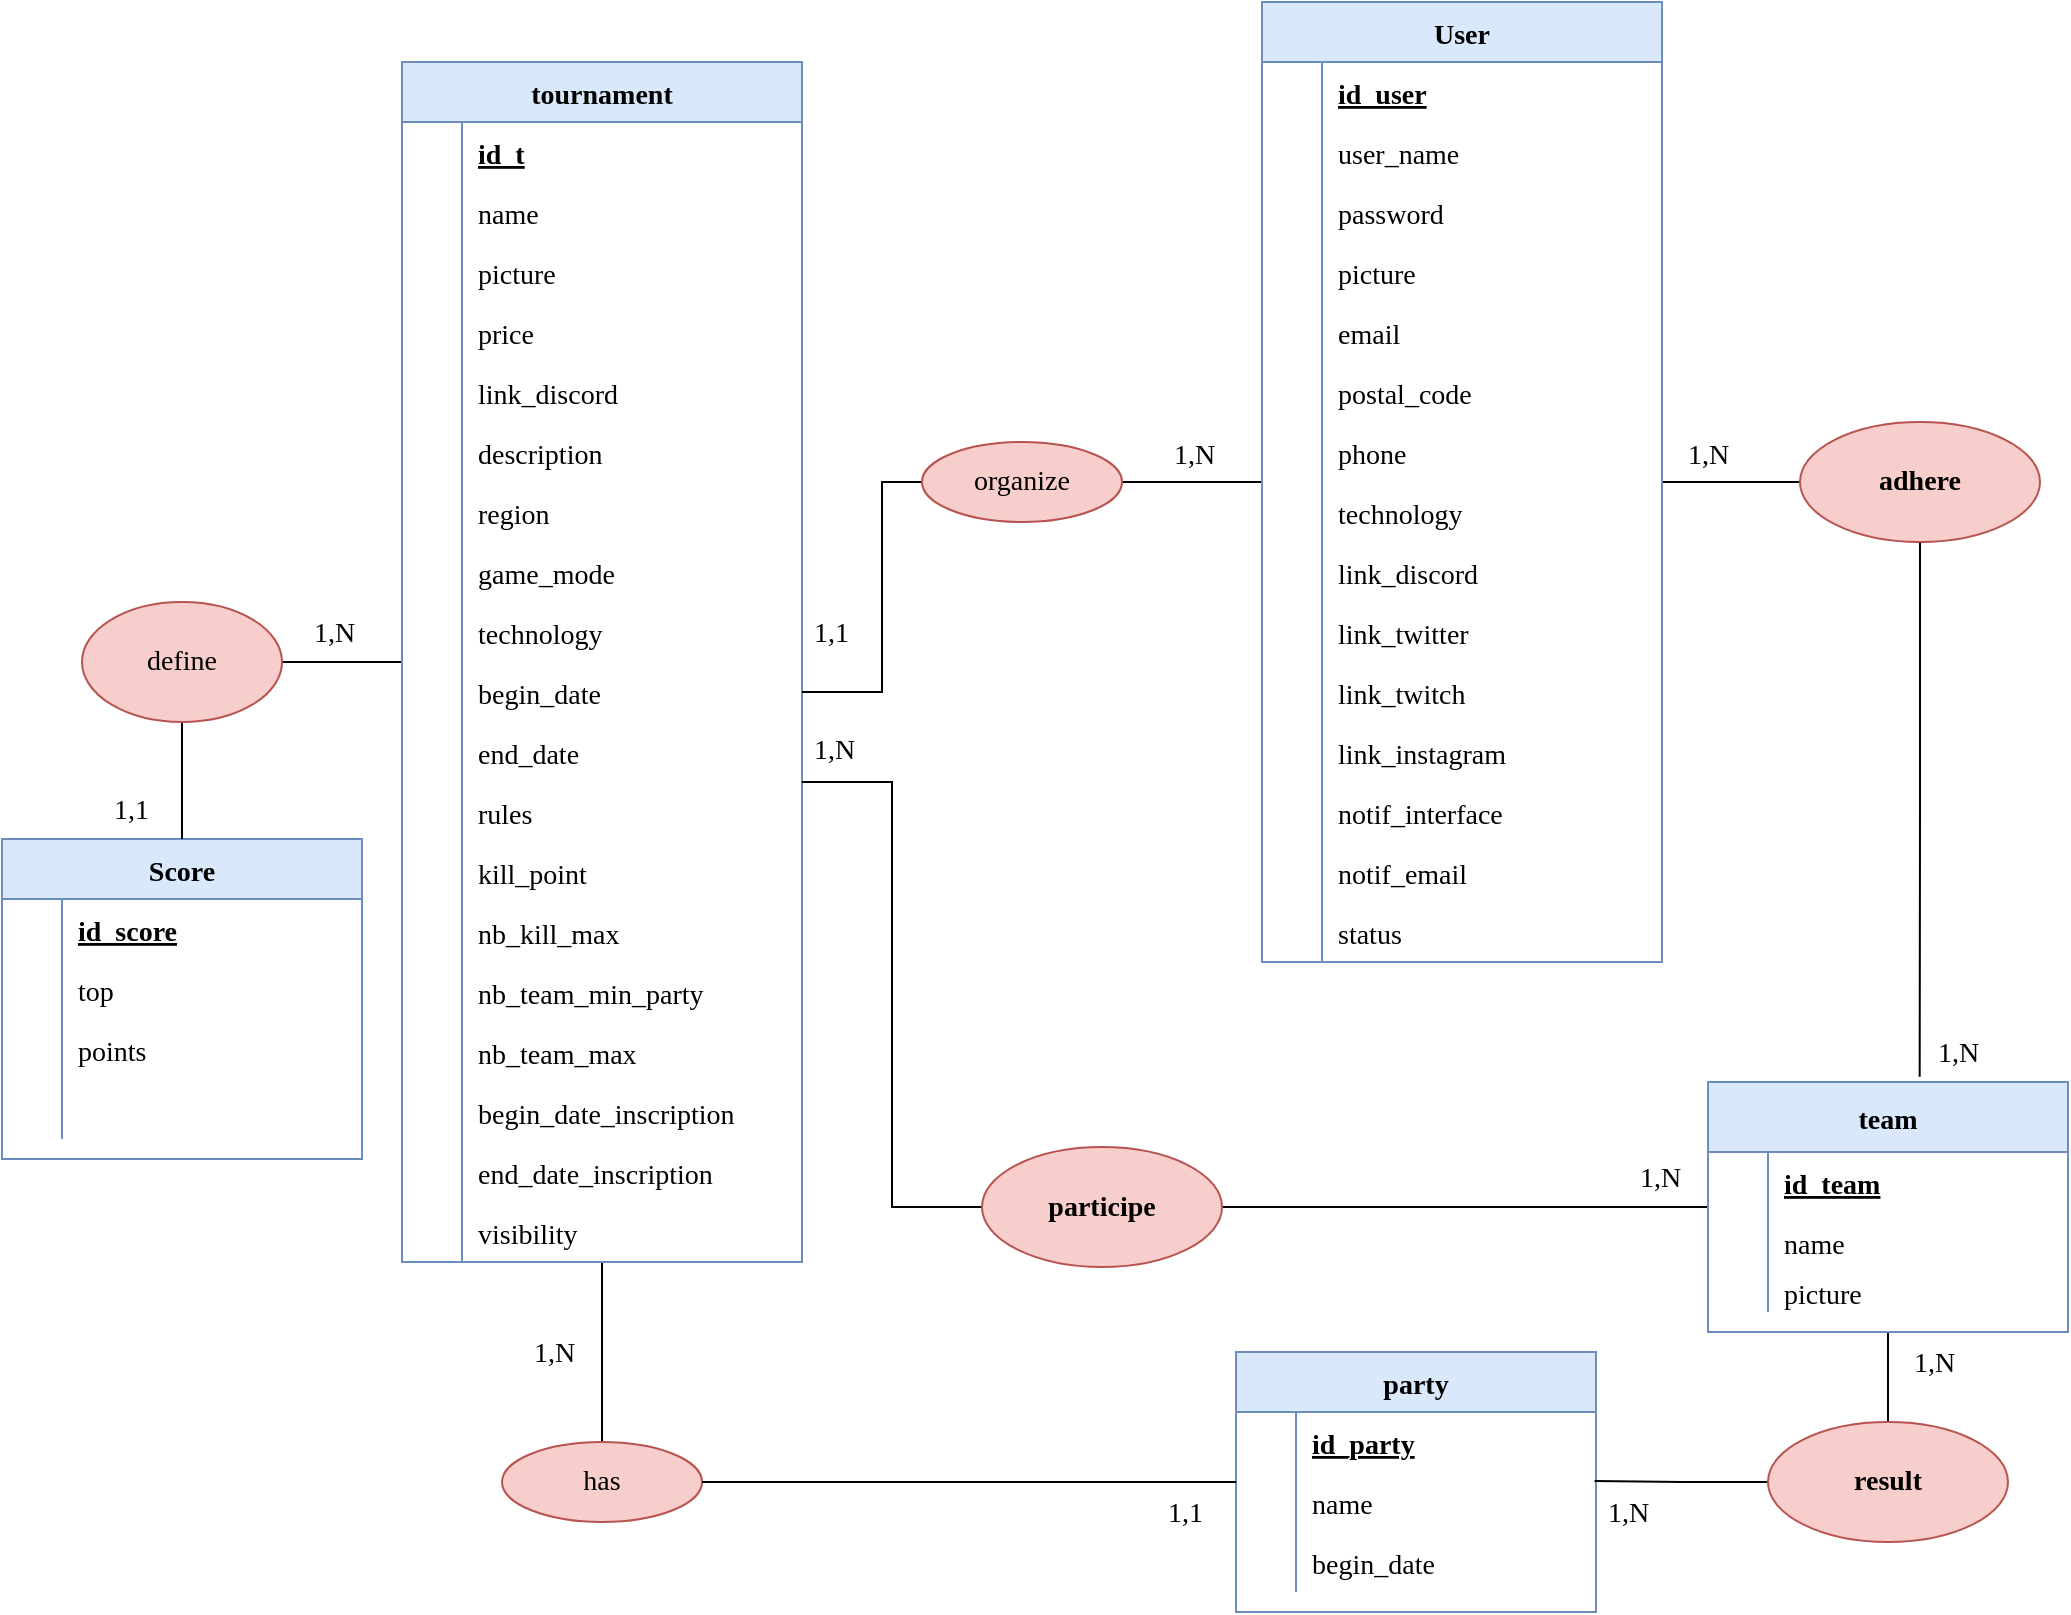 <mxfile version="15.7.4" type="github" pages="3">
  <diagram id="LHHhkdgvJ5AZlRCK52b9" name="MCD">
    <mxGraphModel dx="1574" dy="1986" grid="1" gridSize="10" guides="1" tooltips="1" connect="1" arrows="1" fold="1" page="1" pageScale="1" pageWidth="827" pageHeight="1169" math="0" shadow="0">
      <root>
        <mxCell id="0" />
        <mxCell id="1" parent="0" />
        <mxCell id="oftShPlgjbqHxEKPmDWm-78" style="edgeStyle=orthogonalEdgeStyle;rounded=0;orthogonalLoop=1;jettySize=auto;html=1;endArrow=none;endFill=0;strokeColor=default;strokeWidth=1;fontSize=14;fontFamily=Verdana;" parent="1" source="ABMfCjns19csXs6lVHj8-19" target="ABMfCjns19csXs6lVHj8-56" edge="1">
          <mxGeometry relative="1" as="geometry" />
        </mxCell>
        <mxCell id="w9kQElYyvsnt38z9Z1WC-1" style="edgeStyle=orthogonalEdgeStyle;rounded=0;orthogonalLoop=1;jettySize=auto;html=1;endArrow=none;endFill=0;" parent="1" source="ABMfCjns19csXs6lVHj8-19" target="ABMfCjns19csXs6lVHj8-85" edge="1">
          <mxGeometry relative="1" as="geometry" />
        </mxCell>
        <mxCell id="ABMfCjns19csXs6lVHj8-19" value="tournament" style="shape=table;startSize=30;container=1;collapsible=1;childLayout=tableLayout;fixedRows=1;rowLines=0;fontStyle=1;align=center;resizeLast=1;fillColor=#dae8fc;strokeColor=#6c8ebf;fontSize=14;fontFamily=Verdana;" parent="1" vertex="1">
          <mxGeometry x="410" y="20" width="200" height="600" as="geometry" />
        </mxCell>
        <mxCell id="ABMfCjns19csXs6lVHj8-20" value="" style="shape=partialRectangle;collapsible=0;dropTarget=0;pointerEvents=0;fillColor=none;top=0;left=0;bottom=1;right=0;points=[[0,0.5],[1,0.5]];portConstraint=eastwest;fontSize=14;fontFamily=Verdana;strokeColor=none;" parent="ABMfCjns19csXs6lVHj8-19" vertex="1">
          <mxGeometry y="30" width="200" height="30" as="geometry" />
        </mxCell>
        <mxCell id="ABMfCjns19csXs6lVHj8-21" value="" style="shape=partialRectangle;connectable=0;fillColor=none;top=0;left=0;bottom=0;right=0;fontStyle=1;overflow=hidden;fontSize=14;fontFamily=Verdana;" parent="ABMfCjns19csXs6lVHj8-20" vertex="1">
          <mxGeometry width="30" height="30" as="geometry">
            <mxRectangle width="30" height="30" as="alternateBounds" />
          </mxGeometry>
        </mxCell>
        <mxCell id="ABMfCjns19csXs6lVHj8-22" value="id_t" style="shape=partialRectangle;connectable=0;fillColor=none;top=0;left=0;bottom=0;right=0;align=left;spacingLeft=6;fontStyle=5;overflow=hidden;fontSize=14;fontFamily=Verdana;" parent="ABMfCjns19csXs6lVHj8-20" vertex="1">
          <mxGeometry x="30" width="170" height="30" as="geometry">
            <mxRectangle width="170" height="30" as="alternateBounds" />
          </mxGeometry>
        </mxCell>
        <mxCell id="ABMfCjns19csXs6lVHj8-26" value="" style="shape=partialRectangle;collapsible=0;dropTarget=0;pointerEvents=0;fillColor=none;top=0;left=0;bottom=0;right=0;points=[[0,0.5],[1,0.5]];portConstraint=eastwest;fontSize=14;fontFamily=Verdana;" parent="ABMfCjns19csXs6lVHj8-19" vertex="1">
          <mxGeometry y="60" width="200" height="30" as="geometry" />
        </mxCell>
        <mxCell id="ABMfCjns19csXs6lVHj8-27" value="" style="shape=partialRectangle;connectable=0;fillColor=none;top=0;left=0;bottom=0;right=0;editable=1;overflow=hidden;fontSize=14;fontFamily=Verdana;" parent="ABMfCjns19csXs6lVHj8-26" vertex="1">
          <mxGeometry width="30" height="30" as="geometry">
            <mxRectangle width="30" height="30" as="alternateBounds" />
          </mxGeometry>
        </mxCell>
        <mxCell id="ABMfCjns19csXs6lVHj8-28" value="name" style="shape=partialRectangle;connectable=0;fillColor=none;top=0;left=0;bottom=0;right=0;align=left;spacingLeft=6;overflow=hidden;fontSize=14;fontFamily=Verdana;" parent="ABMfCjns19csXs6lVHj8-26" vertex="1">
          <mxGeometry x="30" width="170" height="30" as="geometry">
            <mxRectangle width="170" height="30" as="alternateBounds" />
          </mxGeometry>
        </mxCell>
        <mxCell id="ABMfCjns19csXs6lVHj8-29" value="" style="shape=partialRectangle;collapsible=0;dropTarget=0;pointerEvents=0;fillColor=none;top=0;left=0;bottom=0;right=0;points=[[0,0.5],[1,0.5]];portConstraint=eastwest;fontSize=14;fontFamily=Verdana;" parent="ABMfCjns19csXs6lVHj8-19" vertex="1">
          <mxGeometry y="90" width="200" height="30" as="geometry" />
        </mxCell>
        <mxCell id="ABMfCjns19csXs6lVHj8-30" value="" style="shape=partialRectangle;connectable=0;fillColor=none;top=0;left=0;bottom=0;right=0;editable=1;overflow=hidden;fontSize=14;fontFamily=Verdana;" parent="ABMfCjns19csXs6lVHj8-29" vertex="1">
          <mxGeometry width="30" height="30" as="geometry">
            <mxRectangle width="30" height="30" as="alternateBounds" />
          </mxGeometry>
        </mxCell>
        <mxCell id="ABMfCjns19csXs6lVHj8-31" value="picture" style="shape=partialRectangle;connectable=0;fillColor=none;top=0;left=0;bottom=0;right=0;align=left;spacingLeft=6;overflow=hidden;fontSize=14;fontFamily=Verdana;" parent="ABMfCjns19csXs6lVHj8-29" vertex="1">
          <mxGeometry x="30" width="170" height="30" as="geometry">
            <mxRectangle width="170" height="30" as="alternateBounds" />
          </mxGeometry>
        </mxCell>
        <mxCell id="oftShPlgjbqHxEKPmDWm-1" value="" style="shape=partialRectangle;collapsible=0;dropTarget=0;pointerEvents=0;fillColor=none;top=0;left=0;bottom=0;right=0;points=[[0,0.5],[1,0.5]];portConstraint=eastwest;fontSize=14;fontFamily=Verdana;" parent="ABMfCjns19csXs6lVHj8-19" vertex="1">
          <mxGeometry y="120" width="200" height="30" as="geometry" />
        </mxCell>
        <mxCell id="oftShPlgjbqHxEKPmDWm-2" value="" style="shape=partialRectangle;connectable=0;fillColor=none;top=0;left=0;bottom=0;right=0;editable=1;overflow=hidden;fontSize=14;fontFamily=Verdana;" parent="oftShPlgjbqHxEKPmDWm-1" vertex="1">
          <mxGeometry width="30" height="30" as="geometry">
            <mxRectangle width="30" height="30" as="alternateBounds" />
          </mxGeometry>
        </mxCell>
        <mxCell id="oftShPlgjbqHxEKPmDWm-3" value="price" style="shape=partialRectangle;connectable=0;fillColor=none;top=0;left=0;bottom=0;right=0;align=left;spacingLeft=6;overflow=hidden;fontSize=14;fontFamily=Verdana;" parent="oftShPlgjbqHxEKPmDWm-1" vertex="1">
          <mxGeometry x="30" width="170" height="30" as="geometry">
            <mxRectangle width="170" height="30" as="alternateBounds" />
          </mxGeometry>
        </mxCell>
        <mxCell id="oftShPlgjbqHxEKPmDWm-4" value="" style="shape=partialRectangle;collapsible=0;dropTarget=0;pointerEvents=0;fillColor=none;top=0;left=0;bottom=0;right=0;points=[[0,0.5],[1,0.5]];portConstraint=eastwest;fontSize=14;fontFamily=Verdana;" parent="ABMfCjns19csXs6lVHj8-19" vertex="1">
          <mxGeometry y="150" width="200" height="30" as="geometry" />
        </mxCell>
        <mxCell id="oftShPlgjbqHxEKPmDWm-5" value="" style="shape=partialRectangle;connectable=0;fillColor=none;top=0;left=0;bottom=0;right=0;editable=1;overflow=hidden;fontSize=14;fontFamily=Verdana;" parent="oftShPlgjbqHxEKPmDWm-4" vertex="1">
          <mxGeometry width="30" height="30" as="geometry">
            <mxRectangle width="30" height="30" as="alternateBounds" />
          </mxGeometry>
        </mxCell>
        <mxCell id="oftShPlgjbqHxEKPmDWm-6" value="link_discord" style="shape=partialRectangle;connectable=0;fillColor=none;top=0;left=0;bottom=0;right=0;align=left;spacingLeft=6;overflow=hidden;fontSize=14;fontFamily=Verdana;" parent="oftShPlgjbqHxEKPmDWm-4" vertex="1">
          <mxGeometry x="30" width="170" height="30" as="geometry">
            <mxRectangle width="170" height="30" as="alternateBounds" />
          </mxGeometry>
        </mxCell>
        <mxCell id="oftShPlgjbqHxEKPmDWm-7" value="" style="shape=partialRectangle;collapsible=0;dropTarget=0;pointerEvents=0;fillColor=none;top=0;left=0;bottom=0;right=0;points=[[0,0.5],[1,0.5]];portConstraint=eastwest;fontSize=14;fontFamily=Verdana;" parent="ABMfCjns19csXs6lVHj8-19" vertex="1">
          <mxGeometry y="180" width="200" height="30" as="geometry" />
        </mxCell>
        <mxCell id="oftShPlgjbqHxEKPmDWm-8" value="" style="shape=partialRectangle;connectable=0;fillColor=none;top=0;left=0;bottom=0;right=0;editable=1;overflow=hidden;fontSize=14;fontFamily=Verdana;" parent="oftShPlgjbqHxEKPmDWm-7" vertex="1">
          <mxGeometry width="30" height="30" as="geometry">
            <mxRectangle width="30" height="30" as="alternateBounds" />
          </mxGeometry>
        </mxCell>
        <mxCell id="oftShPlgjbqHxEKPmDWm-9" value="description" style="shape=partialRectangle;connectable=0;fillColor=none;top=0;left=0;bottom=0;right=0;align=left;spacingLeft=6;overflow=hidden;fontSize=14;fontFamily=Verdana;" parent="oftShPlgjbqHxEKPmDWm-7" vertex="1">
          <mxGeometry x="30" width="170" height="30" as="geometry">
            <mxRectangle width="170" height="30" as="alternateBounds" />
          </mxGeometry>
        </mxCell>
        <mxCell id="oftShPlgjbqHxEKPmDWm-10" value="" style="shape=partialRectangle;collapsible=0;dropTarget=0;pointerEvents=0;fillColor=none;top=0;left=0;bottom=0;right=0;points=[[0,0.5],[1,0.5]];portConstraint=eastwest;fontSize=14;fontFamily=Verdana;" parent="ABMfCjns19csXs6lVHj8-19" vertex="1">
          <mxGeometry y="210" width="200" height="30" as="geometry" />
        </mxCell>
        <mxCell id="oftShPlgjbqHxEKPmDWm-11" value="" style="shape=partialRectangle;connectable=0;fillColor=none;top=0;left=0;bottom=0;right=0;editable=1;overflow=hidden;fontSize=14;fontFamily=Verdana;" parent="oftShPlgjbqHxEKPmDWm-10" vertex="1">
          <mxGeometry width="30" height="30" as="geometry">
            <mxRectangle width="30" height="30" as="alternateBounds" />
          </mxGeometry>
        </mxCell>
        <mxCell id="oftShPlgjbqHxEKPmDWm-12" value="region" style="shape=partialRectangle;connectable=0;fillColor=none;top=0;left=0;bottom=0;right=0;align=left;spacingLeft=6;overflow=hidden;fontSize=14;fontFamily=Verdana;" parent="oftShPlgjbqHxEKPmDWm-10" vertex="1">
          <mxGeometry x="30" width="170" height="30" as="geometry">
            <mxRectangle width="170" height="30" as="alternateBounds" />
          </mxGeometry>
        </mxCell>
        <mxCell id="oftShPlgjbqHxEKPmDWm-13" value="" style="shape=partialRectangle;collapsible=0;dropTarget=0;pointerEvents=0;fillColor=none;top=0;left=0;bottom=0;right=0;points=[[0,0.5],[1,0.5]];portConstraint=eastwest;fontSize=14;fontFamily=Verdana;" parent="ABMfCjns19csXs6lVHj8-19" vertex="1">
          <mxGeometry y="240" width="200" height="30" as="geometry" />
        </mxCell>
        <mxCell id="oftShPlgjbqHxEKPmDWm-14" value="" style="shape=partialRectangle;connectable=0;fillColor=none;top=0;left=0;bottom=0;right=0;editable=1;overflow=hidden;fontSize=14;fontFamily=Verdana;" parent="oftShPlgjbqHxEKPmDWm-13" vertex="1">
          <mxGeometry width="30" height="30" as="geometry">
            <mxRectangle width="30" height="30" as="alternateBounds" />
          </mxGeometry>
        </mxCell>
        <mxCell id="oftShPlgjbqHxEKPmDWm-15" value="game_mode" style="shape=partialRectangle;connectable=0;fillColor=none;top=0;left=0;bottom=0;right=0;align=left;spacingLeft=6;overflow=hidden;fontSize=14;fontFamily=Verdana;" parent="oftShPlgjbqHxEKPmDWm-13" vertex="1">
          <mxGeometry x="30" width="170" height="30" as="geometry">
            <mxRectangle width="170" height="30" as="alternateBounds" />
          </mxGeometry>
        </mxCell>
        <mxCell id="oftShPlgjbqHxEKPmDWm-16" value="" style="shape=partialRectangle;collapsible=0;dropTarget=0;pointerEvents=0;fillColor=none;top=0;left=0;bottom=0;right=0;points=[[0,0.5],[1,0.5]];portConstraint=eastwest;fontSize=14;fontFamily=Verdana;" parent="ABMfCjns19csXs6lVHj8-19" vertex="1">
          <mxGeometry y="270" width="200" height="30" as="geometry" />
        </mxCell>
        <mxCell id="oftShPlgjbqHxEKPmDWm-17" value="" style="shape=partialRectangle;connectable=0;fillColor=none;top=0;left=0;bottom=0;right=0;editable=1;overflow=hidden;fontSize=14;fontFamily=Verdana;" parent="oftShPlgjbqHxEKPmDWm-16" vertex="1">
          <mxGeometry width="30" height="30" as="geometry">
            <mxRectangle width="30" height="30" as="alternateBounds" />
          </mxGeometry>
        </mxCell>
        <mxCell id="oftShPlgjbqHxEKPmDWm-18" value="technology" style="shape=partialRectangle;connectable=0;fillColor=none;top=0;left=0;bottom=0;right=0;align=left;spacingLeft=6;overflow=hidden;fontSize=14;fontFamily=Verdana;" parent="oftShPlgjbqHxEKPmDWm-16" vertex="1">
          <mxGeometry x="30" width="170" height="30" as="geometry">
            <mxRectangle width="170" height="30" as="alternateBounds" />
          </mxGeometry>
        </mxCell>
        <mxCell id="oftShPlgjbqHxEKPmDWm-19" value="" style="shape=partialRectangle;collapsible=0;dropTarget=0;pointerEvents=0;fillColor=none;top=0;left=0;bottom=0;right=0;points=[[0,0.5],[1,0.5]];portConstraint=eastwest;fontSize=14;fontFamily=Verdana;" parent="ABMfCjns19csXs6lVHj8-19" vertex="1">
          <mxGeometry y="300" width="200" height="30" as="geometry" />
        </mxCell>
        <mxCell id="oftShPlgjbqHxEKPmDWm-20" value="" style="shape=partialRectangle;connectable=0;fillColor=none;top=0;left=0;bottom=0;right=0;editable=1;overflow=hidden;fontSize=14;fontFamily=Verdana;" parent="oftShPlgjbqHxEKPmDWm-19" vertex="1">
          <mxGeometry width="30" height="30" as="geometry">
            <mxRectangle width="30" height="30" as="alternateBounds" />
          </mxGeometry>
        </mxCell>
        <mxCell id="oftShPlgjbqHxEKPmDWm-21" value="begin_date" style="shape=partialRectangle;connectable=0;fillColor=none;top=0;left=0;bottom=0;right=0;align=left;spacingLeft=6;overflow=hidden;fontSize=14;fontFamily=Verdana;" parent="oftShPlgjbqHxEKPmDWm-19" vertex="1">
          <mxGeometry x="30" width="170" height="30" as="geometry">
            <mxRectangle width="170" height="30" as="alternateBounds" />
          </mxGeometry>
        </mxCell>
        <mxCell id="oftShPlgjbqHxEKPmDWm-22" value="" style="shape=partialRectangle;collapsible=0;dropTarget=0;pointerEvents=0;fillColor=none;top=0;left=0;bottom=0;right=0;points=[[0,0.5],[1,0.5]];portConstraint=eastwest;fontSize=14;fontFamily=Verdana;" parent="ABMfCjns19csXs6lVHj8-19" vertex="1">
          <mxGeometry y="330" width="200" height="30" as="geometry" />
        </mxCell>
        <mxCell id="oftShPlgjbqHxEKPmDWm-23" value="" style="shape=partialRectangle;connectable=0;fillColor=none;top=0;left=0;bottom=0;right=0;editable=1;overflow=hidden;fontSize=14;fontFamily=Verdana;" parent="oftShPlgjbqHxEKPmDWm-22" vertex="1">
          <mxGeometry width="30" height="30" as="geometry">
            <mxRectangle width="30" height="30" as="alternateBounds" />
          </mxGeometry>
        </mxCell>
        <mxCell id="oftShPlgjbqHxEKPmDWm-24" value="end_date" style="shape=partialRectangle;connectable=0;fillColor=none;top=0;left=0;bottom=0;right=0;align=left;spacingLeft=6;overflow=hidden;fontSize=14;fontFamily=Verdana;" parent="oftShPlgjbqHxEKPmDWm-22" vertex="1">
          <mxGeometry x="30" width="170" height="30" as="geometry">
            <mxRectangle width="170" height="30" as="alternateBounds" />
          </mxGeometry>
        </mxCell>
        <mxCell id="oftShPlgjbqHxEKPmDWm-28" value="" style="shape=partialRectangle;collapsible=0;dropTarget=0;pointerEvents=0;fillColor=none;top=0;left=0;bottom=0;right=0;points=[[0,0.5],[1,0.5]];portConstraint=eastwest;fontSize=14;fontFamily=Verdana;" parent="ABMfCjns19csXs6lVHj8-19" vertex="1">
          <mxGeometry y="360" width="200" height="30" as="geometry" />
        </mxCell>
        <mxCell id="oftShPlgjbqHxEKPmDWm-29" value="" style="shape=partialRectangle;connectable=0;fillColor=none;top=0;left=0;bottom=0;right=0;editable=1;overflow=hidden;fontSize=14;fontFamily=Verdana;" parent="oftShPlgjbqHxEKPmDWm-28" vertex="1">
          <mxGeometry width="30" height="30" as="geometry">
            <mxRectangle width="30" height="30" as="alternateBounds" />
          </mxGeometry>
        </mxCell>
        <mxCell id="oftShPlgjbqHxEKPmDWm-30" value="rules" style="shape=partialRectangle;connectable=0;fillColor=none;top=0;left=0;bottom=0;right=0;align=left;spacingLeft=6;overflow=hidden;fontSize=14;fontFamily=Verdana;" parent="oftShPlgjbqHxEKPmDWm-28" vertex="1">
          <mxGeometry x="30" width="170" height="30" as="geometry">
            <mxRectangle width="170" height="30" as="alternateBounds" />
          </mxGeometry>
        </mxCell>
        <mxCell id="oftShPlgjbqHxEKPmDWm-31" value="" style="shape=partialRectangle;collapsible=0;dropTarget=0;pointerEvents=0;fillColor=none;top=0;left=0;bottom=0;right=0;points=[[0,0.5],[1,0.5]];portConstraint=eastwest;fontSize=14;fontFamily=Verdana;" parent="ABMfCjns19csXs6lVHj8-19" vertex="1">
          <mxGeometry y="390" width="200" height="30" as="geometry" />
        </mxCell>
        <mxCell id="oftShPlgjbqHxEKPmDWm-32" value="" style="shape=partialRectangle;connectable=0;fillColor=none;top=0;left=0;bottom=0;right=0;editable=1;overflow=hidden;fontSize=14;fontFamily=Verdana;" parent="oftShPlgjbqHxEKPmDWm-31" vertex="1">
          <mxGeometry width="30" height="30" as="geometry">
            <mxRectangle width="30" height="30" as="alternateBounds" />
          </mxGeometry>
        </mxCell>
        <mxCell id="oftShPlgjbqHxEKPmDWm-33" value="kill_point" style="shape=partialRectangle;connectable=0;fillColor=none;top=0;left=0;bottom=0;right=0;align=left;spacingLeft=6;overflow=hidden;fontSize=14;fontFamily=Verdana;" parent="oftShPlgjbqHxEKPmDWm-31" vertex="1">
          <mxGeometry x="30" width="170" height="30" as="geometry">
            <mxRectangle width="170" height="30" as="alternateBounds" />
          </mxGeometry>
        </mxCell>
        <mxCell id="oftShPlgjbqHxEKPmDWm-34" value="" style="shape=partialRectangle;collapsible=0;dropTarget=0;pointerEvents=0;fillColor=none;top=0;left=0;bottom=0;right=0;points=[[0,0.5],[1,0.5]];portConstraint=eastwest;fontSize=14;fontFamily=Verdana;" parent="ABMfCjns19csXs6lVHj8-19" vertex="1">
          <mxGeometry y="420" width="200" height="30" as="geometry" />
        </mxCell>
        <mxCell id="oftShPlgjbqHxEKPmDWm-35" value="" style="shape=partialRectangle;connectable=0;fillColor=none;top=0;left=0;bottom=0;right=0;editable=1;overflow=hidden;fontSize=14;fontFamily=Verdana;" parent="oftShPlgjbqHxEKPmDWm-34" vertex="1">
          <mxGeometry width="30" height="30" as="geometry">
            <mxRectangle width="30" height="30" as="alternateBounds" />
          </mxGeometry>
        </mxCell>
        <mxCell id="oftShPlgjbqHxEKPmDWm-36" value="nb_kill_max" style="shape=partialRectangle;connectable=0;fillColor=none;top=0;left=0;bottom=0;right=0;align=left;spacingLeft=6;overflow=hidden;fontSize=14;fontFamily=Verdana;" parent="oftShPlgjbqHxEKPmDWm-34" vertex="1">
          <mxGeometry x="30" width="170" height="30" as="geometry">
            <mxRectangle width="170" height="30" as="alternateBounds" />
          </mxGeometry>
        </mxCell>
        <mxCell id="oftShPlgjbqHxEKPmDWm-40" value="" style="shape=partialRectangle;collapsible=0;dropTarget=0;pointerEvents=0;fillColor=none;top=0;left=0;bottom=0;right=0;points=[[0,0.5],[1,0.5]];portConstraint=eastwest;fontSize=14;fontFamily=Verdana;" parent="ABMfCjns19csXs6lVHj8-19" vertex="1">
          <mxGeometry y="450" width="200" height="30" as="geometry" />
        </mxCell>
        <mxCell id="oftShPlgjbqHxEKPmDWm-41" value="" style="shape=partialRectangle;connectable=0;fillColor=none;top=0;left=0;bottom=0;right=0;editable=1;overflow=hidden;fontSize=14;fontFamily=Verdana;" parent="oftShPlgjbqHxEKPmDWm-40" vertex="1">
          <mxGeometry width="30" height="30" as="geometry">
            <mxRectangle width="30" height="30" as="alternateBounds" />
          </mxGeometry>
        </mxCell>
        <mxCell id="oftShPlgjbqHxEKPmDWm-42" value="nb_team_min_party" style="shape=partialRectangle;connectable=0;fillColor=none;top=0;left=0;bottom=0;right=0;align=left;spacingLeft=6;overflow=hidden;fontSize=14;fontFamily=Verdana;" parent="oftShPlgjbqHxEKPmDWm-40" vertex="1">
          <mxGeometry x="30" width="170" height="30" as="geometry">
            <mxRectangle width="170" height="30" as="alternateBounds" />
          </mxGeometry>
        </mxCell>
        <mxCell id="oftShPlgjbqHxEKPmDWm-43" value="" style="shape=partialRectangle;collapsible=0;dropTarget=0;pointerEvents=0;fillColor=none;top=0;left=0;bottom=0;right=0;points=[[0,0.5],[1,0.5]];portConstraint=eastwest;fontSize=14;fontFamily=Verdana;" parent="ABMfCjns19csXs6lVHj8-19" vertex="1">
          <mxGeometry y="480" width="200" height="30" as="geometry" />
        </mxCell>
        <mxCell id="oftShPlgjbqHxEKPmDWm-44" value="" style="shape=partialRectangle;connectable=0;fillColor=none;top=0;left=0;bottom=0;right=0;editable=1;overflow=hidden;fontSize=14;fontFamily=Verdana;" parent="oftShPlgjbqHxEKPmDWm-43" vertex="1">
          <mxGeometry width="30" height="30" as="geometry">
            <mxRectangle width="30" height="30" as="alternateBounds" />
          </mxGeometry>
        </mxCell>
        <mxCell id="oftShPlgjbqHxEKPmDWm-45" value="nb_team_max" style="shape=partialRectangle;connectable=0;fillColor=none;top=0;left=0;bottom=0;right=0;align=left;spacingLeft=6;overflow=hidden;fontSize=14;fontFamily=Verdana;" parent="oftShPlgjbqHxEKPmDWm-43" vertex="1">
          <mxGeometry x="30" width="170" height="30" as="geometry">
            <mxRectangle width="170" height="30" as="alternateBounds" />
          </mxGeometry>
        </mxCell>
        <mxCell id="oftShPlgjbqHxEKPmDWm-46" value="" style="shape=partialRectangle;collapsible=0;dropTarget=0;pointerEvents=0;fillColor=none;top=0;left=0;bottom=0;right=0;points=[[0,0.5],[1,0.5]];portConstraint=eastwest;fontSize=14;fontFamily=Verdana;" parent="ABMfCjns19csXs6lVHj8-19" vertex="1">
          <mxGeometry y="510" width="200" height="30" as="geometry" />
        </mxCell>
        <mxCell id="oftShPlgjbqHxEKPmDWm-47" value="" style="shape=partialRectangle;connectable=0;fillColor=none;top=0;left=0;bottom=0;right=0;editable=1;overflow=hidden;fontSize=14;fontFamily=Verdana;" parent="oftShPlgjbqHxEKPmDWm-46" vertex="1">
          <mxGeometry width="30" height="30" as="geometry">
            <mxRectangle width="30" height="30" as="alternateBounds" />
          </mxGeometry>
        </mxCell>
        <mxCell id="oftShPlgjbqHxEKPmDWm-48" value="begin_date_inscription" style="shape=partialRectangle;connectable=0;fillColor=none;top=0;left=0;bottom=0;right=0;align=left;spacingLeft=6;overflow=hidden;fontSize=14;fontFamily=Verdana;" parent="oftShPlgjbqHxEKPmDWm-46" vertex="1">
          <mxGeometry x="30" width="170" height="30" as="geometry">
            <mxRectangle width="170" height="30" as="alternateBounds" />
          </mxGeometry>
        </mxCell>
        <mxCell id="oftShPlgjbqHxEKPmDWm-49" value="" style="shape=partialRectangle;collapsible=0;dropTarget=0;pointerEvents=0;fillColor=none;top=0;left=0;bottom=0;right=0;points=[[0,0.5],[1,0.5]];portConstraint=eastwest;fontSize=14;fontFamily=Verdana;" parent="ABMfCjns19csXs6lVHj8-19" vertex="1">
          <mxGeometry y="540" width="200" height="30" as="geometry" />
        </mxCell>
        <mxCell id="oftShPlgjbqHxEKPmDWm-50" value="" style="shape=partialRectangle;connectable=0;fillColor=none;top=0;left=0;bottom=0;right=0;editable=1;overflow=hidden;fontSize=14;fontFamily=Verdana;" parent="oftShPlgjbqHxEKPmDWm-49" vertex="1">
          <mxGeometry width="30" height="30" as="geometry">
            <mxRectangle width="30" height="30" as="alternateBounds" />
          </mxGeometry>
        </mxCell>
        <mxCell id="oftShPlgjbqHxEKPmDWm-51" value="end_date_inscription" style="shape=partialRectangle;connectable=0;fillColor=none;top=0;left=0;bottom=0;right=0;align=left;spacingLeft=6;overflow=hidden;fontSize=14;fontFamily=Verdana;" parent="oftShPlgjbqHxEKPmDWm-49" vertex="1">
          <mxGeometry x="30" width="170" height="30" as="geometry">
            <mxRectangle width="170" height="30" as="alternateBounds" />
          </mxGeometry>
        </mxCell>
        <mxCell id="oftShPlgjbqHxEKPmDWm-52" value="" style="shape=partialRectangle;collapsible=0;dropTarget=0;pointerEvents=0;fillColor=none;top=0;left=0;bottom=0;right=0;points=[[0,0.5],[1,0.5]];portConstraint=eastwest;fontSize=14;fontFamily=Verdana;" parent="ABMfCjns19csXs6lVHj8-19" vertex="1">
          <mxGeometry y="570" width="200" height="30" as="geometry" />
        </mxCell>
        <mxCell id="oftShPlgjbqHxEKPmDWm-53" value="" style="shape=partialRectangle;connectable=0;fillColor=none;top=0;left=0;bottom=0;right=0;editable=1;overflow=hidden;fontSize=14;fontFamily=Verdana;" parent="oftShPlgjbqHxEKPmDWm-52" vertex="1">
          <mxGeometry width="30" height="30" as="geometry">
            <mxRectangle width="30" height="30" as="alternateBounds" />
          </mxGeometry>
        </mxCell>
        <mxCell id="oftShPlgjbqHxEKPmDWm-54" value="visibility" style="shape=partialRectangle;connectable=0;fillColor=none;top=0;left=0;bottom=0;right=0;align=left;spacingLeft=6;overflow=hidden;fontSize=14;fontFamily=Verdana;" parent="oftShPlgjbqHxEKPmDWm-52" vertex="1">
          <mxGeometry x="30" width="170" height="30" as="geometry">
            <mxRectangle width="170" height="30" as="alternateBounds" />
          </mxGeometry>
        </mxCell>
        <mxCell id="oftShPlgjbqHxEKPmDWm-76" style="edgeStyle=orthogonalEdgeStyle;rounded=0;orthogonalLoop=1;jettySize=auto;html=1;endArrow=none;endFill=0;fontSize=14;fontFamily=Verdana;" parent="1" source="ABMfCjns19csXs6lVHj8-33" target="ABMfCjns19csXs6lVHj8-19" edge="1">
          <mxGeometry relative="1" as="geometry">
            <Array as="points">
              <mxPoint x="650" y="230" />
              <mxPoint x="650" y="335" />
            </Array>
          </mxGeometry>
        </mxCell>
        <mxCell id="PNwwlsgZGc76yLiCeGWt-2" style="edgeStyle=orthogonalEdgeStyle;rounded=0;orthogonalLoop=1;jettySize=auto;html=1;fontFamily=Verdana;fontSize=14;endArrow=none;endFill=0;" parent="1" source="ABMfCjns19csXs6lVHj8-33" target="oftShPlgjbqHxEKPmDWm-80" edge="1">
          <mxGeometry relative="1" as="geometry" />
        </mxCell>
        <mxCell id="ABMfCjns19csXs6lVHj8-33" value="organize" style="ellipse;whiteSpace=wrap;html=1;align=center;fillColor=#f8cecc;strokeColor=#b85450;fontSize=14;fontFamily=Verdana;" parent="1" vertex="1">
          <mxGeometry x="670" y="210" width="100" height="40" as="geometry" />
        </mxCell>
        <mxCell id="ABMfCjns19csXs6lVHj8-40" value="party" style="shape=table;startSize=30;container=1;collapsible=1;childLayout=tableLayout;fixedRows=1;rowLines=0;fontStyle=1;align=center;resizeLast=1;fillColor=#dae8fc;strokeColor=#6c8ebf;fontSize=14;fontFamily=Verdana;" parent="1" vertex="1">
          <mxGeometry x="827" y="665" width="180" height="130" as="geometry" />
        </mxCell>
        <mxCell id="ABMfCjns19csXs6lVHj8-41" value="" style="shape=partialRectangle;collapsible=0;dropTarget=0;pointerEvents=0;fillColor=none;top=0;left=0;bottom=1;right=0;points=[[0,0.5],[1,0.5]];portConstraint=eastwest;fontSize=14;fontFamily=Verdana;strokeColor=none;" parent="ABMfCjns19csXs6lVHj8-40" vertex="1">
          <mxGeometry y="30" width="180" height="30" as="geometry" />
        </mxCell>
        <mxCell id="ABMfCjns19csXs6lVHj8-42" value="" style="shape=partialRectangle;connectable=0;fillColor=none;top=0;left=0;bottom=0;right=0;fontStyle=1;overflow=hidden;fontSize=14;fontFamily=Verdana;" parent="ABMfCjns19csXs6lVHj8-41" vertex="1">
          <mxGeometry width="30" height="30" as="geometry">
            <mxRectangle width="30" height="30" as="alternateBounds" />
          </mxGeometry>
        </mxCell>
        <mxCell id="ABMfCjns19csXs6lVHj8-43" value="id_party" style="shape=partialRectangle;connectable=0;fillColor=none;top=0;left=0;bottom=0;right=0;align=left;spacingLeft=6;fontStyle=5;overflow=hidden;fontSize=14;fontFamily=Verdana;" parent="ABMfCjns19csXs6lVHj8-41" vertex="1">
          <mxGeometry x="30" width="150" height="30" as="geometry">
            <mxRectangle width="150" height="30" as="alternateBounds" />
          </mxGeometry>
        </mxCell>
        <mxCell id="ABMfCjns19csXs6lVHj8-44" value="" style="shape=partialRectangle;collapsible=0;dropTarget=0;pointerEvents=0;fillColor=none;top=0;left=0;bottom=0;right=0;points=[[0,0.5],[1,0.5]];portConstraint=eastwest;fontSize=14;fontFamily=Verdana;" parent="ABMfCjns19csXs6lVHj8-40" vertex="1">
          <mxGeometry y="60" width="180" height="30" as="geometry" />
        </mxCell>
        <mxCell id="ABMfCjns19csXs6lVHj8-45" value="" style="shape=partialRectangle;connectable=0;fillColor=none;top=0;left=0;bottom=0;right=0;editable=1;overflow=hidden;fontSize=14;fontFamily=Verdana;" parent="ABMfCjns19csXs6lVHj8-44" vertex="1">
          <mxGeometry width="30" height="30" as="geometry">
            <mxRectangle width="30" height="30" as="alternateBounds" />
          </mxGeometry>
        </mxCell>
        <mxCell id="ABMfCjns19csXs6lVHj8-46" value="name" style="shape=partialRectangle;connectable=0;fillColor=none;top=0;left=0;bottom=0;right=0;align=left;spacingLeft=6;overflow=hidden;fontSize=14;fontFamily=Verdana;" parent="ABMfCjns19csXs6lVHj8-44" vertex="1">
          <mxGeometry x="30" width="150" height="30" as="geometry">
            <mxRectangle width="150" height="30" as="alternateBounds" />
          </mxGeometry>
        </mxCell>
        <mxCell id="ABMfCjns19csXs6lVHj8-47" value="" style="shape=partialRectangle;collapsible=0;dropTarget=0;pointerEvents=0;fillColor=none;top=0;left=0;bottom=0;right=0;points=[[0,0.5],[1,0.5]];portConstraint=eastwest;fontSize=14;fontFamily=Verdana;" parent="ABMfCjns19csXs6lVHj8-40" vertex="1">
          <mxGeometry y="90" width="180" height="30" as="geometry" />
        </mxCell>
        <mxCell id="ABMfCjns19csXs6lVHj8-48" value="" style="shape=partialRectangle;connectable=0;fillColor=none;top=0;left=0;bottom=0;right=0;editable=1;overflow=hidden;fontSize=14;fontFamily=Verdana;" parent="ABMfCjns19csXs6lVHj8-47" vertex="1">
          <mxGeometry width="30" height="30" as="geometry">
            <mxRectangle width="30" height="30" as="alternateBounds" />
          </mxGeometry>
        </mxCell>
        <mxCell id="ABMfCjns19csXs6lVHj8-49" value="begin_date" style="shape=partialRectangle;connectable=0;fillColor=none;top=0;left=0;bottom=0;right=0;align=left;spacingLeft=6;overflow=hidden;fontSize=14;fontFamily=Verdana;" parent="ABMfCjns19csXs6lVHj8-47" vertex="1">
          <mxGeometry x="30" width="150" height="30" as="geometry">
            <mxRectangle width="150" height="30" as="alternateBounds" />
          </mxGeometry>
        </mxCell>
        <mxCell id="ABMfCjns19csXs6lVHj8-70" value="Score" style="shape=table;startSize=30;container=1;collapsible=1;childLayout=tableLayout;fixedRows=1;rowLines=0;fontStyle=1;align=center;resizeLast=1;fillColor=#dae8fc;strokeColor=#6c8ebf;fontSize=14;fontFamily=Verdana;" parent="1" vertex="1">
          <mxGeometry x="210" y="408.5" width="180" height="160" as="geometry" />
        </mxCell>
        <mxCell id="ABMfCjns19csXs6lVHj8-71" value="" style="shape=partialRectangle;collapsible=0;dropTarget=0;pointerEvents=0;fillColor=none;top=0;left=0;bottom=1;right=0;points=[[0,0.5],[1,0.5]];portConstraint=eastwest;fontSize=14;fontFamily=Verdana;strokeColor=none;" parent="ABMfCjns19csXs6lVHj8-70" vertex="1">
          <mxGeometry y="30" width="180" height="30" as="geometry" />
        </mxCell>
        <mxCell id="ABMfCjns19csXs6lVHj8-72" value="" style="shape=partialRectangle;connectable=0;fillColor=none;top=0;left=0;bottom=0;right=0;fontStyle=1;overflow=hidden;fontSize=14;fontFamily=Verdana;" parent="ABMfCjns19csXs6lVHj8-71" vertex="1">
          <mxGeometry width="30" height="30" as="geometry">
            <mxRectangle width="30" height="30" as="alternateBounds" />
          </mxGeometry>
        </mxCell>
        <mxCell id="ABMfCjns19csXs6lVHj8-73" value="id_score" style="shape=partialRectangle;connectable=0;fillColor=none;top=0;left=0;bottom=0;right=0;align=left;spacingLeft=6;fontStyle=5;overflow=hidden;fontSize=14;fontFamily=Verdana;" parent="ABMfCjns19csXs6lVHj8-71" vertex="1">
          <mxGeometry x="30" width="150" height="30" as="geometry">
            <mxRectangle width="150" height="30" as="alternateBounds" />
          </mxGeometry>
        </mxCell>
        <mxCell id="ABMfCjns19csXs6lVHj8-74" value="" style="shape=partialRectangle;collapsible=0;dropTarget=0;pointerEvents=0;fillColor=none;top=0;left=0;bottom=0;right=0;points=[[0,0.5],[1,0.5]];portConstraint=eastwest;fontSize=14;fontFamily=Verdana;" parent="ABMfCjns19csXs6lVHj8-70" vertex="1">
          <mxGeometry y="60" width="180" height="30" as="geometry" />
        </mxCell>
        <mxCell id="ABMfCjns19csXs6lVHj8-75" value="" style="shape=partialRectangle;connectable=0;fillColor=none;top=0;left=0;bottom=0;right=0;editable=1;overflow=hidden;fontSize=14;fontFamily=Verdana;" parent="ABMfCjns19csXs6lVHj8-74" vertex="1">
          <mxGeometry width="30" height="30" as="geometry">
            <mxRectangle width="30" height="30" as="alternateBounds" />
          </mxGeometry>
        </mxCell>
        <mxCell id="ABMfCjns19csXs6lVHj8-76" value="top" style="shape=partialRectangle;connectable=0;fillColor=none;top=0;left=0;bottom=0;right=0;align=left;spacingLeft=6;overflow=hidden;fontSize=14;fontFamily=Verdana;" parent="ABMfCjns19csXs6lVHj8-74" vertex="1">
          <mxGeometry x="30" width="150" height="30" as="geometry">
            <mxRectangle width="150" height="30" as="alternateBounds" />
          </mxGeometry>
        </mxCell>
        <mxCell id="ABMfCjns19csXs6lVHj8-77" value="" style="shape=partialRectangle;collapsible=0;dropTarget=0;pointerEvents=0;fillColor=none;top=0;left=0;bottom=0;right=0;points=[[0,0.5],[1,0.5]];portConstraint=eastwest;fontSize=14;fontFamily=Verdana;" parent="ABMfCjns19csXs6lVHj8-70" vertex="1">
          <mxGeometry y="90" width="180" height="30" as="geometry" />
        </mxCell>
        <mxCell id="ABMfCjns19csXs6lVHj8-78" value="" style="shape=partialRectangle;connectable=0;fillColor=none;top=0;left=0;bottom=0;right=0;editable=1;overflow=hidden;fontSize=14;fontFamily=Verdana;" parent="ABMfCjns19csXs6lVHj8-77" vertex="1">
          <mxGeometry width="30" height="30" as="geometry">
            <mxRectangle width="30" height="30" as="alternateBounds" />
          </mxGeometry>
        </mxCell>
        <mxCell id="ABMfCjns19csXs6lVHj8-79" value="points" style="shape=partialRectangle;connectable=0;fillColor=none;top=0;left=0;bottom=0;right=0;align=left;spacingLeft=6;overflow=hidden;fontSize=14;fontFamily=Verdana;" parent="ABMfCjns19csXs6lVHj8-77" vertex="1">
          <mxGeometry x="30" width="150" height="30" as="geometry">
            <mxRectangle width="150" height="30" as="alternateBounds" />
          </mxGeometry>
        </mxCell>
        <mxCell id="ABMfCjns19csXs6lVHj8-80" value="" style="shape=partialRectangle;collapsible=0;dropTarget=0;pointerEvents=0;fillColor=none;top=0;left=0;bottom=0;right=0;points=[[0,0.5],[1,0.5]];portConstraint=eastwest;fontSize=14;fontFamily=Verdana;" parent="ABMfCjns19csXs6lVHj8-70" vertex="1">
          <mxGeometry y="120" width="180" height="30" as="geometry" />
        </mxCell>
        <mxCell id="ABMfCjns19csXs6lVHj8-81" value="" style="shape=partialRectangle;connectable=0;fillColor=none;top=0;left=0;bottom=0;right=0;editable=1;overflow=hidden;fontSize=14;fontFamily=Verdana;" parent="ABMfCjns19csXs6lVHj8-80" vertex="1">
          <mxGeometry width="30" height="30" as="geometry">
            <mxRectangle width="30" height="30" as="alternateBounds" />
          </mxGeometry>
        </mxCell>
        <mxCell id="ABMfCjns19csXs6lVHj8-82" value="" style="shape=partialRectangle;connectable=0;fillColor=none;top=0;left=0;bottom=0;right=0;align=left;spacingLeft=6;overflow=hidden;fontSize=14;fontFamily=Verdana;" parent="ABMfCjns19csXs6lVHj8-80" vertex="1">
          <mxGeometry x="30" width="150" height="30" as="geometry">
            <mxRectangle width="150" height="30" as="alternateBounds" />
          </mxGeometry>
        </mxCell>
        <mxCell id="oftShPlgjbqHxEKPmDWm-57" style="edgeStyle=orthogonalEdgeStyle;rounded=0;orthogonalLoop=1;jettySize=auto;html=1;strokeWidth=1;endArrow=none;endFill=0;fontSize=14;fontFamily=Verdana;" parent="1" source="ABMfCjns19csXs6lVHj8-85" target="ABMfCjns19csXs6lVHj8-70" edge="1">
          <mxGeometry relative="1" as="geometry" />
        </mxCell>
        <mxCell id="ABMfCjns19csXs6lVHj8-85" value="define" style="ellipse;whiteSpace=wrap;html=1;align=center;fillColor=#f8cecc;strokeColor=#b85450;fontSize=14;fontFamily=Verdana;" parent="1" vertex="1">
          <mxGeometry x="250" y="290" width="100" height="60" as="geometry" />
        </mxCell>
        <mxCell id="oftShPlgjbqHxEKPmDWm-162" value="" style="edgeStyle=orthogonalEdgeStyle;rounded=0;orthogonalLoop=1;jettySize=auto;html=1;endArrow=none;endFill=0;strokeColor=default;strokeWidth=1;fontSize=14;fontFamily=Verdana;" parent="1" source="ABMfCjns19csXs6lVHj8-108" target="oftShPlgjbqHxEKPmDWm-161" edge="1">
          <mxGeometry relative="1" as="geometry" />
        </mxCell>
        <mxCell id="oftShPlgjbqHxEKPmDWm-167" style="edgeStyle=orthogonalEdgeStyle;rounded=0;orthogonalLoop=1;jettySize=auto;html=1;endArrow=none;endFill=0;strokeColor=default;strokeWidth=1;fontSize=14;fontFamily=Verdana;" parent="1" source="ABMfCjns19csXs6lVHj8-108" target="oftShPlgjbqHxEKPmDWm-164" edge="1">
          <mxGeometry relative="1" as="geometry" />
        </mxCell>
        <mxCell id="ABMfCjns19csXs6lVHj8-108" value="team" style="shape=table;startSize=35;container=1;collapsible=1;childLayout=tableLayout;fixedRows=1;rowLines=0;fontStyle=1;align=center;resizeLast=1;fillColor=#dae8fc;strokeColor=#6c8ebf;fontSize=14;fontFamily=Verdana;" parent="1" vertex="1">
          <mxGeometry x="1063" y="530" width="180" height="125" as="geometry" />
        </mxCell>
        <mxCell id="ABMfCjns19csXs6lVHj8-109" value="" style="shape=partialRectangle;collapsible=0;dropTarget=0;pointerEvents=0;fillColor=none;top=0;left=0;bottom=1;right=0;points=[[0,0.5],[1,0.5]];portConstraint=eastwest;fontSize=14;fontFamily=Verdana;strokeColor=none;" parent="ABMfCjns19csXs6lVHj8-108" vertex="1">
          <mxGeometry y="35" width="180" height="30" as="geometry" />
        </mxCell>
        <mxCell id="ABMfCjns19csXs6lVHj8-110" value="" style="shape=partialRectangle;connectable=0;fillColor=none;top=0;left=0;bottom=0;right=0;fontStyle=1;overflow=hidden;fontSize=14;fontFamily=Verdana;strokeColor=none;" parent="ABMfCjns19csXs6lVHj8-109" vertex="1">
          <mxGeometry width="30" height="30" as="geometry">
            <mxRectangle width="30" height="30" as="alternateBounds" />
          </mxGeometry>
        </mxCell>
        <mxCell id="ABMfCjns19csXs6lVHj8-111" value="id_team" style="shape=partialRectangle;connectable=0;fillColor=none;top=0;left=0;bottom=0;right=0;align=left;spacingLeft=6;fontStyle=5;overflow=hidden;fontSize=14;fontFamily=Verdana;" parent="ABMfCjns19csXs6lVHj8-109" vertex="1">
          <mxGeometry x="30" width="150" height="30" as="geometry">
            <mxRectangle width="150" height="30" as="alternateBounds" />
          </mxGeometry>
        </mxCell>
        <mxCell id="ABMfCjns19csXs6lVHj8-112" value="" style="shape=partialRectangle;collapsible=0;dropTarget=0;pointerEvents=0;fillColor=none;top=0;left=0;bottom=0;right=0;points=[[0,0.5],[1,0.5]];portConstraint=eastwest;fontSize=14;fontFamily=Verdana;" parent="ABMfCjns19csXs6lVHj8-108" vertex="1">
          <mxGeometry y="65" width="180" height="30" as="geometry" />
        </mxCell>
        <mxCell id="ABMfCjns19csXs6lVHj8-113" value="" style="shape=partialRectangle;connectable=0;fillColor=none;top=0;left=0;bottom=0;right=0;editable=1;overflow=hidden;fontSize=14;fontFamily=Verdana;" parent="ABMfCjns19csXs6lVHj8-112" vertex="1">
          <mxGeometry width="30" height="30" as="geometry">
            <mxRectangle width="30" height="30" as="alternateBounds" />
          </mxGeometry>
        </mxCell>
        <mxCell id="ABMfCjns19csXs6lVHj8-114" value="name" style="shape=partialRectangle;connectable=0;fillColor=none;top=0;left=0;bottom=0;right=0;align=left;spacingLeft=6;overflow=hidden;fontSize=14;fontFamily=Verdana;" parent="ABMfCjns19csXs6lVHj8-112" vertex="1">
          <mxGeometry x="30" width="150" height="30" as="geometry">
            <mxRectangle width="150" height="30" as="alternateBounds" />
          </mxGeometry>
        </mxCell>
        <mxCell id="ABMfCjns19csXs6lVHj8-115" value="" style="shape=partialRectangle;collapsible=0;dropTarget=0;pointerEvents=0;fillColor=none;top=0;left=0;bottom=0;right=0;points=[[0,0.5],[1,0.5]];portConstraint=eastwest;fontSize=14;fontFamily=Verdana;" parent="ABMfCjns19csXs6lVHj8-108" vertex="1">
          <mxGeometry y="95" width="180" height="20" as="geometry" />
        </mxCell>
        <mxCell id="ABMfCjns19csXs6lVHj8-116" value="" style="shape=partialRectangle;connectable=0;fillColor=none;top=0;left=0;bottom=0;right=0;editable=1;overflow=hidden;fontSize=14;fontFamily=Verdana;" parent="ABMfCjns19csXs6lVHj8-115" vertex="1">
          <mxGeometry width="30" height="20" as="geometry">
            <mxRectangle width="30" height="20" as="alternateBounds" />
          </mxGeometry>
        </mxCell>
        <mxCell id="ABMfCjns19csXs6lVHj8-117" value="picture" style="shape=partialRectangle;connectable=0;fillColor=none;top=0;left=0;bottom=0;right=0;align=left;spacingLeft=6;overflow=hidden;fontSize=14;fontFamily=Verdana;" parent="ABMfCjns19csXs6lVHj8-115" vertex="1">
          <mxGeometry x="30" width="150" height="20" as="geometry">
            <mxRectangle width="150" height="20" as="alternateBounds" />
          </mxGeometry>
        </mxCell>
        <mxCell id="ABMfCjns19csXs6lVHj8-56" value="has" style="ellipse;whiteSpace=wrap;html=1;align=center;fillColor=#f8cecc;strokeColor=#b85450;fontSize=14;fontFamily=Verdana;" parent="1" vertex="1">
          <mxGeometry x="460" y="710" width="100" height="40" as="geometry" />
        </mxCell>
        <mxCell id="oftShPlgjbqHxEKPmDWm-158" value="" style="edgeStyle=orthogonalEdgeStyle;rounded=0;orthogonalLoop=1;jettySize=auto;html=1;endArrow=none;endFill=0;strokeColor=default;strokeWidth=1;fontSize=14;fontFamily=Verdana;" parent="1" source="oftShPlgjbqHxEKPmDWm-80" target="oftShPlgjbqHxEKPmDWm-157" edge="1">
          <mxGeometry relative="1" as="geometry" />
        </mxCell>
        <mxCell id="oftShPlgjbqHxEKPmDWm-80" value="User" style="shape=table;startSize=30;container=1;collapsible=1;childLayout=tableLayout;fixedRows=1;rowLines=0;fontStyle=1;align=center;resizeLast=1;fillColor=#dae8fc;strokeColor=#6c8ebf;fontSize=14;fontFamily=Verdana;" parent="1" vertex="1">
          <mxGeometry x="840" y="-10" width="200" height="480" as="geometry" />
        </mxCell>
        <mxCell id="oftShPlgjbqHxEKPmDWm-81" value="" style="shape=partialRectangle;collapsible=0;dropTarget=0;pointerEvents=0;fillColor=none;top=0;left=0;bottom=1;right=0;points=[[0,0.5],[1,0.5]];portConstraint=eastwest;fontSize=14;fontFamily=Verdana;strokeColor=none;" parent="oftShPlgjbqHxEKPmDWm-80" vertex="1">
          <mxGeometry y="30" width="200" height="30" as="geometry" />
        </mxCell>
        <mxCell id="oftShPlgjbqHxEKPmDWm-82" value="" style="shape=partialRectangle;connectable=0;fillColor=none;top=0;left=0;bottom=0;right=0;fontStyle=1;overflow=hidden;fontSize=14;fontFamily=Verdana;" parent="oftShPlgjbqHxEKPmDWm-81" vertex="1">
          <mxGeometry width="30" height="30" as="geometry">
            <mxRectangle width="30" height="30" as="alternateBounds" />
          </mxGeometry>
        </mxCell>
        <mxCell id="oftShPlgjbqHxEKPmDWm-83" value="id_user" style="shape=partialRectangle;connectable=0;fillColor=none;top=0;left=0;bottom=0;right=0;align=left;spacingLeft=6;fontStyle=5;overflow=hidden;fontSize=14;fontFamily=Verdana;strokeColor=none;" parent="oftShPlgjbqHxEKPmDWm-81" vertex="1">
          <mxGeometry x="30" width="170" height="30" as="geometry">
            <mxRectangle width="170" height="30" as="alternateBounds" />
          </mxGeometry>
        </mxCell>
        <mxCell id="oftShPlgjbqHxEKPmDWm-87" value="" style="shape=partialRectangle;collapsible=0;dropTarget=0;pointerEvents=0;fillColor=none;top=0;left=0;bottom=0;right=0;points=[[0,0.5],[1,0.5]];portConstraint=eastwest;fontSize=14;fontFamily=Verdana;" parent="oftShPlgjbqHxEKPmDWm-80" vertex="1">
          <mxGeometry y="60" width="200" height="30" as="geometry" />
        </mxCell>
        <mxCell id="oftShPlgjbqHxEKPmDWm-88" value="" style="shape=partialRectangle;connectable=0;fillColor=none;top=0;left=0;bottom=0;right=0;editable=1;overflow=hidden;fontSize=14;fontFamily=Verdana;" parent="oftShPlgjbqHxEKPmDWm-87" vertex="1">
          <mxGeometry width="30" height="30" as="geometry">
            <mxRectangle width="30" height="30" as="alternateBounds" />
          </mxGeometry>
        </mxCell>
        <mxCell id="oftShPlgjbqHxEKPmDWm-89" value="user_name" style="shape=partialRectangle;connectable=0;fillColor=none;top=0;left=0;bottom=0;right=0;align=left;spacingLeft=6;overflow=hidden;fontSize=14;fontFamily=Verdana;" parent="oftShPlgjbqHxEKPmDWm-87" vertex="1">
          <mxGeometry x="30" width="170" height="30" as="geometry">
            <mxRectangle width="170" height="30" as="alternateBounds" />
          </mxGeometry>
        </mxCell>
        <mxCell id="oftShPlgjbqHxEKPmDWm-90" value="" style="shape=partialRectangle;collapsible=0;dropTarget=0;pointerEvents=0;fillColor=none;top=0;left=0;bottom=0;right=0;points=[[0,0.5],[1,0.5]];portConstraint=eastwest;fontSize=14;fontFamily=Verdana;" parent="oftShPlgjbqHxEKPmDWm-80" vertex="1">
          <mxGeometry y="90" width="200" height="30" as="geometry" />
        </mxCell>
        <mxCell id="oftShPlgjbqHxEKPmDWm-91" value="" style="shape=partialRectangle;connectable=0;fillColor=none;top=0;left=0;bottom=0;right=0;editable=1;overflow=hidden;fontSize=14;fontFamily=Verdana;" parent="oftShPlgjbqHxEKPmDWm-90" vertex="1">
          <mxGeometry width="30" height="30" as="geometry">
            <mxRectangle width="30" height="30" as="alternateBounds" />
          </mxGeometry>
        </mxCell>
        <mxCell id="oftShPlgjbqHxEKPmDWm-92" value="password" style="shape=partialRectangle;connectable=0;fillColor=none;top=0;left=0;bottom=0;right=0;align=left;spacingLeft=6;overflow=hidden;fontSize=14;fontFamily=Verdana;" parent="oftShPlgjbqHxEKPmDWm-90" vertex="1">
          <mxGeometry x="30" width="170" height="30" as="geometry">
            <mxRectangle width="170" height="30" as="alternateBounds" />
          </mxGeometry>
        </mxCell>
        <mxCell id="oftShPlgjbqHxEKPmDWm-93" value="" style="shape=partialRectangle;collapsible=0;dropTarget=0;pointerEvents=0;fillColor=none;top=0;left=0;bottom=0;right=0;points=[[0,0.5],[1,0.5]];portConstraint=eastwest;fontSize=14;fontFamily=Verdana;" parent="oftShPlgjbqHxEKPmDWm-80" vertex="1">
          <mxGeometry y="120" width="200" height="30" as="geometry" />
        </mxCell>
        <mxCell id="oftShPlgjbqHxEKPmDWm-94" value="" style="shape=partialRectangle;connectable=0;fillColor=none;top=0;left=0;bottom=0;right=0;editable=1;overflow=hidden;fontSize=14;fontFamily=Verdana;" parent="oftShPlgjbqHxEKPmDWm-93" vertex="1">
          <mxGeometry width="30" height="30" as="geometry">
            <mxRectangle width="30" height="30" as="alternateBounds" />
          </mxGeometry>
        </mxCell>
        <mxCell id="oftShPlgjbqHxEKPmDWm-95" value="picture" style="shape=partialRectangle;connectable=0;fillColor=none;top=0;left=0;bottom=0;right=0;align=left;spacingLeft=6;overflow=hidden;fontSize=14;fontFamily=Verdana;" parent="oftShPlgjbqHxEKPmDWm-93" vertex="1">
          <mxGeometry x="30" width="170" height="30" as="geometry">
            <mxRectangle width="170" height="30" as="alternateBounds" />
          </mxGeometry>
        </mxCell>
        <mxCell id="oftShPlgjbqHxEKPmDWm-96" value="" style="shape=partialRectangle;collapsible=0;dropTarget=0;pointerEvents=0;fillColor=none;top=0;left=0;bottom=0;right=0;points=[[0,0.5],[1,0.5]];portConstraint=eastwest;fontSize=14;fontFamily=Verdana;" parent="oftShPlgjbqHxEKPmDWm-80" vertex="1">
          <mxGeometry y="150" width="200" height="30" as="geometry" />
        </mxCell>
        <mxCell id="oftShPlgjbqHxEKPmDWm-97" value="" style="shape=partialRectangle;connectable=0;fillColor=none;top=0;left=0;bottom=0;right=0;editable=1;overflow=hidden;fontSize=14;fontFamily=Verdana;" parent="oftShPlgjbqHxEKPmDWm-96" vertex="1">
          <mxGeometry width="30" height="30" as="geometry">
            <mxRectangle width="30" height="30" as="alternateBounds" />
          </mxGeometry>
        </mxCell>
        <mxCell id="oftShPlgjbqHxEKPmDWm-98" value="email" style="shape=partialRectangle;connectable=0;fillColor=none;top=0;left=0;bottom=0;right=0;align=left;spacingLeft=6;overflow=hidden;fontSize=14;fontFamily=Verdana;" parent="oftShPlgjbqHxEKPmDWm-96" vertex="1">
          <mxGeometry x="30" width="170" height="30" as="geometry">
            <mxRectangle width="170" height="30" as="alternateBounds" />
          </mxGeometry>
        </mxCell>
        <mxCell id="oftShPlgjbqHxEKPmDWm-99" value="" style="shape=partialRectangle;collapsible=0;dropTarget=0;pointerEvents=0;fillColor=none;top=0;left=0;bottom=0;right=0;points=[[0,0.5],[1,0.5]];portConstraint=eastwest;fontSize=14;fontFamily=Verdana;" parent="oftShPlgjbqHxEKPmDWm-80" vertex="1">
          <mxGeometry y="180" width="200" height="30" as="geometry" />
        </mxCell>
        <mxCell id="oftShPlgjbqHxEKPmDWm-100" value="" style="shape=partialRectangle;connectable=0;fillColor=none;top=0;left=0;bottom=0;right=0;editable=1;overflow=hidden;fontSize=14;fontFamily=Verdana;" parent="oftShPlgjbqHxEKPmDWm-99" vertex="1">
          <mxGeometry width="30" height="30" as="geometry">
            <mxRectangle width="30" height="30" as="alternateBounds" />
          </mxGeometry>
        </mxCell>
        <mxCell id="oftShPlgjbqHxEKPmDWm-101" value="postal_code" style="shape=partialRectangle;connectable=0;fillColor=none;top=0;left=0;bottom=0;right=0;align=left;spacingLeft=6;overflow=hidden;fontSize=14;fontFamily=Verdana;" parent="oftShPlgjbqHxEKPmDWm-99" vertex="1">
          <mxGeometry x="30" width="170" height="30" as="geometry">
            <mxRectangle width="170" height="30" as="alternateBounds" />
          </mxGeometry>
        </mxCell>
        <mxCell id="oftShPlgjbqHxEKPmDWm-102" value="" style="shape=partialRectangle;collapsible=0;dropTarget=0;pointerEvents=0;fillColor=none;top=0;left=0;bottom=0;right=0;points=[[0,0.5],[1,0.5]];portConstraint=eastwest;fontSize=14;fontFamily=Verdana;" parent="oftShPlgjbqHxEKPmDWm-80" vertex="1">
          <mxGeometry y="210" width="200" height="30" as="geometry" />
        </mxCell>
        <mxCell id="oftShPlgjbqHxEKPmDWm-103" value="" style="shape=partialRectangle;connectable=0;fillColor=none;top=0;left=0;bottom=0;right=0;editable=1;overflow=hidden;fontSize=14;fontFamily=Verdana;" parent="oftShPlgjbqHxEKPmDWm-102" vertex="1">
          <mxGeometry width="30" height="30" as="geometry">
            <mxRectangle width="30" height="30" as="alternateBounds" />
          </mxGeometry>
        </mxCell>
        <mxCell id="oftShPlgjbqHxEKPmDWm-104" value="phone" style="shape=partialRectangle;connectable=0;fillColor=none;top=0;left=0;bottom=0;right=0;align=left;spacingLeft=6;overflow=hidden;fontSize=14;fontFamily=Verdana;" parent="oftShPlgjbqHxEKPmDWm-102" vertex="1">
          <mxGeometry x="30" width="170" height="30" as="geometry">
            <mxRectangle width="170" height="30" as="alternateBounds" />
          </mxGeometry>
        </mxCell>
        <mxCell id="oftShPlgjbqHxEKPmDWm-108" value="" style="shape=partialRectangle;collapsible=0;dropTarget=0;pointerEvents=0;fillColor=none;top=0;left=0;bottom=0;right=0;points=[[0,0.5],[1,0.5]];portConstraint=eastwest;fontSize=14;fontFamily=Verdana;" parent="oftShPlgjbqHxEKPmDWm-80" vertex="1">
          <mxGeometry y="240" width="200" height="30" as="geometry" />
        </mxCell>
        <mxCell id="oftShPlgjbqHxEKPmDWm-109" value="" style="shape=partialRectangle;connectable=0;fillColor=none;top=0;left=0;bottom=0;right=0;editable=1;overflow=hidden;fontSize=14;fontFamily=Verdana;" parent="oftShPlgjbqHxEKPmDWm-108" vertex="1">
          <mxGeometry width="30" height="30" as="geometry">
            <mxRectangle width="30" height="30" as="alternateBounds" />
          </mxGeometry>
        </mxCell>
        <mxCell id="oftShPlgjbqHxEKPmDWm-110" value="technology" style="shape=partialRectangle;connectable=0;fillColor=none;top=0;left=0;bottom=0;right=0;align=left;spacingLeft=6;overflow=hidden;fontSize=14;fontFamily=Verdana;" parent="oftShPlgjbqHxEKPmDWm-108" vertex="1">
          <mxGeometry x="30" width="170" height="30" as="geometry">
            <mxRectangle width="170" height="30" as="alternateBounds" />
          </mxGeometry>
        </mxCell>
        <mxCell id="oftShPlgjbqHxEKPmDWm-111" value="" style="shape=partialRectangle;collapsible=0;dropTarget=0;pointerEvents=0;fillColor=none;top=0;left=0;bottom=0;right=0;points=[[0,0.5],[1,0.5]];portConstraint=eastwest;fontSize=14;fontFamily=Verdana;" parent="oftShPlgjbqHxEKPmDWm-80" vertex="1">
          <mxGeometry y="270" width="200" height="30" as="geometry" />
        </mxCell>
        <mxCell id="oftShPlgjbqHxEKPmDWm-112" value="" style="shape=partialRectangle;connectable=0;fillColor=none;top=0;left=0;bottom=0;right=0;editable=1;overflow=hidden;fontSize=14;fontFamily=Verdana;" parent="oftShPlgjbqHxEKPmDWm-111" vertex="1">
          <mxGeometry width="30" height="30" as="geometry">
            <mxRectangle width="30" height="30" as="alternateBounds" />
          </mxGeometry>
        </mxCell>
        <mxCell id="oftShPlgjbqHxEKPmDWm-113" value="link_discord" style="shape=partialRectangle;connectable=0;fillColor=none;top=0;left=0;bottom=0;right=0;align=left;spacingLeft=6;overflow=hidden;fontSize=14;fontFamily=Verdana;" parent="oftShPlgjbqHxEKPmDWm-111" vertex="1">
          <mxGeometry x="30" width="170" height="30" as="geometry">
            <mxRectangle width="170" height="30" as="alternateBounds" />
          </mxGeometry>
        </mxCell>
        <mxCell id="oftShPlgjbqHxEKPmDWm-114" value="" style="shape=partialRectangle;collapsible=0;dropTarget=0;pointerEvents=0;fillColor=none;top=0;left=0;bottom=0;right=0;points=[[0,0.5],[1,0.5]];portConstraint=eastwest;fontSize=14;fontFamily=Verdana;" parent="oftShPlgjbqHxEKPmDWm-80" vertex="1">
          <mxGeometry y="300" width="200" height="30" as="geometry" />
        </mxCell>
        <mxCell id="oftShPlgjbqHxEKPmDWm-115" value="" style="shape=partialRectangle;connectable=0;fillColor=none;top=0;left=0;bottom=0;right=0;editable=1;overflow=hidden;fontSize=14;fontFamily=Verdana;" parent="oftShPlgjbqHxEKPmDWm-114" vertex="1">
          <mxGeometry width="30" height="30" as="geometry">
            <mxRectangle width="30" height="30" as="alternateBounds" />
          </mxGeometry>
        </mxCell>
        <mxCell id="oftShPlgjbqHxEKPmDWm-116" value="link_twitter" style="shape=partialRectangle;connectable=0;fillColor=none;top=0;left=0;bottom=0;right=0;align=left;spacingLeft=6;overflow=hidden;fontSize=14;fontFamily=Verdana;" parent="oftShPlgjbqHxEKPmDWm-114" vertex="1">
          <mxGeometry x="30" width="170" height="30" as="geometry">
            <mxRectangle width="170" height="30" as="alternateBounds" />
          </mxGeometry>
        </mxCell>
        <mxCell id="oftShPlgjbqHxEKPmDWm-117" value="" style="shape=partialRectangle;collapsible=0;dropTarget=0;pointerEvents=0;fillColor=none;top=0;left=0;bottom=0;right=0;points=[[0,0.5],[1,0.5]];portConstraint=eastwest;fontSize=14;fontFamily=Verdana;" parent="oftShPlgjbqHxEKPmDWm-80" vertex="1">
          <mxGeometry y="330" width="200" height="30" as="geometry" />
        </mxCell>
        <mxCell id="oftShPlgjbqHxEKPmDWm-118" value="" style="shape=partialRectangle;connectable=0;fillColor=none;top=0;left=0;bottom=0;right=0;editable=1;overflow=hidden;fontSize=14;fontFamily=Verdana;" parent="oftShPlgjbqHxEKPmDWm-117" vertex="1">
          <mxGeometry width="30" height="30" as="geometry">
            <mxRectangle width="30" height="30" as="alternateBounds" />
          </mxGeometry>
        </mxCell>
        <mxCell id="oftShPlgjbqHxEKPmDWm-119" value="link_twitch" style="shape=partialRectangle;connectable=0;fillColor=none;top=0;left=0;bottom=0;right=0;align=left;spacingLeft=6;overflow=hidden;fontSize=14;fontFamily=Verdana;" parent="oftShPlgjbqHxEKPmDWm-117" vertex="1">
          <mxGeometry x="30" width="170" height="30" as="geometry">
            <mxRectangle width="170" height="30" as="alternateBounds" />
          </mxGeometry>
        </mxCell>
        <mxCell id="oftShPlgjbqHxEKPmDWm-120" value="" style="shape=partialRectangle;collapsible=0;dropTarget=0;pointerEvents=0;fillColor=none;top=0;left=0;bottom=0;right=0;points=[[0,0.5],[1,0.5]];portConstraint=eastwest;fontSize=14;fontFamily=Verdana;" parent="oftShPlgjbqHxEKPmDWm-80" vertex="1">
          <mxGeometry y="360" width="200" height="30" as="geometry" />
        </mxCell>
        <mxCell id="oftShPlgjbqHxEKPmDWm-121" value="" style="shape=partialRectangle;connectable=0;fillColor=none;top=0;left=0;bottom=0;right=0;editable=1;overflow=hidden;fontSize=14;fontFamily=Verdana;" parent="oftShPlgjbqHxEKPmDWm-120" vertex="1">
          <mxGeometry width="30" height="30" as="geometry">
            <mxRectangle width="30" height="30" as="alternateBounds" />
          </mxGeometry>
        </mxCell>
        <mxCell id="oftShPlgjbqHxEKPmDWm-122" value="link_instagram" style="shape=partialRectangle;connectable=0;fillColor=none;top=0;left=0;bottom=0;right=0;align=left;spacingLeft=6;overflow=hidden;fontSize=14;fontFamily=Verdana;" parent="oftShPlgjbqHxEKPmDWm-120" vertex="1">
          <mxGeometry x="30" width="170" height="30" as="geometry">
            <mxRectangle width="170" height="30" as="alternateBounds" />
          </mxGeometry>
        </mxCell>
        <mxCell id="oftShPlgjbqHxEKPmDWm-129" value="" style="shape=partialRectangle;collapsible=0;dropTarget=0;pointerEvents=0;fillColor=none;top=0;left=0;bottom=0;right=0;points=[[0,0.5],[1,0.5]];portConstraint=eastwest;fontSize=14;fontFamily=Verdana;" parent="oftShPlgjbqHxEKPmDWm-80" vertex="1">
          <mxGeometry y="390" width="200" height="30" as="geometry" />
        </mxCell>
        <mxCell id="oftShPlgjbqHxEKPmDWm-130" value="" style="shape=partialRectangle;connectable=0;fillColor=none;top=0;left=0;bottom=0;right=0;editable=1;overflow=hidden;fontSize=14;fontFamily=Verdana;" parent="oftShPlgjbqHxEKPmDWm-129" vertex="1">
          <mxGeometry width="30" height="30" as="geometry">
            <mxRectangle width="30" height="30" as="alternateBounds" />
          </mxGeometry>
        </mxCell>
        <mxCell id="oftShPlgjbqHxEKPmDWm-131" value="notif_interface" style="shape=partialRectangle;connectable=0;fillColor=none;top=0;left=0;bottom=0;right=0;align=left;spacingLeft=6;overflow=hidden;fontSize=14;fontFamily=Verdana;" parent="oftShPlgjbqHxEKPmDWm-129" vertex="1">
          <mxGeometry x="30" width="170" height="30" as="geometry">
            <mxRectangle width="170" height="30" as="alternateBounds" />
          </mxGeometry>
        </mxCell>
        <mxCell id="uL2dcOIHAV3fF-CU2UVm-4" value="" style="shape=partialRectangle;collapsible=0;dropTarget=0;pointerEvents=0;fillColor=none;top=0;left=0;bottom=0;right=0;points=[[0,0.5],[1,0.5]];portConstraint=eastwest;fontSize=14;fontFamily=Verdana;" parent="oftShPlgjbqHxEKPmDWm-80" vertex="1">
          <mxGeometry y="420" width="200" height="30" as="geometry" />
        </mxCell>
        <mxCell id="uL2dcOIHAV3fF-CU2UVm-5" value="" style="shape=partialRectangle;connectable=0;fillColor=none;top=0;left=0;bottom=0;right=0;editable=1;overflow=hidden;fontSize=14;fontFamily=Verdana;" parent="uL2dcOIHAV3fF-CU2UVm-4" vertex="1">
          <mxGeometry width="30" height="30" as="geometry">
            <mxRectangle width="30" height="30" as="alternateBounds" />
          </mxGeometry>
        </mxCell>
        <mxCell id="uL2dcOIHAV3fF-CU2UVm-6" value="notif_email" style="shape=partialRectangle;connectable=0;fillColor=none;top=0;left=0;bottom=0;right=0;align=left;spacingLeft=6;overflow=hidden;fontSize=14;fontFamily=Verdana;" parent="uL2dcOIHAV3fF-CU2UVm-4" vertex="1">
          <mxGeometry x="30" width="170" height="30" as="geometry">
            <mxRectangle width="170" height="30" as="alternateBounds" />
          </mxGeometry>
        </mxCell>
        <mxCell id="oftShPlgjbqHxEKPmDWm-138" value="" style="shape=partialRectangle;collapsible=0;dropTarget=0;pointerEvents=0;fillColor=none;top=0;left=0;bottom=0;right=0;points=[[0,0.5],[1,0.5]];portConstraint=eastwest;fontSize=14;fontFamily=Verdana;" parent="oftShPlgjbqHxEKPmDWm-80" vertex="1">
          <mxGeometry y="450" width="200" height="30" as="geometry" />
        </mxCell>
        <mxCell id="oftShPlgjbqHxEKPmDWm-139" value="" style="shape=partialRectangle;connectable=0;fillColor=none;top=0;left=0;bottom=0;right=0;editable=1;overflow=hidden;fontSize=14;fontFamily=Verdana;" parent="oftShPlgjbqHxEKPmDWm-138" vertex="1">
          <mxGeometry width="30" height="30" as="geometry">
            <mxRectangle width="30" height="30" as="alternateBounds" />
          </mxGeometry>
        </mxCell>
        <mxCell id="oftShPlgjbqHxEKPmDWm-140" value="status" style="shape=partialRectangle;connectable=0;fillColor=none;top=0;left=0;bottom=0;right=0;align=left;spacingLeft=6;overflow=hidden;fontSize=14;fontFamily=Verdana;" parent="oftShPlgjbqHxEKPmDWm-138" vertex="1">
          <mxGeometry x="30" width="170" height="30" as="geometry">
            <mxRectangle width="170" height="30" as="alternateBounds" />
          </mxGeometry>
        </mxCell>
        <mxCell id="oftShPlgjbqHxEKPmDWm-159" style="edgeStyle=orthogonalEdgeStyle;rounded=0;orthogonalLoop=1;jettySize=auto;html=1;entryX=0.588;entryY=-0.021;entryDx=0;entryDy=0;entryPerimeter=0;endArrow=none;endFill=0;strokeColor=default;strokeWidth=1;fontSize=14;fontFamily=Verdana;" parent="1" source="oftShPlgjbqHxEKPmDWm-157" target="ABMfCjns19csXs6lVHj8-108" edge="1">
          <mxGeometry relative="1" as="geometry" />
        </mxCell>
        <mxCell id="oftShPlgjbqHxEKPmDWm-157" value="adhere" style="ellipse;whiteSpace=wrap;html=1;fontStyle=1;strokeColor=#b85450;fillColor=#f8cecc;startSize=30;fontSize=14;fontFamily=Verdana;" parent="1" vertex="1">
          <mxGeometry x="1109" y="200" width="120" height="60" as="geometry" />
        </mxCell>
        <mxCell id="oftShPlgjbqHxEKPmDWm-163" style="edgeStyle=orthogonalEdgeStyle;rounded=0;orthogonalLoop=1;jettySize=auto;html=1;endArrow=none;endFill=0;strokeColor=default;strokeWidth=1;fontSize=14;fontFamily=Verdana;" parent="1" source="oftShPlgjbqHxEKPmDWm-161" target="ABMfCjns19csXs6lVHj8-19" edge="1">
          <mxGeometry relative="1" as="geometry">
            <Array as="points">
              <mxPoint x="655" y="593" />
              <mxPoint x="655" y="380" />
            </Array>
          </mxGeometry>
        </mxCell>
        <mxCell id="oftShPlgjbqHxEKPmDWm-161" value="participe" style="ellipse;whiteSpace=wrap;html=1;fontStyle=1;strokeColor=#b85450;fillColor=#f8cecc;startSize=35;fontSize=14;fontFamily=Verdana;" parent="1" vertex="1">
          <mxGeometry x="700" y="562.5" width="120" height="60" as="geometry" />
        </mxCell>
        <mxCell id="oftShPlgjbqHxEKPmDWm-166" style="edgeStyle=orthogonalEdgeStyle;rounded=0;orthogonalLoop=1;jettySize=auto;html=1;entryX=0.996;entryY=0.149;entryDx=0;entryDy=0;entryPerimeter=0;endArrow=none;endFill=0;strokeColor=default;strokeWidth=1;fontSize=14;fontFamily=Verdana;" parent="1" source="oftShPlgjbqHxEKPmDWm-164" target="ABMfCjns19csXs6lVHj8-44" edge="1">
          <mxGeometry relative="1" as="geometry" />
        </mxCell>
        <mxCell id="oftShPlgjbqHxEKPmDWm-164" value="result" style="ellipse;whiteSpace=wrap;html=1;fontStyle=1;strokeColor=#b85450;fillColor=#f8cecc;startSize=35;fontSize=14;fontFamily=Verdana;" parent="1" vertex="1">
          <mxGeometry x="1093" y="700" width="120" height="60" as="geometry" />
        </mxCell>
        <mxCell id="8a0V5hHXmHhgekqURIu--4" value="1,N" style="text;strokeColor=none;fillColor=none;spacingLeft=4;spacingRight=4;overflow=hidden;rotatable=0;points=[[0,0.5],[1,0.5]];portConstraint=eastwest;fontSize=14;fontFamily=Verdana;" parent="1" vertex="1">
          <mxGeometry x="360" y="290" width="40" height="30" as="geometry" />
        </mxCell>
        <mxCell id="8a0V5hHXmHhgekqURIu--6" value="1,1" style="text;strokeColor=none;fillColor=none;spacingLeft=4;spacingRight=4;overflow=hidden;rotatable=0;points=[[0,0.5],[1,0.5]];portConstraint=eastwest;fontSize=14;fontFamily=Verdana;" parent="1" vertex="1">
          <mxGeometry x="260" y="378.5" width="40" height="30" as="geometry" />
        </mxCell>
        <mxCell id="8a0V5hHXmHhgekqURIu--8" value="1,N" style="text;strokeColor=none;fillColor=none;spacingLeft=4;spacingRight=4;overflow=hidden;rotatable=0;points=[[0,0.5],[1,0.5]];portConstraint=eastwest;fontSize=14;fontFamily=Verdana;" parent="1" vertex="1">
          <mxGeometry x="790" y="201" width="40" height="30" as="geometry" />
        </mxCell>
        <mxCell id="8a0V5hHXmHhgekqURIu--9" value="1,1" style="text;strokeColor=none;fillColor=none;spacingLeft=4;spacingRight=4;overflow=hidden;rotatable=0;points=[[0,0.5],[1,0.5]];portConstraint=eastwest;fontSize=14;fontFamily=Verdana;" parent="1" vertex="1">
          <mxGeometry x="610" y="290" width="40" height="30" as="geometry" />
        </mxCell>
        <mxCell id="8a0V5hHXmHhgekqURIu--10" value="1,N" style="text;strokeColor=none;fillColor=none;spacingLeft=4;spacingRight=4;overflow=hidden;rotatable=0;points=[[0,0.5],[1,0.5]];portConstraint=eastwest;fontSize=14;fontFamily=Verdana;" parent="1" vertex="1">
          <mxGeometry x="1047" y="201" width="40" height="30" as="geometry" />
        </mxCell>
        <mxCell id="8a0V5hHXmHhgekqURIu--11" value="1,N" style="text;strokeColor=none;fillColor=none;spacingLeft=4;spacingRight=4;overflow=hidden;rotatable=0;points=[[0,0.5],[1,0.5]];portConstraint=eastwest;fontSize=14;fontFamily=Verdana;" parent="1" vertex="1">
          <mxGeometry x="1172" y="500" width="40" height="30" as="geometry" />
        </mxCell>
        <mxCell id="8a0V5hHXmHhgekqURIu--12" value="1,N" style="text;strokeColor=none;fillColor=none;spacingLeft=4;spacingRight=4;overflow=hidden;rotatable=0;points=[[0,0.5],[1,0.5]];portConstraint=eastwest;fontSize=14;fontFamily=Verdana;" parent="1" vertex="1">
          <mxGeometry x="610" y="348.5" width="40" height="30" as="geometry" />
        </mxCell>
        <mxCell id="8a0V5hHXmHhgekqURIu--13" value="1,N" style="text;strokeColor=none;fillColor=none;spacingLeft=4;spacingRight=4;overflow=hidden;rotatable=0;points=[[0,0.5],[1,0.5]];portConstraint=eastwest;fontSize=14;fontFamily=Verdana;" parent="1" vertex="1">
          <mxGeometry x="1023" y="562.5" width="40" height="30" as="geometry" />
        </mxCell>
        <mxCell id="8a0V5hHXmHhgekqURIu--14" value="1,N" style="text;strokeColor=none;fillColor=none;spacingLeft=4;spacingRight=4;overflow=hidden;rotatable=0;points=[[0,0.5],[1,0.5]];portConstraint=eastwest;fontSize=14;fontFamily=Verdana;" parent="1" vertex="1">
          <mxGeometry x="1160" y="655" width="40" height="30" as="geometry" />
        </mxCell>
        <mxCell id="8a0V5hHXmHhgekqURIu--15" value="1,N" style="text;strokeColor=none;fillColor=none;spacingLeft=4;spacingRight=4;overflow=hidden;rotatable=0;points=[[0,0.5],[1,0.5]];portConstraint=eastwest;fontSize=14;fontFamily=Verdana;" parent="1" vertex="1">
          <mxGeometry x="1007" y="730" width="40" height="30" as="geometry" />
        </mxCell>
        <mxCell id="8a0V5hHXmHhgekqURIu--16" value="1,1" style="text;strokeColor=none;fillColor=none;spacingLeft=4;spacingRight=4;overflow=hidden;rotatable=0;points=[[0,0.5],[1,0.5]];portConstraint=eastwest;fontSize=14;fontFamily=Verdana;" parent="1" vertex="1">
          <mxGeometry x="787" y="730" width="40" height="30" as="geometry" />
        </mxCell>
        <mxCell id="8a0V5hHXmHhgekqURIu--17" value="1,N" style="text;strokeColor=none;fillColor=none;spacingLeft=4;spacingRight=4;overflow=hidden;rotatable=0;points=[[0,0.5],[1,0.5]];portConstraint=eastwest;fontSize=14;fontFamily=Verdana;" parent="1" vertex="1">
          <mxGeometry x="470" y="650" width="40" height="30" as="geometry" />
        </mxCell>
        <mxCell id="8a0V5hHXmHhgekqURIu--19" value="" style="edgeStyle=orthogonalEdgeStyle;rounded=0;orthogonalLoop=1;jettySize=auto;html=1;endArrow=none;endFill=0;strokeColor=default;strokeWidth=1;fontSize=14;fontFamily=Verdana;" parent="1" source="ABMfCjns19csXs6lVHj8-56" target="ABMfCjns19csXs6lVHj8-40" edge="1">
          <mxGeometry relative="1" as="geometry">
            <mxPoint x="560" y="730" as="sourcePoint" />
            <mxPoint x="700.1" y="930" as="targetPoint" />
          </mxGeometry>
        </mxCell>
      </root>
    </mxGraphModel>
  </diagram>
  <diagram id="GQaPhMXslgSxPo-v5zf0" name="MLD">
    <mxGraphModel dx="2204" dy="1144" grid="1" gridSize="10" guides="1" tooltips="1" connect="1" arrows="1" fold="1" page="1" pageScale="1" pageWidth="827" pageHeight="1169" math="0" shadow="0">
      <root>
        <mxCell id="UpQI06CzhtbO0PDrJh-c-0" />
        <mxCell id="UpQI06CzhtbO0PDrJh-c-1" parent="UpQI06CzhtbO0PDrJh-c-0" />
        <mxCell id="UpQI06CzhtbO0PDrJh-c-2" value="result" style="shape=table;startSize=30;container=1;collapsible=1;childLayout=tableLayout;fixedRows=1;rowLines=0;fontStyle=1;align=center;resizeLast=1;fillColor=#ffe6cc;strokeColor=#d79b00;fontSize=14;" parent="UpQI06CzhtbO0PDrJh-c-1" vertex="1">
          <mxGeometry x="1296" y="650" width="180" height="220" as="geometry" />
        </mxCell>
        <mxCell id="UpQI06CzhtbO0PDrJh-c-3" value="" style="shape=partialRectangle;collapsible=0;dropTarget=0;pointerEvents=0;fillColor=none;top=0;left=0;bottom=1;right=0;points=[[0,0.5],[1,0.5]];portConstraint=eastwest;fontSize=14;" parent="UpQI06CzhtbO0PDrJh-c-2" vertex="1">
          <mxGeometry y="30" width="180" height="30" as="geometry" />
        </mxCell>
        <mxCell id="UpQI06CzhtbO0PDrJh-c-4" value="PK" style="shape=partialRectangle;connectable=0;fillColor=none;top=0;left=0;bottom=0;right=0;fontStyle=1;overflow=hidden;fontSize=14;" parent="UpQI06CzhtbO0PDrJh-c-3" vertex="1">
          <mxGeometry width="30" height="30" as="geometry">
            <mxRectangle width="30" height="30" as="alternateBounds" />
          </mxGeometry>
        </mxCell>
        <mxCell id="UpQI06CzhtbO0PDrJh-c-5" value="id_result" style="shape=partialRectangle;connectable=0;fillColor=none;top=0;left=0;bottom=0;right=0;align=left;spacingLeft=6;fontStyle=5;overflow=hidden;fontSize=14;fontFamily=Verdana;" parent="UpQI06CzhtbO0PDrJh-c-3" vertex="1">
          <mxGeometry x="30" width="150" height="30" as="geometry">
            <mxRectangle width="150" height="30" as="alternateBounds" />
          </mxGeometry>
        </mxCell>
        <mxCell id="UpQI06CzhtbO0PDrJh-c-6" value="" style="shape=partialRectangle;collapsible=0;dropTarget=0;pointerEvents=0;fillColor=none;top=0;left=0;bottom=0;right=0;points=[[0,0.5],[1,0.5]];portConstraint=eastwest;fontSize=14;" parent="UpQI06CzhtbO0PDrJh-c-2" vertex="1">
          <mxGeometry y="60" width="180" height="30" as="geometry" />
        </mxCell>
        <mxCell id="UpQI06CzhtbO0PDrJh-c-7" value="FK" style="shape=partialRectangle;connectable=0;fillColor=none;top=0;left=0;bottom=0;right=0;editable=1;overflow=hidden;fontSize=14;" parent="UpQI06CzhtbO0PDrJh-c-6" vertex="1">
          <mxGeometry width="30" height="30" as="geometry">
            <mxRectangle width="30" height="30" as="alternateBounds" />
          </mxGeometry>
        </mxCell>
        <mxCell id="UpQI06CzhtbO0PDrJh-c-8" value="id_party#" style="shape=partialRectangle;connectable=0;fillColor=none;top=0;left=0;bottom=0;right=0;align=left;spacingLeft=6;overflow=hidden;fontSize=14;fontFamily=Verdana;" parent="UpQI06CzhtbO0PDrJh-c-6" vertex="1">
          <mxGeometry x="30" width="150" height="30" as="geometry">
            <mxRectangle width="150" height="30" as="alternateBounds" />
          </mxGeometry>
        </mxCell>
        <mxCell id="UpQI06CzhtbO0PDrJh-c-9" value="" style="shape=partialRectangle;collapsible=0;dropTarget=0;pointerEvents=0;fillColor=none;top=0;left=0;bottom=0;right=0;points=[[0,0.5],[1,0.5]];portConstraint=eastwest;fontSize=14;" parent="UpQI06CzhtbO0PDrJh-c-2" vertex="1">
          <mxGeometry y="90" width="180" height="30" as="geometry" />
        </mxCell>
        <mxCell id="UpQI06CzhtbO0PDrJh-c-10" value="FK" style="shape=partialRectangle;connectable=0;fillColor=none;top=0;left=0;bottom=0;right=0;editable=1;overflow=hidden;fontSize=14;" parent="UpQI06CzhtbO0PDrJh-c-9" vertex="1">
          <mxGeometry width="30" height="30" as="geometry">
            <mxRectangle width="30" height="30" as="alternateBounds" />
          </mxGeometry>
        </mxCell>
        <mxCell id="UpQI06CzhtbO0PDrJh-c-11" value="id_team#" style="shape=partialRectangle;connectable=0;fillColor=none;top=0;left=0;bottom=0;right=0;align=left;spacingLeft=6;overflow=hidden;fontSize=14;fontFamily=Verdana;" parent="UpQI06CzhtbO0PDrJh-c-9" vertex="1">
          <mxGeometry x="30" width="150" height="30" as="geometry">
            <mxRectangle width="150" height="30" as="alternateBounds" />
          </mxGeometry>
        </mxCell>
        <mxCell id="86q-bAOKkD_bVi_o_yzl-222" value="" style="shape=partialRectangle;collapsible=0;dropTarget=0;pointerEvents=0;fillColor=none;top=0;left=0;bottom=0;right=0;points=[[0,0.5],[1,0.5]];portConstraint=eastwest;fontSize=14;" parent="UpQI06CzhtbO0PDrJh-c-2" vertex="1">
          <mxGeometry y="120" width="180" height="30" as="geometry" />
        </mxCell>
        <mxCell id="86q-bAOKkD_bVi_o_yzl-223" value="" style="shape=partialRectangle;connectable=0;fillColor=none;top=0;left=0;bottom=0;right=0;editable=1;overflow=hidden;fontSize=14;" parent="86q-bAOKkD_bVi_o_yzl-222" vertex="1">
          <mxGeometry width="30" height="30" as="geometry">
            <mxRectangle width="30" height="30" as="alternateBounds" />
          </mxGeometry>
        </mxCell>
        <mxCell id="86q-bAOKkD_bVi_o_yzl-224" value="status" style="shape=partialRectangle;connectable=0;fillColor=none;top=0;left=0;bottom=0;right=0;align=left;spacingLeft=6;overflow=hidden;fontSize=14;fontFamily=Verdana;" parent="86q-bAOKkD_bVi_o_yzl-222" vertex="1">
          <mxGeometry x="30" width="150" height="30" as="geometry">
            <mxRectangle width="150" height="30" as="alternateBounds" />
          </mxGeometry>
        </mxCell>
        <mxCell id="86q-bAOKkD_bVi_o_yzl-225" value="" style="shape=partialRectangle;collapsible=0;dropTarget=0;pointerEvents=0;fillColor=none;top=0;left=0;bottom=0;right=0;points=[[0,0.5],[1,0.5]];portConstraint=eastwest;fontSize=14;" parent="UpQI06CzhtbO0PDrJh-c-2" vertex="1">
          <mxGeometry y="150" width="180" height="30" as="geometry" />
        </mxCell>
        <mxCell id="86q-bAOKkD_bVi_o_yzl-226" value="" style="shape=partialRectangle;connectable=0;fillColor=none;top=0;left=0;bottom=0;right=0;editable=1;overflow=hidden;fontSize=14;" parent="86q-bAOKkD_bVi_o_yzl-225" vertex="1">
          <mxGeometry width="30" height="30" as="geometry">
            <mxRectangle width="30" height="30" as="alternateBounds" />
          </mxGeometry>
        </mxCell>
        <mxCell id="86q-bAOKkD_bVi_o_yzl-227" value="placement" style="shape=partialRectangle;connectable=0;fillColor=none;top=0;left=0;bottom=0;right=0;align=left;spacingLeft=6;overflow=hidden;fontSize=14;fontFamily=Verdana;" parent="86q-bAOKkD_bVi_o_yzl-225" vertex="1">
          <mxGeometry x="30" width="150" height="30" as="geometry">
            <mxRectangle width="150" height="30" as="alternateBounds" />
          </mxGeometry>
        </mxCell>
        <mxCell id="86q-bAOKkD_bVi_o_yzl-228" value="" style="shape=partialRectangle;collapsible=0;dropTarget=0;pointerEvents=0;fillColor=none;top=0;left=0;bottom=0;right=0;points=[[0,0.5],[1,0.5]];portConstraint=eastwest;fontSize=14;" parent="UpQI06CzhtbO0PDrJh-c-2" vertex="1">
          <mxGeometry y="180" width="180" height="30" as="geometry" />
        </mxCell>
        <mxCell id="86q-bAOKkD_bVi_o_yzl-229" value="" style="shape=partialRectangle;connectable=0;fillColor=none;top=0;left=0;bottom=0;right=0;editable=1;overflow=hidden;fontSize=14;" parent="86q-bAOKkD_bVi_o_yzl-228" vertex="1">
          <mxGeometry width="30" height="30" as="geometry">
            <mxRectangle width="30" height="30" as="alternateBounds" />
          </mxGeometry>
        </mxCell>
        <mxCell id="86q-bAOKkD_bVi_o_yzl-230" value="kills" style="shape=partialRectangle;connectable=0;fillColor=none;top=0;left=0;bottom=0;right=0;align=left;spacingLeft=6;overflow=hidden;fontSize=14;fontFamily=Verdana;" parent="86q-bAOKkD_bVi_o_yzl-228" vertex="1">
          <mxGeometry x="30" width="150" height="30" as="geometry">
            <mxRectangle width="150" height="30" as="alternateBounds" />
          </mxGeometry>
        </mxCell>
        <mxCell id="UpQI06CzhtbO0PDrJh-c-15" value="adhesion" style="shape=table;startSize=30;container=1;collapsible=1;childLayout=tableLayout;fixedRows=1;rowLines=0;fontStyle=1;align=center;resizeLast=1;fillColor=#ffe6cc;strokeColor=#d79b00;fontSize=14;fontFamily=Verdana;" parent="UpQI06CzhtbO0PDrJh-c-1" vertex="1">
          <mxGeometry x="1115" y="441" width="180" height="118" as="geometry" />
        </mxCell>
        <mxCell id="UpQI06CzhtbO0PDrJh-c-16" value="" style="shape=partialRectangle;collapsible=0;dropTarget=0;pointerEvents=0;fillColor=none;top=0;left=0;bottom=1;right=0;points=[[0,0.5],[1,0.5]];portConstraint=eastwest;fontSize=14;" parent="UpQI06CzhtbO0PDrJh-c-15" vertex="1">
          <mxGeometry y="30" width="180" height="28" as="geometry" />
        </mxCell>
        <mxCell id="UpQI06CzhtbO0PDrJh-c-17" value="PK" style="shape=partialRectangle;connectable=0;fillColor=none;top=0;left=0;bottom=0;right=0;fontStyle=1;overflow=hidden;fontSize=14;" parent="UpQI06CzhtbO0PDrJh-c-16" vertex="1">
          <mxGeometry width="30" height="28" as="geometry">
            <mxRectangle width="30" height="28" as="alternateBounds" />
          </mxGeometry>
        </mxCell>
        <mxCell id="UpQI06CzhtbO0PDrJh-c-18" value="id_adhesion" style="shape=partialRectangle;connectable=0;fillColor=none;top=0;left=0;bottom=0;right=0;align=left;spacingLeft=6;fontStyle=5;overflow=hidden;fontSize=14;fontFamily=Verdana;" parent="UpQI06CzhtbO0PDrJh-c-16" vertex="1">
          <mxGeometry x="30" width="150" height="28" as="geometry">
            <mxRectangle width="150" height="28" as="alternateBounds" />
          </mxGeometry>
        </mxCell>
        <mxCell id="UpQI06CzhtbO0PDrJh-c-19" value="" style="shape=partialRectangle;collapsible=0;dropTarget=0;pointerEvents=0;fillColor=none;top=0;left=0;bottom=0;right=0;points=[[0,0.5],[1,0.5]];portConstraint=eastwest;fontSize=14;" parent="UpQI06CzhtbO0PDrJh-c-15" vertex="1">
          <mxGeometry y="58" width="180" height="30" as="geometry" />
        </mxCell>
        <mxCell id="UpQI06CzhtbO0PDrJh-c-20" value="FK" style="shape=partialRectangle;connectable=0;fillColor=none;top=0;left=0;bottom=0;right=0;editable=1;overflow=hidden;fontSize=14;" parent="UpQI06CzhtbO0PDrJh-c-19" vertex="1">
          <mxGeometry width="30" height="30" as="geometry">
            <mxRectangle width="30" height="30" as="alternateBounds" />
          </mxGeometry>
        </mxCell>
        <mxCell id="UpQI06CzhtbO0PDrJh-c-21" value="id_team#" style="shape=partialRectangle;connectable=0;fillColor=none;top=0;left=0;bottom=0;right=0;align=left;spacingLeft=6;overflow=hidden;fontSize=14;fontFamily=Verdana;" parent="UpQI06CzhtbO0PDrJh-c-19" vertex="1">
          <mxGeometry x="30" width="150" height="30" as="geometry">
            <mxRectangle width="150" height="30" as="alternateBounds" />
          </mxGeometry>
        </mxCell>
        <mxCell id="UpQI06CzhtbO0PDrJh-c-22" value="" style="shape=partialRectangle;collapsible=0;dropTarget=0;pointerEvents=0;fillColor=none;top=0;left=0;bottom=0;right=0;points=[[0,0.5],[1,0.5]];portConstraint=eastwest;fontSize=14;" parent="UpQI06CzhtbO0PDrJh-c-15" vertex="1">
          <mxGeometry y="88" width="180" height="20" as="geometry" />
        </mxCell>
        <mxCell id="UpQI06CzhtbO0PDrJh-c-23" value="FK" style="shape=partialRectangle;connectable=0;fillColor=none;top=0;left=0;bottom=0;right=0;editable=1;overflow=hidden;fontSize=14;" parent="UpQI06CzhtbO0PDrJh-c-22" vertex="1">
          <mxGeometry width="30" height="20" as="geometry">
            <mxRectangle width="30" height="20" as="alternateBounds" />
          </mxGeometry>
        </mxCell>
        <mxCell id="UpQI06CzhtbO0PDrJh-c-24" value="id_user#" style="shape=partialRectangle;connectable=0;fillColor=none;top=0;left=0;bottom=0;right=0;align=left;spacingLeft=6;overflow=hidden;fontSize=14;" parent="UpQI06CzhtbO0PDrJh-c-22" vertex="1">
          <mxGeometry x="30" width="150" height="20" as="geometry">
            <mxRectangle width="150" height="20" as="alternateBounds" />
          </mxGeometry>
        </mxCell>
        <mxCell id="86q-bAOKkD_bVi_o_yzl-1" style="edgeStyle=orthogonalEdgeStyle;rounded=0;orthogonalLoop=1;jettySize=auto;html=1;endArrow=none;endFill=0;strokeColor=default;strokeWidth=1;fontSize=14;fontFamily=Verdana;" parent="UpQI06CzhtbO0PDrJh-c-1" source="86q-bAOKkD_bVi_o_yzl-2" target="86q-bAOKkD_bVi_o_yzl-103" edge="1">
          <mxGeometry relative="1" as="geometry" />
        </mxCell>
        <mxCell id="s8jtTmc_nelSYM4XVyG8-11" style="edgeStyle=orthogonalEdgeStyle;rounded=0;orthogonalLoop=1;jettySize=auto;html=1;endArrow=none;endFill=0;" parent="UpQI06CzhtbO0PDrJh-c-1" source="86q-bAOKkD_bVi_o_yzl-2" target="86q-bAOKkD_bVi_o_yzl-90" edge="1">
          <mxGeometry relative="1" as="geometry" />
        </mxCell>
        <mxCell id="86q-bAOKkD_bVi_o_yzl-2" value="tournament" style="shape=table;startSize=30;container=1;collapsible=1;childLayout=tableLayout;fixedRows=1;rowLines=0;fontStyle=1;align=center;resizeLast=1;fillColor=#dae8fc;strokeColor=#6c8ebf;fontSize=14;fontFamily=Verdana;" parent="UpQI06CzhtbO0PDrJh-c-1" vertex="1">
          <mxGeometry x="470" y="430" width="200" height="630" as="geometry" />
        </mxCell>
        <mxCell id="86q-bAOKkD_bVi_o_yzl-3" value="" style="shape=partialRectangle;collapsible=0;dropTarget=0;pointerEvents=0;fillColor=none;top=0;left=0;bottom=1;right=0;points=[[0,0.5],[1,0.5]];portConstraint=eastwest;fontSize=14;fontFamily=Verdana;" parent="86q-bAOKkD_bVi_o_yzl-2" vertex="1">
          <mxGeometry y="30" width="200" height="30" as="geometry" />
        </mxCell>
        <mxCell id="86q-bAOKkD_bVi_o_yzl-4" value="PK" style="shape=partialRectangle;connectable=0;fillColor=none;top=0;left=0;bottom=0;right=0;fontStyle=1;overflow=hidden;fontSize=14;fontFamily=Verdana;" parent="86q-bAOKkD_bVi_o_yzl-3" vertex="1">
          <mxGeometry width="30" height="30" as="geometry">
            <mxRectangle width="30" height="30" as="alternateBounds" />
          </mxGeometry>
        </mxCell>
        <mxCell id="86q-bAOKkD_bVi_o_yzl-5" value="id_t" style="shape=partialRectangle;connectable=0;fillColor=none;top=0;left=0;bottom=0;right=0;align=left;spacingLeft=6;fontStyle=5;overflow=hidden;fontSize=14;fontFamily=Verdana;" parent="86q-bAOKkD_bVi_o_yzl-3" vertex="1">
          <mxGeometry x="30" width="170" height="30" as="geometry">
            <mxRectangle width="170" height="30" as="alternateBounds" />
          </mxGeometry>
        </mxCell>
        <mxCell id="86q-bAOKkD_bVi_o_yzl-207" value="" style="shape=partialRectangle;collapsible=0;dropTarget=0;pointerEvents=0;fillColor=none;top=0;left=0;bottom=0;right=0;points=[[0,0.5],[1,0.5]];portConstraint=eastwest;fontSize=14;fontFamily=Verdana;" parent="86q-bAOKkD_bVi_o_yzl-2" vertex="1">
          <mxGeometry y="60" width="200" height="30" as="geometry" />
        </mxCell>
        <mxCell id="86q-bAOKkD_bVi_o_yzl-208" value="FK" style="shape=partialRectangle;connectable=0;fillColor=none;top=0;left=0;bottom=0;right=0;editable=1;overflow=hidden;fontSize=14;fontFamily=Verdana;" parent="86q-bAOKkD_bVi_o_yzl-207" vertex="1">
          <mxGeometry width="30" height="30" as="geometry">
            <mxRectangle width="30" height="30" as="alternateBounds" />
          </mxGeometry>
        </mxCell>
        <mxCell id="86q-bAOKkD_bVi_o_yzl-209" value="id_user#" style="shape=partialRectangle;connectable=0;fillColor=none;top=0;left=0;bottom=0;right=0;align=left;spacingLeft=6;overflow=hidden;fontSize=14;fontFamily=Verdana;" parent="86q-bAOKkD_bVi_o_yzl-207" vertex="1">
          <mxGeometry x="30" width="170" height="30" as="geometry">
            <mxRectangle width="170" height="30" as="alternateBounds" />
          </mxGeometry>
        </mxCell>
        <mxCell id="86q-bAOKkD_bVi_o_yzl-6" value="" style="shape=partialRectangle;collapsible=0;dropTarget=0;pointerEvents=0;fillColor=none;top=0;left=0;bottom=0;right=0;points=[[0,0.5],[1,0.5]];portConstraint=eastwest;fontSize=14;fontFamily=Verdana;" parent="86q-bAOKkD_bVi_o_yzl-2" vertex="1">
          <mxGeometry y="90" width="200" height="30" as="geometry" />
        </mxCell>
        <mxCell id="86q-bAOKkD_bVi_o_yzl-7" value="" style="shape=partialRectangle;connectable=0;fillColor=none;top=0;left=0;bottom=0;right=0;editable=1;overflow=hidden;fontSize=14;fontFamily=Verdana;" parent="86q-bAOKkD_bVi_o_yzl-6" vertex="1">
          <mxGeometry width="30" height="30" as="geometry">
            <mxRectangle width="30" height="30" as="alternateBounds" />
          </mxGeometry>
        </mxCell>
        <mxCell id="86q-bAOKkD_bVi_o_yzl-8" value="name" style="shape=partialRectangle;connectable=0;fillColor=none;top=0;left=0;bottom=0;right=0;align=left;spacingLeft=6;overflow=hidden;fontSize=14;fontFamily=Verdana;" parent="86q-bAOKkD_bVi_o_yzl-6" vertex="1">
          <mxGeometry x="30" width="170" height="30" as="geometry">
            <mxRectangle width="170" height="30" as="alternateBounds" />
          </mxGeometry>
        </mxCell>
        <mxCell id="86q-bAOKkD_bVi_o_yzl-9" value="" style="shape=partialRectangle;collapsible=0;dropTarget=0;pointerEvents=0;fillColor=none;top=0;left=0;bottom=0;right=0;points=[[0,0.5],[1,0.5]];portConstraint=eastwest;fontSize=14;fontFamily=Verdana;" parent="86q-bAOKkD_bVi_o_yzl-2" vertex="1">
          <mxGeometry y="120" width="200" height="30" as="geometry" />
        </mxCell>
        <mxCell id="86q-bAOKkD_bVi_o_yzl-10" value="" style="shape=partialRectangle;connectable=0;fillColor=none;top=0;left=0;bottom=0;right=0;editable=1;overflow=hidden;fontSize=14;fontFamily=Verdana;" parent="86q-bAOKkD_bVi_o_yzl-9" vertex="1">
          <mxGeometry width="30" height="30" as="geometry">
            <mxRectangle width="30" height="30" as="alternateBounds" />
          </mxGeometry>
        </mxCell>
        <mxCell id="86q-bAOKkD_bVi_o_yzl-11" value="picture" style="shape=partialRectangle;connectable=0;fillColor=none;top=0;left=0;bottom=0;right=0;align=left;spacingLeft=6;overflow=hidden;fontSize=14;fontFamily=Verdana;" parent="86q-bAOKkD_bVi_o_yzl-9" vertex="1">
          <mxGeometry x="30" width="170" height="30" as="geometry">
            <mxRectangle width="170" height="30" as="alternateBounds" />
          </mxGeometry>
        </mxCell>
        <mxCell id="86q-bAOKkD_bVi_o_yzl-12" value="" style="shape=partialRectangle;collapsible=0;dropTarget=0;pointerEvents=0;fillColor=none;top=0;left=0;bottom=0;right=0;points=[[0,0.5],[1,0.5]];portConstraint=eastwest;fontSize=14;fontFamily=Verdana;" parent="86q-bAOKkD_bVi_o_yzl-2" vertex="1">
          <mxGeometry y="150" width="200" height="30" as="geometry" />
        </mxCell>
        <mxCell id="86q-bAOKkD_bVi_o_yzl-13" value="" style="shape=partialRectangle;connectable=0;fillColor=none;top=0;left=0;bottom=0;right=0;editable=1;overflow=hidden;fontSize=14;fontFamily=Verdana;" parent="86q-bAOKkD_bVi_o_yzl-12" vertex="1">
          <mxGeometry width="30" height="30" as="geometry">
            <mxRectangle width="30" height="30" as="alternateBounds" />
          </mxGeometry>
        </mxCell>
        <mxCell id="86q-bAOKkD_bVi_o_yzl-14" value="price" style="shape=partialRectangle;connectable=0;fillColor=none;top=0;left=0;bottom=0;right=0;align=left;spacingLeft=6;overflow=hidden;fontSize=14;fontFamily=Verdana;" parent="86q-bAOKkD_bVi_o_yzl-12" vertex="1">
          <mxGeometry x="30" width="170" height="30" as="geometry">
            <mxRectangle width="170" height="30" as="alternateBounds" />
          </mxGeometry>
        </mxCell>
        <mxCell id="86q-bAOKkD_bVi_o_yzl-15" value="" style="shape=partialRectangle;collapsible=0;dropTarget=0;pointerEvents=0;fillColor=none;top=0;left=0;bottom=0;right=0;points=[[0,0.5],[1,0.5]];portConstraint=eastwest;fontSize=14;fontFamily=Verdana;" parent="86q-bAOKkD_bVi_o_yzl-2" vertex="1">
          <mxGeometry y="180" width="200" height="30" as="geometry" />
        </mxCell>
        <mxCell id="86q-bAOKkD_bVi_o_yzl-16" value="" style="shape=partialRectangle;connectable=0;fillColor=none;top=0;left=0;bottom=0;right=0;editable=1;overflow=hidden;fontSize=14;fontFamily=Verdana;" parent="86q-bAOKkD_bVi_o_yzl-15" vertex="1">
          <mxGeometry width="30" height="30" as="geometry">
            <mxRectangle width="30" height="30" as="alternateBounds" />
          </mxGeometry>
        </mxCell>
        <mxCell id="86q-bAOKkD_bVi_o_yzl-17" value="link_discord" style="shape=partialRectangle;connectable=0;fillColor=none;top=0;left=0;bottom=0;right=0;align=left;spacingLeft=6;overflow=hidden;fontSize=14;fontFamily=Verdana;" parent="86q-bAOKkD_bVi_o_yzl-15" vertex="1">
          <mxGeometry x="30" width="170" height="30" as="geometry">
            <mxRectangle width="170" height="30" as="alternateBounds" />
          </mxGeometry>
        </mxCell>
        <mxCell id="86q-bAOKkD_bVi_o_yzl-18" value="" style="shape=partialRectangle;collapsible=0;dropTarget=0;pointerEvents=0;fillColor=none;top=0;left=0;bottom=0;right=0;points=[[0,0.5],[1,0.5]];portConstraint=eastwest;fontSize=14;fontFamily=Verdana;" parent="86q-bAOKkD_bVi_o_yzl-2" vertex="1">
          <mxGeometry y="210" width="200" height="30" as="geometry" />
        </mxCell>
        <mxCell id="86q-bAOKkD_bVi_o_yzl-19" value="" style="shape=partialRectangle;connectable=0;fillColor=none;top=0;left=0;bottom=0;right=0;editable=1;overflow=hidden;fontSize=14;fontFamily=Verdana;" parent="86q-bAOKkD_bVi_o_yzl-18" vertex="1">
          <mxGeometry width="30" height="30" as="geometry">
            <mxRectangle width="30" height="30" as="alternateBounds" />
          </mxGeometry>
        </mxCell>
        <mxCell id="86q-bAOKkD_bVi_o_yzl-20" value="description" style="shape=partialRectangle;connectable=0;fillColor=none;top=0;left=0;bottom=0;right=0;align=left;spacingLeft=6;overflow=hidden;fontSize=14;fontFamily=Verdana;" parent="86q-bAOKkD_bVi_o_yzl-18" vertex="1">
          <mxGeometry x="30" width="170" height="30" as="geometry">
            <mxRectangle width="170" height="30" as="alternateBounds" />
          </mxGeometry>
        </mxCell>
        <mxCell id="86q-bAOKkD_bVi_o_yzl-21" value="" style="shape=partialRectangle;collapsible=0;dropTarget=0;pointerEvents=0;fillColor=none;top=0;left=0;bottom=0;right=0;points=[[0,0.5],[1,0.5]];portConstraint=eastwest;fontSize=14;fontFamily=Verdana;" parent="86q-bAOKkD_bVi_o_yzl-2" vertex="1">
          <mxGeometry y="240" width="200" height="30" as="geometry" />
        </mxCell>
        <mxCell id="86q-bAOKkD_bVi_o_yzl-22" value="" style="shape=partialRectangle;connectable=0;fillColor=none;top=0;left=0;bottom=0;right=0;editable=1;overflow=hidden;fontSize=14;fontFamily=Verdana;" parent="86q-bAOKkD_bVi_o_yzl-21" vertex="1">
          <mxGeometry width="30" height="30" as="geometry">
            <mxRectangle width="30" height="30" as="alternateBounds" />
          </mxGeometry>
        </mxCell>
        <mxCell id="86q-bAOKkD_bVi_o_yzl-23" value="region" style="shape=partialRectangle;connectable=0;fillColor=none;top=0;left=0;bottom=0;right=0;align=left;spacingLeft=6;overflow=hidden;fontSize=14;fontFamily=Verdana;" parent="86q-bAOKkD_bVi_o_yzl-21" vertex="1">
          <mxGeometry x="30" width="170" height="30" as="geometry">
            <mxRectangle width="170" height="30" as="alternateBounds" />
          </mxGeometry>
        </mxCell>
        <mxCell id="86q-bAOKkD_bVi_o_yzl-24" value="" style="shape=partialRectangle;collapsible=0;dropTarget=0;pointerEvents=0;fillColor=none;top=0;left=0;bottom=0;right=0;points=[[0,0.5],[1,0.5]];portConstraint=eastwest;fontSize=14;fontFamily=Verdana;" parent="86q-bAOKkD_bVi_o_yzl-2" vertex="1">
          <mxGeometry y="270" width="200" height="30" as="geometry" />
        </mxCell>
        <mxCell id="86q-bAOKkD_bVi_o_yzl-25" value="" style="shape=partialRectangle;connectable=0;fillColor=none;top=0;left=0;bottom=0;right=0;editable=1;overflow=hidden;fontSize=14;fontFamily=Verdana;" parent="86q-bAOKkD_bVi_o_yzl-24" vertex="1">
          <mxGeometry width="30" height="30" as="geometry">
            <mxRectangle width="30" height="30" as="alternateBounds" />
          </mxGeometry>
        </mxCell>
        <mxCell id="86q-bAOKkD_bVi_o_yzl-26" value="game_mode" style="shape=partialRectangle;connectable=0;fillColor=none;top=0;left=0;bottom=0;right=0;align=left;spacingLeft=6;overflow=hidden;fontSize=14;fontFamily=Verdana;" parent="86q-bAOKkD_bVi_o_yzl-24" vertex="1">
          <mxGeometry x="30" width="170" height="30" as="geometry">
            <mxRectangle width="170" height="30" as="alternateBounds" />
          </mxGeometry>
        </mxCell>
        <mxCell id="86q-bAOKkD_bVi_o_yzl-27" value="" style="shape=partialRectangle;collapsible=0;dropTarget=0;pointerEvents=0;fillColor=none;top=0;left=0;bottom=0;right=0;points=[[0,0.5],[1,0.5]];portConstraint=eastwest;fontSize=14;fontFamily=Verdana;" parent="86q-bAOKkD_bVi_o_yzl-2" vertex="1">
          <mxGeometry y="300" width="200" height="30" as="geometry" />
        </mxCell>
        <mxCell id="86q-bAOKkD_bVi_o_yzl-28" value="" style="shape=partialRectangle;connectable=0;fillColor=none;top=0;left=0;bottom=0;right=0;editable=1;overflow=hidden;fontSize=14;fontFamily=Verdana;" parent="86q-bAOKkD_bVi_o_yzl-27" vertex="1">
          <mxGeometry width="30" height="30" as="geometry">
            <mxRectangle width="30" height="30" as="alternateBounds" />
          </mxGeometry>
        </mxCell>
        <mxCell id="86q-bAOKkD_bVi_o_yzl-29" value="technology" style="shape=partialRectangle;connectable=0;fillColor=none;top=0;left=0;bottom=0;right=0;align=left;spacingLeft=6;overflow=hidden;fontSize=14;fontFamily=Verdana;" parent="86q-bAOKkD_bVi_o_yzl-27" vertex="1">
          <mxGeometry x="30" width="170" height="30" as="geometry">
            <mxRectangle width="170" height="30" as="alternateBounds" />
          </mxGeometry>
        </mxCell>
        <mxCell id="86q-bAOKkD_bVi_o_yzl-30" value="" style="shape=partialRectangle;collapsible=0;dropTarget=0;pointerEvents=0;fillColor=none;top=0;left=0;bottom=0;right=0;points=[[0,0.5],[1,0.5]];portConstraint=eastwest;fontSize=14;fontFamily=Verdana;" parent="86q-bAOKkD_bVi_o_yzl-2" vertex="1">
          <mxGeometry y="330" width="200" height="30" as="geometry" />
        </mxCell>
        <mxCell id="86q-bAOKkD_bVi_o_yzl-31" value="" style="shape=partialRectangle;connectable=0;fillColor=none;top=0;left=0;bottom=0;right=0;editable=1;overflow=hidden;fontSize=14;fontFamily=Verdana;" parent="86q-bAOKkD_bVi_o_yzl-30" vertex="1">
          <mxGeometry width="30" height="30" as="geometry">
            <mxRectangle width="30" height="30" as="alternateBounds" />
          </mxGeometry>
        </mxCell>
        <mxCell id="86q-bAOKkD_bVi_o_yzl-32" value="begin_date" style="shape=partialRectangle;connectable=0;fillColor=none;top=0;left=0;bottom=0;right=0;align=left;spacingLeft=6;overflow=hidden;fontSize=14;fontFamily=Verdana;" parent="86q-bAOKkD_bVi_o_yzl-30" vertex="1">
          <mxGeometry x="30" width="170" height="30" as="geometry">
            <mxRectangle width="170" height="30" as="alternateBounds" />
          </mxGeometry>
        </mxCell>
        <mxCell id="86q-bAOKkD_bVi_o_yzl-33" value="" style="shape=partialRectangle;collapsible=0;dropTarget=0;pointerEvents=0;fillColor=none;top=0;left=0;bottom=0;right=0;points=[[0,0.5],[1,0.5]];portConstraint=eastwest;fontSize=14;fontFamily=Verdana;" parent="86q-bAOKkD_bVi_o_yzl-2" vertex="1">
          <mxGeometry y="360" width="200" height="30" as="geometry" />
        </mxCell>
        <mxCell id="86q-bAOKkD_bVi_o_yzl-34" value="" style="shape=partialRectangle;connectable=0;fillColor=none;top=0;left=0;bottom=0;right=0;editable=1;overflow=hidden;fontSize=14;fontFamily=Verdana;" parent="86q-bAOKkD_bVi_o_yzl-33" vertex="1">
          <mxGeometry width="30" height="30" as="geometry">
            <mxRectangle width="30" height="30" as="alternateBounds" />
          </mxGeometry>
        </mxCell>
        <mxCell id="86q-bAOKkD_bVi_o_yzl-35" value="end_date" style="shape=partialRectangle;connectable=0;fillColor=none;top=0;left=0;bottom=0;right=0;align=left;spacingLeft=6;overflow=hidden;fontSize=14;fontFamily=Verdana;" parent="86q-bAOKkD_bVi_o_yzl-33" vertex="1">
          <mxGeometry x="30" width="170" height="30" as="geometry">
            <mxRectangle width="170" height="30" as="alternateBounds" />
          </mxGeometry>
        </mxCell>
        <mxCell id="86q-bAOKkD_bVi_o_yzl-39" value="" style="shape=partialRectangle;collapsible=0;dropTarget=0;pointerEvents=0;fillColor=none;top=0;left=0;bottom=0;right=0;points=[[0,0.5],[1,0.5]];portConstraint=eastwest;fontSize=14;fontFamily=Verdana;" parent="86q-bAOKkD_bVi_o_yzl-2" vertex="1">
          <mxGeometry y="390" width="200" height="30" as="geometry" />
        </mxCell>
        <mxCell id="86q-bAOKkD_bVi_o_yzl-40" value="" style="shape=partialRectangle;connectable=0;fillColor=none;top=0;left=0;bottom=0;right=0;editable=1;overflow=hidden;fontSize=14;fontFamily=Verdana;" parent="86q-bAOKkD_bVi_o_yzl-39" vertex="1">
          <mxGeometry width="30" height="30" as="geometry">
            <mxRectangle width="30" height="30" as="alternateBounds" />
          </mxGeometry>
        </mxCell>
        <mxCell id="86q-bAOKkD_bVi_o_yzl-41" value="rules" style="shape=partialRectangle;connectable=0;fillColor=none;top=0;left=0;bottom=0;right=0;align=left;spacingLeft=6;overflow=hidden;fontSize=14;fontFamily=Verdana;" parent="86q-bAOKkD_bVi_o_yzl-39" vertex="1">
          <mxGeometry x="30" width="170" height="30" as="geometry">
            <mxRectangle width="170" height="30" as="alternateBounds" />
          </mxGeometry>
        </mxCell>
        <mxCell id="86q-bAOKkD_bVi_o_yzl-42" value="" style="shape=partialRectangle;collapsible=0;dropTarget=0;pointerEvents=0;fillColor=none;top=0;left=0;bottom=0;right=0;points=[[0,0.5],[1,0.5]];portConstraint=eastwest;fontSize=14;fontFamily=Verdana;" parent="86q-bAOKkD_bVi_o_yzl-2" vertex="1">
          <mxGeometry y="420" width="200" height="30" as="geometry" />
        </mxCell>
        <mxCell id="86q-bAOKkD_bVi_o_yzl-43" value="" style="shape=partialRectangle;connectable=0;fillColor=none;top=0;left=0;bottom=0;right=0;editable=1;overflow=hidden;fontSize=14;fontFamily=Verdana;" parent="86q-bAOKkD_bVi_o_yzl-42" vertex="1">
          <mxGeometry width="30" height="30" as="geometry">
            <mxRectangle width="30" height="30" as="alternateBounds" />
          </mxGeometry>
        </mxCell>
        <mxCell id="86q-bAOKkD_bVi_o_yzl-44" value="kill_point" style="shape=partialRectangle;connectable=0;fillColor=none;top=0;left=0;bottom=0;right=0;align=left;spacingLeft=6;overflow=hidden;fontSize=14;fontFamily=Verdana;" parent="86q-bAOKkD_bVi_o_yzl-42" vertex="1">
          <mxGeometry x="30" width="170" height="30" as="geometry">
            <mxRectangle width="170" height="30" as="alternateBounds" />
          </mxGeometry>
        </mxCell>
        <mxCell id="86q-bAOKkD_bVi_o_yzl-45" value="" style="shape=partialRectangle;collapsible=0;dropTarget=0;pointerEvents=0;fillColor=none;top=0;left=0;bottom=0;right=0;points=[[0,0.5],[1,0.5]];portConstraint=eastwest;fontSize=14;fontFamily=Verdana;" parent="86q-bAOKkD_bVi_o_yzl-2" vertex="1">
          <mxGeometry y="450" width="200" height="30" as="geometry" />
        </mxCell>
        <mxCell id="86q-bAOKkD_bVi_o_yzl-46" value="" style="shape=partialRectangle;connectable=0;fillColor=none;top=0;left=0;bottom=0;right=0;editable=1;overflow=hidden;fontSize=14;fontFamily=Verdana;" parent="86q-bAOKkD_bVi_o_yzl-45" vertex="1">
          <mxGeometry width="30" height="30" as="geometry">
            <mxRectangle width="30" height="30" as="alternateBounds" />
          </mxGeometry>
        </mxCell>
        <mxCell id="86q-bAOKkD_bVi_o_yzl-47" value="nb_kill_max" style="shape=partialRectangle;connectable=0;fillColor=none;top=0;left=0;bottom=0;right=0;align=left;spacingLeft=6;overflow=hidden;fontSize=14;fontFamily=Verdana;" parent="86q-bAOKkD_bVi_o_yzl-45" vertex="1">
          <mxGeometry x="30" width="170" height="30" as="geometry">
            <mxRectangle width="170" height="30" as="alternateBounds" />
          </mxGeometry>
        </mxCell>
        <mxCell id="86q-bAOKkD_bVi_o_yzl-48" value="" style="shape=partialRectangle;collapsible=0;dropTarget=0;pointerEvents=0;fillColor=none;top=0;left=0;bottom=0;right=0;points=[[0,0.5],[1,0.5]];portConstraint=eastwest;fontSize=14;fontFamily=Verdana;" parent="86q-bAOKkD_bVi_o_yzl-2" vertex="1">
          <mxGeometry y="480" width="200" height="30" as="geometry" />
        </mxCell>
        <mxCell id="86q-bAOKkD_bVi_o_yzl-49" value="" style="shape=partialRectangle;connectable=0;fillColor=none;top=0;left=0;bottom=0;right=0;editable=1;overflow=hidden;fontSize=14;fontFamily=Verdana;" parent="86q-bAOKkD_bVi_o_yzl-48" vertex="1">
          <mxGeometry width="30" height="30" as="geometry">
            <mxRectangle width="30" height="30" as="alternateBounds" />
          </mxGeometry>
        </mxCell>
        <mxCell id="86q-bAOKkD_bVi_o_yzl-50" value="nb_team_min_party" style="shape=partialRectangle;connectable=0;fillColor=none;top=0;left=0;bottom=0;right=0;align=left;spacingLeft=6;overflow=hidden;fontSize=14;fontFamily=Verdana;" parent="86q-bAOKkD_bVi_o_yzl-48" vertex="1">
          <mxGeometry x="30" width="170" height="30" as="geometry">
            <mxRectangle width="170" height="30" as="alternateBounds" />
          </mxGeometry>
        </mxCell>
        <mxCell id="86q-bAOKkD_bVi_o_yzl-51" value="" style="shape=partialRectangle;collapsible=0;dropTarget=0;pointerEvents=0;fillColor=none;top=0;left=0;bottom=0;right=0;points=[[0,0.5],[1,0.5]];portConstraint=eastwest;fontSize=14;fontFamily=Verdana;" parent="86q-bAOKkD_bVi_o_yzl-2" vertex="1">
          <mxGeometry y="510" width="200" height="30" as="geometry" />
        </mxCell>
        <mxCell id="86q-bAOKkD_bVi_o_yzl-52" value="" style="shape=partialRectangle;connectable=0;fillColor=none;top=0;left=0;bottom=0;right=0;editable=1;overflow=hidden;fontSize=14;fontFamily=Verdana;" parent="86q-bAOKkD_bVi_o_yzl-51" vertex="1">
          <mxGeometry width="30" height="30" as="geometry">
            <mxRectangle width="30" height="30" as="alternateBounds" />
          </mxGeometry>
        </mxCell>
        <mxCell id="86q-bAOKkD_bVi_o_yzl-53" value="nb_team_max" style="shape=partialRectangle;connectable=0;fillColor=none;top=0;left=0;bottom=0;right=0;align=left;spacingLeft=6;overflow=hidden;fontSize=14;fontFamily=Verdana;" parent="86q-bAOKkD_bVi_o_yzl-51" vertex="1">
          <mxGeometry x="30" width="170" height="30" as="geometry">
            <mxRectangle width="170" height="30" as="alternateBounds" />
          </mxGeometry>
        </mxCell>
        <mxCell id="86q-bAOKkD_bVi_o_yzl-54" value="" style="shape=partialRectangle;collapsible=0;dropTarget=0;pointerEvents=0;fillColor=none;top=0;left=0;bottom=0;right=0;points=[[0,0.5],[1,0.5]];portConstraint=eastwest;fontSize=14;fontFamily=Verdana;" parent="86q-bAOKkD_bVi_o_yzl-2" vertex="1">
          <mxGeometry y="540" width="200" height="30" as="geometry" />
        </mxCell>
        <mxCell id="86q-bAOKkD_bVi_o_yzl-55" value="" style="shape=partialRectangle;connectable=0;fillColor=none;top=0;left=0;bottom=0;right=0;editable=1;overflow=hidden;fontSize=14;fontFamily=Verdana;" parent="86q-bAOKkD_bVi_o_yzl-54" vertex="1">
          <mxGeometry width="30" height="30" as="geometry">
            <mxRectangle width="30" height="30" as="alternateBounds" />
          </mxGeometry>
        </mxCell>
        <mxCell id="86q-bAOKkD_bVi_o_yzl-56" value="begin_date_inscription" style="shape=partialRectangle;connectable=0;fillColor=none;top=0;left=0;bottom=0;right=0;align=left;spacingLeft=6;overflow=hidden;fontSize=14;fontFamily=Verdana;" parent="86q-bAOKkD_bVi_o_yzl-54" vertex="1">
          <mxGeometry x="30" width="170" height="30" as="geometry">
            <mxRectangle width="170" height="30" as="alternateBounds" />
          </mxGeometry>
        </mxCell>
        <mxCell id="86q-bAOKkD_bVi_o_yzl-57" value="" style="shape=partialRectangle;collapsible=0;dropTarget=0;pointerEvents=0;fillColor=none;top=0;left=0;bottom=0;right=0;points=[[0,0.5],[1,0.5]];portConstraint=eastwest;fontSize=14;fontFamily=Verdana;" parent="86q-bAOKkD_bVi_o_yzl-2" vertex="1">
          <mxGeometry y="570" width="200" height="30" as="geometry" />
        </mxCell>
        <mxCell id="86q-bAOKkD_bVi_o_yzl-58" value="" style="shape=partialRectangle;connectable=0;fillColor=none;top=0;left=0;bottom=0;right=0;editable=1;overflow=hidden;fontSize=14;fontFamily=Verdana;" parent="86q-bAOKkD_bVi_o_yzl-57" vertex="1">
          <mxGeometry width="30" height="30" as="geometry">
            <mxRectangle width="30" height="30" as="alternateBounds" />
          </mxGeometry>
        </mxCell>
        <mxCell id="86q-bAOKkD_bVi_o_yzl-59" value="end_date_inscription" style="shape=partialRectangle;connectable=0;fillColor=none;top=0;left=0;bottom=0;right=0;align=left;spacingLeft=6;overflow=hidden;fontSize=14;fontFamily=Verdana;" parent="86q-bAOKkD_bVi_o_yzl-57" vertex="1">
          <mxGeometry x="30" width="170" height="30" as="geometry">
            <mxRectangle width="170" height="30" as="alternateBounds" />
          </mxGeometry>
        </mxCell>
        <mxCell id="86q-bAOKkD_bVi_o_yzl-60" value="" style="shape=partialRectangle;collapsible=0;dropTarget=0;pointerEvents=0;fillColor=none;top=0;left=0;bottom=0;right=0;points=[[0,0.5],[1,0.5]];portConstraint=eastwest;fontSize=14;fontFamily=Verdana;" parent="86q-bAOKkD_bVi_o_yzl-2" vertex="1">
          <mxGeometry y="600" width="200" height="30" as="geometry" />
        </mxCell>
        <mxCell id="86q-bAOKkD_bVi_o_yzl-61" value="" style="shape=partialRectangle;connectable=0;fillColor=none;top=0;left=0;bottom=0;right=0;editable=1;overflow=hidden;fontSize=14;fontFamily=Verdana;" parent="86q-bAOKkD_bVi_o_yzl-60" vertex="1">
          <mxGeometry width="30" height="30" as="geometry">
            <mxRectangle width="30" height="30" as="alternateBounds" />
          </mxGeometry>
        </mxCell>
        <mxCell id="86q-bAOKkD_bVi_o_yzl-62" value="visibility" style="shape=partialRectangle;connectable=0;fillColor=none;top=0;left=0;bottom=0;right=0;align=left;spacingLeft=6;overflow=hidden;fontSize=14;fontFamily=Verdana;" parent="86q-bAOKkD_bVi_o_yzl-60" vertex="1">
          <mxGeometry x="30" width="170" height="30" as="geometry">
            <mxRectangle width="170" height="30" as="alternateBounds" />
          </mxGeometry>
        </mxCell>
        <mxCell id="86q-bAOKkD_bVi_o_yzl-63" style="edgeStyle=orthogonalEdgeStyle;rounded=0;orthogonalLoop=1;jettySize=auto;html=1;endArrow=none;endFill=0;fontSize=14;fontFamily=Verdana;exitX=0;exitY=1;exitDx=0;exitDy=0;" parent="UpQI06CzhtbO0PDrJh-c-1" source="86q-bAOKkD_bVi_o_yzl-65" target="86q-bAOKkD_bVi_o_yzl-2" edge="1">
          <mxGeometry relative="1" as="geometry">
            <Array as="points">
              <mxPoint x="745" y="640" />
              <mxPoint x="710" y="640" />
              <mxPoint x="710" y="745" />
            </Array>
          </mxGeometry>
        </mxCell>
        <mxCell id="86q-bAOKkD_bVi_o_yzl-64" style="edgeStyle=orthogonalEdgeStyle;rounded=0;orthogonalLoop=1;jettySize=auto;html=1;fontFamily=Verdana;fontSize=14;endArrow=none;endFill=0;" parent="UpQI06CzhtbO0PDrJh-c-1" source="86q-bAOKkD_bVi_o_yzl-65" target="86q-bAOKkD_bVi_o_yzl-130" edge="1">
          <mxGeometry relative="1" as="geometry" />
        </mxCell>
        <mxCell id="86q-bAOKkD_bVi_o_yzl-65" value="organize" style="ellipse;whiteSpace=wrap;html=1;align=center;fillColor=#f8cecc;strokeColor=#b85450;fontSize=14;fontFamily=Verdana;" parent="UpQI06CzhtbO0PDrJh-c-1" vertex="1">
          <mxGeometry x="730" y="600" width="100" height="40" as="geometry" />
        </mxCell>
        <mxCell id="86q-bAOKkD_bVi_o_yzl-66" value="party" style="shape=table;startSize=30;container=1;collapsible=1;childLayout=tableLayout;fixedRows=1;rowLines=0;fontStyle=1;align=center;resizeLast=1;fillColor=#dae8fc;strokeColor=#6c8ebf;fontSize=14;fontFamily=Verdana;" parent="UpQI06CzhtbO0PDrJh-c-1" vertex="1">
          <mxGeometry x="490" y="1230" width="180" height="160" as="geometry" />
        </mxCell>
        <mxCell id="86q-bAOKkD_bVi_o_yzl-67" value="" style="shape=partialRectangle;collapsible=0;dropTarget=0;pointerEvents=0;fillColor=none;top=0;left=0;bottom=1;right=0;points=[[0,0.5],[1,0.5]];portConstraint=eastwest;fontSize=14;fontFamily=Verdana;" parent="86q-bAOKkD_bVi_o_yzl-66" vertex="1">
          <mxGeometry y="30" width="180" height="30" as="geometry" />
        </mxCell>
        <mxCell id="86q-bAOKkD_bVi_o_yzl-68" value="PK" style="shape=partialRectangle;connectable=0;fillColor=none;top=0;left=0;bottom=0;right=0;fontStyle=1;overflow=hidden;fontSize=14;fontFamily=Verdana;" parent="86q-bAOKkD_bVi_o_yzl-67" vertex="1">
          <mxGeometry width="30" height="30" as="geometry">
            <mxRectangle width="30" height="30" as="alternateBounds" />
          </mxGeometry>
        </mxCell>
        <mxCell id="86q-bAOKkD_bVi_o_yzl-69" value="id_party" style="shape=partialRectangle;connectable=0;fillColor=none;top=0;left=0;bottom=0;right=0;align=left;spacingLeft=6;fontStyle=5;overflow=hidden;fontSize=14;fontFamily=Verdana;" parent="86q-bAOKkD_bVi_o_yzl-67" vertex="1">
          <mxGeometry x="30" width="150" height="30" as="geometry">
            <mxRectangle width="150" height="30" as="alternateBounds" />
          </mxGeometry>
        </mxCell>
        <mxCell id="86q-bAOKkD_bVi_o_yzl-216" value="" style="shape=partialRectangle;collapsible=0;dropTarget=0;pointerEvents=0;fillColor=none;top=0;left=0;bottom=0;right=0;points=[[0,0.5],[1,0.5]];portConstraint=eastwest;fontSize=14;fontFamily=Verdana;" parent="86q-bAOKkD_bVi_o_yzl-66" vertex="1">
          <mxGeometry y="60" width="180" height="30" as="geometry" />
        </mxCell>
        <mxCell id="86q-bAOKkD_bVi_o_yzl-217" value="FK" style="shape=partialRectangle;connectable=0;fillColor=none;top=0;left=0;bottom=0;right=0;editable=1;overflow=hidden;fontSize=14;fontFamily=Verdana;" parent="86q-bAOKkD_bVi_o_yzl-216" vertex="1">
          <mxGeometry width="30" height="30" as="geometry">
            <mxRectangle width="30" height="30" as="alternateBounds" />
          </mxGeometry>
        </mxCell>
        <mxCell id="86q-bAOKkD_bVi_o_yzl-218" value="id_t#" style="shape=partialRectangle;connectable=0;fillColor=none;top=0;left=0;bottom=0;right=0;align=left;spacingLeft=6;overflow=hidden;fontSize=14;fontFamily=Verdana;" parent="86q-bAOKkD_bVi_o_yzl-216" vertex="1">
          <mxGeometry x="30" width="150" height="30" as="geometry">
            <mxRectangle width="150" height="30" as="alternateBounds" />
          </mxGeometry>
        </mxCell>
        <mxCell id="86q-bAOKkD_bVi_o_yzl-70" value="" style="shape=partialRectangle;collapsible=0;dropTarget=0;pointerEvents=0;fillColor=none;top=0;left=0;bottom=0;right=0;points=[[0,0.5],[1,0.5]];portConstraint=eastwest;fontSize=14;fontFamily=Verdana;" parent="86q-bAOKkD_bVi_o_yzl-66" vertex="1">
          <mxGeometry y="90" width="180" height="30" as="geometry" />
        </mxCell>
        <mxCell id="86q-bAOKkD_bVi_o_yzl-71" value="" style="shape=partialRectangle;connectable=0;fillColor=none;top=0;left=0;bottom=0;right=0;editable=1;overflow=hidden;fontSize=14;fontFamily=Verdana;" parent="86q-bAOKkD_bVi_o_yzl-70" vertex="1">
          <mxGeometry width="30" height="30" as="geometry">
            <mxRectangle width="30" height="30" as="alternateBounds" />
          </mxGeometry>
        </mxCell>
        <mxCell id="86q-bAOKkD_bVi_o_yzl-72" value="name" style="shape=partialRectangle;connectable=0;fillColor=none;top=0;left=0;bottom=0;right=0;align=left;spacingLeft=6;overflow=hidden;fontSize=14;fontFamily=Verdana;" parent="86q-bAOKkD_bVi_o_yzl-70" vertex="1">
          <mxGeometry x="30" width="150" height="30" as="geometry">
            <mxRectangle width="150" height="30" as="alternateBounds" />
          </mxGeometry>
        </mxCell>
        <mxCell id="86q-bAOKkD_bVi_o_yzl-73" value="" style="shape=partialRectangle;collapsible=0;dropTarget=0;pointerEvents=0;fillColor=none;top=0;left=0;bottom=0;right=0;points=[[0,0.5],[1,0.5]];portConstraint=eastwest;fontSize=14;fontFamily=Verdana;" parent="86q-bAOKkD_bVi_o_yzl-66" vertex="1">
          <mxGeometry y="120" width="180" height="30" as="geometry" />
        </mxCell>
        <mxCell id="86q-bAOKkD_bVi_o_yzl-74" value="" style="shape=partialRectangle;connectable=0;fillColor=none;top=0;left=0;bottom=0;right=0;editable=1;overflow=hidden;fontSize=14;fontFamily=Verdana;" parent="86q-bAOKkD_bVi_o_yzl-73" vertex="1">
          <mxGeometry width="30" height="30" as="geometry">
            <mxRectangle width="30" height="30" as="alternateBounds" />
          </mxGeometry>
        </mxCell>
        <mxCell id="86q-bAOKkD_bVi_o_yzl-75" value="begin_date" style="shape=partialRectangle;connectable=0;fillColor=none;top=0;left=0;bottom=0;right=0;align=left;spacingLeft=6;overflow=hidden;fontSize=14;fontFamily=Verdana;" parent="86q-bAOKkD_bVi_o_yzl-73" vertex="1">
          <mxGeometry x="30" width="150" height="30" as="geometry">
            <mxRectangle width="150" height="30" as="alternateBounds" />
          </mxGeometry>
        </mxCell>
        <mxCell id="86q-bAOKkD_bVi_o_yzl-76" value="Score" style="shape=table;startSize=30;container=1;collapsible=1;childLayout=tableLayout;fixedRows=1;rowLines=0;fontStyle=1;align=center;resizeLast=1;fillColor=#dae8fc;strokeColor=#6c8ebf;fontSize=14;fontFamily=Verdana;" parent="UpQI06CzhtbO0PDrJh-c-1" vertex="1">
          <mxGeometry x="270" y="866" width="180" height="160" as="geometry" />
        </mxCell>
        <mxCell id="86q-bAOKkD_bVi_o_yzl-77" value="" style="shape=partialRectangle;collapsible=0;dropTarget=0;pointerEvents=0;fillColor=none;top=0;left=0;bottom=1;right=0;points=[[0,0.5],[1,0.5]];portConstraint=eastwest;fontSize=14;fontFamily=Verdana;" parent="86q-bAOKkD_bVi_o_yzl-76" vertex="1">
          <mxGeometry y="30" width="180" height="30" as="geometry" />
        </mxCell>
        <mxCell id="86q-bAOKkD_bVi_o_yzl-78" value="PK" style="shape=partialRectangle;connectable=0;fillColor=none;top=0;left=0;bottom=0;right=0;fontStyle=1;overflow=hidden;fontSize=14;fontFamily=Verdana;" parent="86q-bAOKkD_bVi_o_yzl-77" vertex="1">
          <mxGeometry width="30" height="30" as="geometry">
            <mxRectangle width="30" height="30" as="alternateBounds" />
          </mxGeometry>
        </mxCell>
        <mxCell id="86q-bAOKkD_bVi_o_yzl-79" value="id_score" style="shape=partialRectangle;connectable=0;fillColor=none;top=0;left=0;bottom=0;right=0;align=left;spacingLeft=6;fontStyle=5;overflow=hidden;fontSize=14;fontFamily=Verdana;" parent="86q-bAOKkD_bVi_o_yzl-77" vertex="1">
          <mxGeometry x="30" width="150" height="30" as="geometry">
            <mxRectangle width="150" height="30" as="alternateBounds" />
          </mxGeometry>
        </mxCell>
        <mxCell id="86q-bAOKkD_bVi_o_yzl-86" value="" style="shape=partialRectangle;collapsible=0;dropTarget=0;pointerEvents=0;fillColor=none;top=0;left=0;bottom=0;right=0;points=[[0,0.5],[1,0.5]];portConstraint=eastwest;fontSize=14;fontFamily=Verdana;" parent="86q-bAOKkD_bVi_o_yzl-76" vertex="1">
          <mxGeometry y="60" width="180" height="30" as="geometry" />
        </mxCell>
        <mxCell id="86q-bAOKkD_bVi_o_yzl-87" value="FK" style="shape=partialRectangle;connectable=0;fillColor=none;top=0;left=0;bottom=0;right=0;editable=1;overflow=hidden;fontSize=14;fontFamily=Verdana;" parent="86q-bAOKkD_bVi_o_yzl-86" vertex="1">
          <mxGeometry width="30" height="30" as="geometry">
            <mxRectangle width="30" height="30" as="alternateBounds" />
          </mxGeometry>
        </mxCell>
        <mxCell id="86q-bAOKkD_bVi_o_yzl-88" value="id_t#" style="shape=partialRectangle;connectable=0;fillColor=none;top=0;left=0;bottom=0;right=0;align=left;spacingLeft=6;overflow=hidden;fontSize=14;fontFamily=Verdana;" parent="86q-bAOKkD_bVi_o_yzl-86" vertex="1">
          <mxGeometry x="30" width="150" height="30" as="geometry">
            <mxRectangle width="150" height="30" as="alternateBounds" />
          </mxGeometry>
        </mxCell>
        <mxCell id="86q-bAOKkD_bVi_o_yzl-80" value="" style="shape=partialRectangle;collapsible=0;dropTarget=0;pointerEvents=0;fillColor=none;top=0;left=0;bottom=0;right=0;points=[[0,0.5],[1,0.5]];portConstraint=eastwest;fontSize=14;fontFamily=Verdana;" parent="86q-bAOKkD_bVi_o_yzl-76" vertex="1">
          <mxGeometry y="90" width="180" height="30" as="geometry" />
        </mxCell>
        <mxCell id="86q-bAOKkD_bVi_o_yzl-81" value="" style="shape=partialRectangle;connectable=0;fillColor=none;top=0;left=0;bottom=0;right=0;editable=1;overflow=hidden;fontSize=14;fontFamily=Verdana;" parent="86q-bAOKkD_bVi_o_yzl-80" vertex="1">
          <mxGeometry width="30" height="30" as="geometry">
            <mxRectangle width="30" height="30" as="alternateBounds" />
          </mxGeometry>
        </mxCell>
        <mxCell id="86q-bAOKkD_bVi_o_yzl-82" value="top" style="shape=partialRectangle;connectable=0;fillColor=none;top=0;left=0;bottom=0;right=0;align=left;spacingLeft=6;overflow=hidden;fontSize=14;fontFamily=Verdana;" parent="86q-bAOKkD_bVi_o_yzl-80" vertex="1">
          <mxGeometry x="30" width="150" height="30" as="geometry">
            <mxRectangle width="150" height="30" as="alternateBounds" />
          </mxGeometry>
        </mxCell>
        <mxCell id="86q-bAOKkD_bVi_o_yzl-83" value="" style="shape=partialRectangle;collapsible=0;dropTarget=0;pointerEvents=0;fillColor=none;top=0;left=0;bottom=0;right=0;points=[[0,0.5],[1,0.5]];portConstraint=eastwest;fontSize=14;fontFamily=Verdana;" parent="86q-bAOKkD_bVi_o_yzl-76" vertex="1">
          <mxGeometry y="120" width="180" height="30" as="geometry" />
        </mxCell>
        <mxCell id="86q-bAOKkD_bVi_o_yzl-84" value="" style="shape=partialRectangle;connectable=0;fillColor=none;top=0;left=0;bottom=0;right=0;editable=1;overflow=hidden;fontSize=14;fontFamily=Verdana;" parent="86q-bAOKkD_bVi_o_yzl-83" vertex="1">
          <mxGeometry width="30" height="30" as="geometry">
            <mxRectangle width="30" height="30" as="alternateBounds" />
          </mxGeometry>
        </mxCell>
        <mxCell id="86q-bAOKkD_bVi_o_yzl-85" value="points" style="shape=partialRectangle;connectable=0;fillColor=none;top=0;left=0;bottom=0;right=0;align=left;spacingLeft=6;overflow=hidden;fontSize=14;fontFamily=Verdana;" parent="86q-bAOKkD_bVi_o_yzl-83" vertex="1">
          <mxGeometry x="30" width="150" height="30" as="geometry">
            <mxRectangle width="150" height="30" as="alternateBounds" />
          </mxGeometry>
        </mxCell>
        <mxCell id="86q-bAOKkD_bVi_o_yzl-89" style="edgeStyle=orthogonalEdgeStyle;rounded=0;orthogonalLoop=1;jettySize=auto;html=1;strokeWidth=1;endArrow=none;endFill=0;fontSize=14;fontFamily=Verdana;" parent="UpQI06CzhtbO0PDrJh-c-1" source="86q-bAOKkD_bVi_o_yzl-90" target="86q-bAOKkD_bVi_o_yzl-76" edge="1">
          <mxGeometry relative="1" as="geometry" />
        </mxCell>
        <mxCell id="86q-bAOKkD_bVi_o_yzl-90" value="define" style="ellipse;whiteSpace=wrap;html=1;align=center;fillColor=#f8cecc;strokeColor=#b85450;fontSize=14;fontFamily=Verdana;" parent="UpQI06CzhtbO0PDrJh-c-1" vertex="1">
          <mxGeometry x="310" y="715" width="100" height="60" as="geometry" />
        </mxCell>
        <mxCell id="86q-bAOKkD_bVi_o_yzl-91" value="" style="edgeStyle=orthogonalEdgeStyle;rounded=0;orthogonalLoop=1;jettySize=auto;html=1;endArrow=none;endFill=0;strokeColor=default;strokeWidth=1;fontSize=14;fontFamily=Verdana;" parent="UpQI06CzhtbO0PDrJh-c-1" source="86q-bAOKkD_bVi_o_yzl-93" target="uIr2TocrmIgXpO49gw54-34" edge="1">
          <mxGeometry relative="1" as="geometry">
            <mxPoint x="950" y="1003" as="targetPoint" />
          </mxGeometry>
        </mxCell>
        <mxCell id="tV8x3aFNznJ-QI3vx1SS-0" style="edgeStyle=orthogonalEdgeStyle;rounded=0;orthogonalLoop=1;jettySize=auto;html=1;endArrow=none;endFill=0;" parent="UpQI06CzhtbO0PDrJh-c-1" source="86q-bAOKkD_bVi_o_yzl-93" target="86q-bAOKkD_bVi_o_yzl-181" edge="1">
          <mxGeometry relative="1" as="geometry" />
        </mxCell>
        <mxCell id="oCb_YT9ToZDLJk5j8yYx-6" style="edgeStyle=orthogonalEdgeStyle;rounded=0;orthogonalLoop=1;jettySize=auto;html=1;endArrow=none;endFill=0;" parent="UpQI06CzhtbO0PDrJh-c-1" source="86q-bAOKkD_bVi_o_yzl-93" target="86q-bAOKkD_bVi_o_yzl-177" edge="1">
          <mxGeometry relative="1" as="geometry">
            <mxPoint x="1230" y="690" as="targetPoint" />
          </mxGeometry>
        </mxCell>
        <mxCell id="86q-bAOKkD_bVi_o_yzl-93" value="team" style="shape=table;startSize=35;container=1;collapsible=1;childLayout=tableLayout;fixedRows=1;rowLines=0;fontStyle=1;align=center;resizeLast=1;fillColor=#dae8fc;strokeColor=#6c8ebf;fontSize=14;fontFamily=Verdana;" parent="UpQI06CzhtbO0PDrJh-c-1" vertex="1">
          <mxGeometry x="1116" y="890" width="180" height="125" as="geometry" />
        </mxCell>
        <mxCell id="86q-bAOKkD_bVi_o_yzl-94" value="" style="shape=partialRectangle;collapsible=0;dropTarget=0;pointerEvents=0;fillColor=none;top=0;left=0;bottom=1;right=0;points=[[0,0.5],[1,0.5]];portConstraint=eastwest;fontSize=14;fontFamily=Verdana;" parent="86q-bAOKkD_bVi_o_yzl-93" vertex="1">
          <mxGeometry y="35" width="180" height="30" as="geometry" />
        </mxCell>
        <mxCell id="86q-bAOKkD_bVi_o_yzl-95" value="PK" style="shape=partialRectangle;connectable=0;fillColor=none;top=0;left=0;bottom=0;right=0;fontStyle=1;overflow=hidden;fontSize=14;fontFamily=Verdana;" parent="86q-bAOKkD_bVi_o_yzl-94" vertex="1">
          <mxGeometry width="30" height="30" as="geometry">
            <mxRectangle width="30" height="30" as="alternateBounds" />
          </mxGeometry>
        </mxCell>
        <mxCell id="86q-bAOKkD_bVi_o_yzl-96" value="id_team" style="shape=partialRectangle;connectable=0;fillColor=none;top=0;left=0;bottom=0;right=0;align=left;spacingLeft=6;fontStyle=5;overflow=hidden;fontSize=14;fontFamily=Verdana;" parent="86q-bAOKkD_bVi_o_yzl-94" vertex="1">
          <mxGeometry x="30" width="150" height="30" as="geometry">
            <mxRectangle width="150" height="30" as="alternateBounds" />
          </mxGeometry>
        </mxCell>
        <mxCell id="86q-bAOKkD_bVi_o_yzl-97" value="" style="shape=partialRectangle;collapsible=0;dropTarget=0;pointerEvents=0;fillColor=none;top=0;left=0;bottom=0;right=0;points=[[0,0.5],[1,0.5]];portConstraint=eastwest;fontSize=14;fontFamily=Verdana;" parent="86q-bAOKkD_bVi_o_yzl-93" vertex="1">
          <mxGeometry y="65" width="180" height="30" as="geometry" />
        </mxCell>
        <mxCell id="86q-bAOKkD_bVi_o_yzl-98" value="" style="shape=partialRectangle;connectable=0;fillColor=none;top=0;left=0;bottom=0;right=0;editable=1;overflow=hidden;fontSize=14;fontFamily=Verdana;" parent="86q-bAOKkD_bVi_o_yzl-97" vertex="1">
          <mxGeometry width="30" height="30" as="geometry">
            <mxRectangle width="30" height="30" as="alternateBounds" />
          </mxGeometry>
        </mxCell>
        <mxCell id="86q-bAOKkD_bVi_o_yzl-99" value="name" style="shape=partialRectangle;connectable=0;fillColor=none;top=0;left=0;bottom=0;right=0;align=left;spacingLeft=6;overflow=hidden;fontSize=14;fontFamily=Verdana;" parent="86q-bAOKkD_bVi_o_yzl-97" vertex="1">
          <mxGeometry x="30" width="150" height="30" as="geometry">
            <mxRectangle width="150" height="30" as="alternateBounds" />
          </mxGeometry>
        </mxCell>
        <mxCell id="86q-bAOKkD_bVi_o_yzl-100" value="" style="shape=partialRectangle;collapsible=0;dropTarget=0;pointerEvents=0;fillColor=none;top=0;left=0;bottom=0;right=0;points=[[0,0.5],[1,0.5]];portConstraint=eastwest;fontSize=14;fontFamily=Verdana;" parent="86q-bAOKkD_bVi_o_yzl-93" vertex="1">
          <mxGeometry y="95" width="180" height="20" as="geometry" />
        </mxCell>
        <mxCell id="86q-bAOKkD_bVi_o_yzl-101" value="" style="shape=partialRectangle;connectable=0;fillColor=none;top=0;left=0;bottom=0;right=0;editable=1;overflow=hidden;fontSize=14;fontFamily=Verdana;" parent="86q-bAOKkD_bVi_o_yzl-100" vertex="1">
          <mxGeometry width="30" height="20" as="geometry">
            <mxRectangle width="30" height="20" as="alternateBounds" />
          </mxGeometry>
        </mxCell>
        <mxCell id="86q-bAOKkD_bVi_o_yzl-102" value="picture" style="shape=partialRectangle;connectable=0;fillColor=none;top=0;left=0;bottom=0;right=0;align=left;spacingLeft=6;overflow=hidden;fontSize=14;fontFamily=Verdana;" parent="86q-bAOKkD_bVi_o_yzl-100" vertex="1">
          <mxGeometry x="30" width="150" height="20" as="geometry">
            <mxRectangle width="150" height="20" as="alternateBounds" />
          </mxGeometry>
        </mxCell>
        <mxCell id="86q-bAOKkD_bVi_o_yzl-103" value="has" style="ellipse;whiteSpace=wrap;html=1;align=center;fillColor=#f8cecc;strokeColor=#b85450;fontSize=14;fontFamily=Verdana;" parent="UpQI06CzhtbO0PDrJh-c-1" vertex="1">
          <mxGeometry x="520" y="1120" width="100" height="40" as="geometry" />
        </mxCell>
        <mxCell id="86q-bAOKkD_bVi_o_yzl-129" value="" style="edgeStyle=orthogonalEdgeStyle;rounded=0;orthogonalLoop=1;jettySize=auto;html=1;endArrow=none;endFill=0;strokeColor=default;strokeWidth=1;fontSize=14;fontFamily=Verdana;" parent="UpQI06CzhtbO0PDrJh-c-1" source="86q-bAOKkD_bVi_o_yzl-130" target="86q-bAOKkD_bVi_o_yzl-177" edge="1">
          <mxGeometry relative="1" as="geometry" />
        </mxCell>
        <mxCell id="86q-bAOKkD_bVi_o_yzl-130" value="user" style="shape=table;startSize=30;container=1;collapsible=1;childLayout=tableLayout;fixedRows=1;rowLines=0;fontStyle=1;align=center;resizeLast=1;fillColor=#dae8fc;strokeColor=#6c8ebf;fontSize=14;fontFamily=Verdana;" parent="UpQI06CzhtbO0PDrJh-c-1" vertex="1">
          <mxGeometry x="887" y="380" width="210" height="480" as="geometry" />
        </mxCell>
        <mxCell id="86q-bAOKkD_bVi_o_yzl-131" value="" style="shape=partialRectangle;collapsible=0;dropTarget=0;pointerEvents=0;fillColor=none;top=0;left=0;bottom=1;right=0;points=[[0,0.5],[1,0.5]];portConstraint=eastwest;fontSize=14;fontFamily=Verdana;" parent="86q-bAOKkD_bVi_o_yzl-130" vertex="1">
          <mxGeometry y="30" width="210" height="30" as="geometry" />
        </mxCell>
        <mxCell id="86q-bAOKkD_bVi_o_yzl-132" value="PK" style="shape=partialRectangle;connectable=0;fillColor=none;top=0;left=0;bottom=0;right=0;fontStyle=1;overflow=hidden;fontSize=14;fontFamily=Verdana;" parent="86q-bAOKkD_bVi_o_yzl-131" vertex="1">
          <mxGeometry width="30" height="30" as="geometry">
            <mxRectangle width="30" height="30" as="alternateBounds" />
          </mxGeometry>
        </mxCell>
        <mxCell id="86q-bAOKkD_bVi_o_yzl-133" value="id_user" style="shape=partialRectangle;connectable=0;fillColor=none;top=0;left=0;bottom=0;right=0;align=left;spacingLeft=6;fontStyle=5;overflow=hidden;fontSize=14;fontFamily=Verdana;" parent="86q-bAOKkD_bVi_o_yzl-131" vertex="1">
          <mxGeometry x="30" width="180" height="30" as="geometry">
            <mxRectangle width="180" height="30" as="alternateBounds" />
          </mxGeometry>
        </mxCell>
        <mxCell id="86q-bAOKkD_bVi_o_yzl-134" value="" style="shape=partialRectangle;collapsible=0;dropTarget=0;pointerEvents=0;fillColor=none;top=0;left=0;bottom=0;right=0;points=[[0,0.5],[1,0.5]];portConstraint=eastwest;fontSize=14;fontFamily=Verdana;" parent="86q-bAOKkD_bVi_o_yzl-130" vertex="1">
          <mxGeometry y="60" width="210" height="30" as="geometry" />
        </mxCell>
        <mxCell id="86q-bAOKkD_bVi_o_yzl-135" value="" style="shape=partialRectangle;connectable=0;fillColor=none;top=0;left=0;bottom=0;right=0;editable=1;overflow=hidden;fontSize=14;fontFamily=Verdana;" parent="86q-bAOKkD_bVi_o_yzl-134" vertex="1">
          <mxGeometry width="30" height="30" as="geometry">
            <mxRectangle width="30" height="30" as="alternateBounds" />
          </mxGeometry>
        </mxCell>
        <mxCell id="86q-bAOKkD_bVi_o_yzl-136" value="user_name" style="shape=partialRectangle;connectable=0;fillColor=none;top=0;left=0;bottom=0;right=0;align=left;spacingLeft=6;overflow=hidden;fontSize=14;fontFamily=Verdana;" parent="86q-bAOKkD_bVi_o_yzl-134" vertex="1">
          <mxGeometry x="30" width="180" height="30" as="geometry">
            <mxRectangle width="180" height="30" as="alternateBounds" />
          </mxGeometry>
        </mxCell>
        <mxCell id="86q-bAOKkD_bVi_o_yzl-137" value="" style="shape=partialRectangle;collapsible=0;dropTarget=0;pointerEvents=0;fillColor=none;top=0;left=0;bottom=0;right=0;points=[[0,0.5],[1,0.5]];portConstraint=eastwest;fontSize=14;fontFamily=Verdana;" parent="86q-bAOKkD_bVi_o_yzl-130" vertex="1">
          <mxGeometry y="90" width="210" height="30" as="geometry" />
        </mxCell>
        <mxCell id="86q-bAOKkD_bVi_o_yzl-138" value="" style="shape=partialRectangle;connectable=0;fillColor=none;top=0;left=0;bottom=0;right=0;editable=1;overflow=hidden;fontSize=14;fontFamily=Verdana;" parent="86q-bAOKkD_bVi_o_yzl-137" vertex="1">
          <mxGeometry width="30" height="30" as="geometry">
            <mxRectangle width="30" height="30" as="alternateBounds" />
          </mxGeometry>
        </mxCell>
        <mxCell id="86q-bAOKkD_bVi_o_yzl-139" value="password" style="shape=partialRectangle;connectable=0;fillColor=none;top=0;left=0;bottom=0;right=0;align=left;spacingLeft=6;overflow=hidden;fontSize=14;fontFamily=Verdana;" parent="86q-bAOKkD_bVi_o_yzl-137" vertex="1">
          <mxGeometry x="30" width="180" height="30" as="geometry">
            <mxRectangle width="180" height="30" as="alternateBounds" />
          </mxGeometry>
        </mxCell>
        <mxCell id="86q-bAOKkD_bVi_o_yzl-140" value="" style="shape=partialRectangle;collapsible=0;dropTarget=0;pointerEvents=0;fillColor=none;top=0;left=0;bottom=0;right=0;points=[[0,0.5],[1,0.5]];portConstraint=eastwest;fontSize=14;fontFamily=Verdana;" parent="86q-bAOKkD_bVi_o_yzl-130" vertex="1">
          <mxGeometry y="120" width="210" height="30" as="geometry" />
        </mxCell>
        <mxCell id="86q-bAOKkD_bVi_o_yzl-141" value="" style="shape=partialRectangle;connectable=0;fillColor=none;top=0;left=0;bottom=0;right=0;editable=1;overflow=hidden;fontSize=14;fontFamily=Verdana;" parent="86q-bAOKkD_bVi_o_yzl-140" vertex="1">
          <mxGeometry width="30" height="30" as="geometry">
            <mxRectangle width="30" height="30" as="alternateBounds" />
          </mxGeometry>
        </mxCell>
        <mxCell id="86q-bAOKkD_bVi_o_yzl-142" value="picture" style="shape=partialRectangle;connectable=0;fillColor=none;top=0;left=0;bottom=0;right=0;align=left;spacingLeft=6;overflow=hidden;fontSize=14;fontFamily=Verdana;" parent="86q-bAOKkD_bVi_o_yzl-140" vertex="1">
          <mxGeometry x="30" width="180" height="30" as="geometry">
            <mxRectangle width="180" height="30" as="alternateBounds" />
          </mxGeometry>
        </mxCell>
        <mxCell id="86q-bAOKkD_bVi_o_yzl-143" value="" style="shape=partialRectangle;collapsible=0;dropTarget=0;pointerEvents=0;fillColor=none;top=0;left=0;bottom=0;right=0;points=[[0,0.5],[1,0.5]];portConstraint=eastwest;fontSize=14;fontFamily=Verdana;" parent="86q-bAOKkD_bVi_o_yzl-130" vertex="1">
          <mxGeometry y="150" width="210" height="30" as="geometry" />
        </mxCell>
        <mxCell id="86q-bAOKkD_bVi_o_yzl-144" value="" style="shape=partialRectangle;connectable=0;fillColor=none;top=0;left=0;bottom=0;right=0;editable=1;overflow=hidden;fontSize=14;fontFamily=Verdana;" parent="86q-bAOKkD_bVi_o_yzl-143" vertex="1">
          <mxGeometry width="30" height="30" as="geometry">
            <mxRectangle width="30" height="30" as="alternateBounds" />
          </mxGeometry>
        </mxCell>
        <mxCell id="86q-bAOKkD_bVi_o_yzl-145" value="email" style="shape=partialRectangle;connectable=0;fillColor=none;top=0;left=0;bottom=0;right=0;align=left;spacingLeft=6;overflow=hidden;fontSize=14;fontFamily=Verdana;" parent="86q-bAOKkD_bVi_o_yzl-143" vertex="1">
          <mxGeometry x="30" width="180" height="30" as="geometry">
            <mxRectangle width="180" height="30" as="alternateBounds" />
          </mxGeometry>
        </mxCell>
        <mxCell id="86q-bAOKkD_bVi_o_yzl-146" value="" style="shape=partialRectangle;collapsible=0;dropTarget=0;pointerEvents=0;fillColor=none;top=0;left=0;bottom=0;right=0;points=[[0,0.5],[1,0.5]];portConstraint=eastwest;fontSize=14;fontFamily=Verdana;" parent="86q-bAOKkD_bVi_o_yzl-130" vertex="1">
          <mxGeometry y="180" width="210" height="30" as="geometry" />
        </mxCell>
        <mxCell id="86q-bAOKkD_bVi_o_yzl-147" value="" style="shape=partialRectangle;connectable=0;fillColor=none;top=0;left=0;bottom=0;right=0;editable=1;overflow=hidden;fontSize=14;fontFamily=Verdana;" parent="86q-bAOKkD_bVi_o_yzl-146" vertex="1">
          <mxGeometry width="30" height="30" as="geometry">
            <mxRectangle width="30" height="30" as="alternateBounds" />
          </mxGeometry>
        </mxCell>
        <mxCell id="86q-bAOKkD_bVi_o_yzl-148" value="postal_code" style="shape=partialRectangle;connectable=0;fillColor=none;top=0;left=0;bottom=0;right=0;align=left;spacingLeft=6;overflow=hidden;fontSize=14;fontFamily=Verdana;" parent="86q-bAOKkD_bVi_o_yzl-146" vertex="1">
          <mxGeometry x="30" width="180" height="30" as="geometry">
            <mxRectangle width="180" height="30" as="alternateBounds" />
          </mxGeometry>
        </mxCell>
        <mxCell id="86q-bAOKkD_bVi_o_yzl-149" value="" style="shape=partialRectangle;collapsible=0;dropTarget=0;pointerEvents=0;fillColor=none;top=0;left=0;bottom=0;right=0;points=[[0,0.5],[1,0.5]];portConstraint=eastwest;fontSize=14;fontFamily=Verdana;" parent="86q-bAOKkD_bVi_o_yzl-130" vertex="1">
          <mxGeometry y="210" width="210" height="30" as="geometry" />
        </mxCell>
        <mxCell id="86q-bAOKkD_bVi_o_yzl-150" value="" style="shape=partialRectangle;connectable=0;fillColor=none;top=0;left=0;bottom=0;right=0;editable=1;overflow=hidden;fontSize=14;fontFamily=Verdana;" parent="86q-bAOKkD_bVi_o_yzl-149" vertex="1">
          <mxGeometry width="30" height="30" as="geometry">
            <mxRectangle width="30" height="30" as="alternateBounds" />
          </mxGeometry>
        </mxCell>
        <mxCell id="86q-bAOKkD_bVi_o_yzl-151" value="phone" style="shape=partialRectangle;connectable=0;fillColor=none;top=0;left=0;bottom=0;right=0;align=left;spacingLeft=6;overflow=hidden;fontSize=14;fontFamily=Verdana;" parent="86q-bAOKkD_bVi_o_yzl-149" vertex="1">
          <mxGeometry x="30" width="180" height="30" as="geometry">
            <mxRectangle width="180" height="30" as="alternateBounds" />
          </mxGeometry>
        </mxCell>
        <mxCell id="86q-bAOKkD_bVi_o_yzl-152" value="" style="shape=partialRectangle;collapsible=0;dropTarget=0;pointerEvents=0;fillColor=none;top=0;left=0;bottom=0;right=0;points=[[0,0.5],[1,0.5]];portConstraint=eastwest;fontSize=14;fontFamily=Verdana;" parent="86q-bAOKkD_bVi_o_yzl-130" vertex="1">
          <mxGeometry y="240" width="210" height="30" as="geometry" />
        </mxCell>
        <mxCell id="86q-bAOKkD_bVi_o_yzl-153" value="" style="shape=partialRectangle;connectable=0;fillColor=none;top=0;left=0;bottom=0;right=0;editable=1;overflow=hidden;fontSize=14;fontFamily=Verdana;" parent="86q-bAOKkD_bVi_o_yzl-152" vertex="1">
          <mxGeometry width="30" height="30" as="geometry">
            <mxRectangle width="30" height="30" as="alternateBounds" />
          </mxGeometry>
        </mxCell>
        <mxCell id="86q-bAOKkD_bVi_o_yzl-154" value="technology" style="shape=partialRectangle;connectable=0;fillColor=none;top=0;left=0;bottom=0;right=0;align=left;spacingLeft=6;overflow=hidden;fontSize=14;fontFamily=Verdana;" parent="86q-bAOKkD_bVi_o_yzl-152" vertex="1">
          <mxGeometry x="30" width="180" height="30" as="geometry">
            <mxRectangle width="180" height="30" as="alternateBounds" />
          </mxGeometry>
        </mxCell>
        <mxCell id="86q-bAOKkD_bVi_o_yzl-155" value="" style="shape=partialRectangle;collapsible=0;dropTarget=0;pointerEvents=0;fillColor=none;top=0;left=0;bottom=0;right=0;points=[[0,0.5],[1,0.5]];portConstraint=eastwest;fontSize=14;fontFamily=Verdana;" parent="86q-bAOKkD_bVi_o_yzl-130" vertex="1">
          <mxGeometry y="270" width="210" height="30" as="geometry" />
        </mxCell>
        <mxCell id="86q-bAOKkD_bVi_o_yzl-156" value="" style="shape=partialRectangle;connectable=0;fillColor=none;top=0;left=0;bottom=0;right=0;editable=1;overflow=hidden;fontSize=14;fontFamily=Verdana;" parent="86q-bAOKkD_bVi_o_yzl-155" vertex="1">
          <mxGeometry width="30" height="30" as="geometry">
            <mxRectangle width="30" height="30" as="alternateBounds" />
          </mxGeometry>
        </mxCell>
        <mxCell id="86q-bAOKkD_bVi_o_yzl-157" value="link_discord" style="shape=partialRectangle;connectable=0;fillColor=none;top=0;left=0;bottom=0;right=0;align=left;spacingLeft=6;overflow=hidden;fontSize=14;fontFamily=Verdana;" parent="86q-bAOKkD_bVi_o_yzl-155" vertex="1">
          <mxGeometry x="30" width="180" height="30" as="geometry">
            <mxRectangle width="180" height="30" as="alternateBounds" />
          </mxGeometry>
        </mxCell>
        <mxCell id="86q-bAOKkD_bVi_o_yzl-158" value="" style="shape=partialRectangle;collapsible=0;dropTarget=0;pointerEvents=0;fillColor=none;top=0;left=0;bottom=0;right=0;points=[[0,0.5],[1,0.5]];portConstraint=eastwest;fontSize=14;fontFamily=Verdana;" parent="86q-bAOKkD_bVi_o_yzl-130" vertex="1">
          <mxGeometry y="300" width="210" height="30" as="geometry" />
        </mxCell>
        <mxCell id="86q-bAOKkD_bVi_o_yzl-159" value="" style="shape=partialRectangle;connectable=0;fillColor=none;top=0;left=0;bottom=0;right=0;editable=1;overflow=hidden;fontSize=14;fontFamily=Verdana;" parent="86q-bAOKkD_bVi_o_yzl-158" vertex="1">
          <mxGeometry width="30" height="30" as="geometry">
            <mxRectangle width="30" height="30" as="alternateBounds" />
          </mxGeometry>
        </mxCell>
        <mxCell id="86q-bAOKkD_bVi_o_yzl-160" value="link_twitter" style="shape=partialRectangle;connectable=0;fillColor=none;top=0;left=0;bottom=0;right=0;align=left;spacingLeft=6;overflow=hidden;fontSize=14;fontFamily=Verdana;" parent="86q-bAOKkD_bVi_o_yzl-158" vertex="1">
          <mxGeometry x="30" width="180" height="30" as="geometry">
            <mxRectangle width="180" height="30" as="alternateBounds" />
          </mxGeometry>
        </mxCell>
        <mxCell id="86q-bAOKkD_bVi_o_yzl-161" value="" style="shape=partialRectangle;collapsible=0;dropTarget=0;pointerEvents=0;fillColor=none;top=0;left=0;bottom=0;right=0;points=[[0,0.5],[1,0.5]];portConstraint=eastwest;fontSize=14;fontFamily=Verdana;" parent="86q-bAOKkD_bVi_o_yzl-130" vertex="1">
          <mxGeometry y="330" width="210" height="30" as="geometry" />
        </mxCell>
        <mxCell id="86q-bAOKkD_bVi_o_yzl-162" value="" style="shape=partialRectangle;connectable=0;fillColor=none;top=0;left=0;bottom=0;right=0;editable=1;overflow=hidden;fontSize=14;fontFamily=Verdana;" parent="86q-bAOKkD_bVi_o_yzl-161" vertex="1">
          <mxGeometry width="30" height="30" as="geometry">
            <mxRectangle width="30" height="30" as="alternateBounds" />
          </mxGeometry>
        </mxCell>
        <mxCell id="86q-bAOKkD_bVi_o_yzl-163" value="link_twitch" style="shape=partialRectangle;connectable=0;fillColor=none;top=0;left=0;bottom=0;right=0;align=left;spacingLeft=6;overflow=hidden;fontSize=14;fontFamily=Verdana;" parent="86q-bAOKkD_bVi_o_yzl-161" vertex="1">
          <mxGeometry x="30" width="180" height="30" as="geometry">
            <mxRectangle width="180" height="30" as="alternateBounds" />
          </mxGeometry>
        </mxCell>
        <mxCell id="86q-bAOKkD_bVi_o_yzl-164" value="" style="shape=partialRectangle;collapsible=0;dropTarget=0;pointerEvents=0;fillColor=none;top=0;left=0;bottom=0;right=0;points=[[0,0.5],[1,0.5]];portConstraint=eastwest;fontSize=14;fontFamily=Verdana;" parent="86q-bAOKkD_bVi_o_yzl-130" vertex="1">
          <mxGeometry y="360" width="210" height="30" as="geometry" />
        </mxCell>
        <mxCell id="86q-bAOKkD_bVi_o_yzl-165" value="" style="shape=partialRectangle;connectable=0;fillColor=none;top=0;left=0;bottom=0;right=0;editable=1;overflow=hidden;fontSize=14;fontFamily=Verdana;" parent="86q-bAOKkD_bVi_o_yzl-164" vertex="1">
          <mxGeometry width="30" height="30" as="geometry">
            <mxRectangle width="30" height="30" as="alternateBounds" />
          </mxGeometry>
        </mxCell>
        <mxCell id="86q-bAOKkD_bVi_o_yzl-166" value="link_instagram" style="shape=partialRectangle;connectable=0;fillColor=none;top=0;left=0;bottom=0;right=0;align=left;spacingLeft=6;overflow=hidden;fontSize=14;fontFamily=Verdana;" parent="86q-bAOKkD_bVi_o_yzl-164" vertex="1">
          <mxGeometry x="30" width="180" height="30" as="geometry">
            <mxRectangle width="180" height="30" as="alternateBounds" />
          </mxGeometry>
        </mxCell>
        <mxCell id="86q-bAOKkD_bVi_o_yzl-167" value="" style="shape=partialRectangle;collapsible=0;dropTarget=0;pointerEvents=0;fillColor=none;top=0;left=0;bottom=0;right=0;points=[[0,0.5],[1,0.5]];portConstraint=eastwest;fontSize=14;fontFamily=Verdana;" parent="86q-bAOKkD_bVi_o_yzl-130" vertex="1">
          <mxGeometry y="390" width="210" height="30" as="geometry" />
        </mxCell>
        <mxCell id="86q-bAOKkD_bVi_o_yzl-168" value="" style="shape=partialRectangle;connectable=0;fillColor=none;top=0;left=0;bottom=0;right=0;editable=1;overflow=hidden;fontSize=14;fontFamily=Verdana;" parent="86q-bAOKkD_bVi_o_yzl-167" vertex="1">
          <mxGeometry width="30" height="30" as="geometry">
            <mxRectangle width="30" height="30" as="alternateBounds" />
          </mxGeometry>
        </mxCell>
        <mxCell id="86q-bAOKkD_bVi_o_yzl-169" value="notif_interface" style="shape=partialRectangle;connectable=0;fillColor=none;top=0;left=0;bottom=0;right=0;align=left;spacingLeft=6;overflow=hidden;fontSize=14;fontFamily=Verdana;" parent="86q-bAOKkD_bVi_o_yzl-167" vertex="1">
          <mxGeometry x="30" width="180" height="30" as="geometry">
            <mxRectangle width="180" height="30" as="alternateBounds" />
          </mxGeometry>
        </mxCell>
        <mxCell id="86q-bAOKkD_bVi_o_yzl-170" value="" style="shape=partialRectangle;collapsible=0;dropTarget=0;pointerEvents=0;fillColor=none;top=0;left=0;bottom=0;right=0;points=[[0,0.5],[1,0.5]];portConstraint=eastwest;fontSize=14;fontFamily=Verdana;" parent="86q-bAOKkD_bVi_o_yzl-130" vertex="1">
          <mxGeometry y="420" width="210" height="30" as="geometry" />
        </mxCell>
        <mxCell id="86q-bAOKkD_bVi_o_yzl-171" value="" style="shape=partialRectangle;connectable=0;fillColor=none;top=0;left=0;bottom=0;right=0;editable=1;overflow=hidden;fontSize=14;fontFamily=Verdana;" parent="86q-bAOKkD_bVi_o_yzl-170" vertex="1">
          <mxGeometry width="30" height="30" as="geometry">
            <mxRectangle width="30" height="30" as="alternateBounds" />
          </mxGeometry>
        </mxCell>
        <mxCell id="86q-bAOKkD_bVi_o_yzl-172" value="notif_email" style="shape=partialRectangle;connectable=0;fillColor=none;top=0;left=0;bottom=0;right=0;align=left;spacingLeft=6;overflow=hidden;fontSize=14;fontFamily=Verdana;" parent="86q-bAOKkD_bVi_o_yzl-170" vertex="1">
          <mxGeometry x="30" width="180" height="30" as="geometry">
            <mxRectangle width="180" height="30" as="alternateBounds" />
          </mxGeometry>
        </mxCell>
        <mxCell id="86q-bAOKkD_bVi_o_yzl-173" value="" style="shape=partialRectangle;collapsible=0;dropTarget=0;pointerEvents=0;fillColor=none;top=0;left=0;bottom=0;right=0;points=[[0,0.5],[1,0.5]];portConstraint=eastwest;fontSize=14;fontFamily=Verdana;" parent="86q-bAOKkD_bVi_o_yzl-130" vertex="1">
          <mxGeometry y="450" width="210" height="30" as="geometry" />
        </mxCell>
        <mxCell id="86q-bAOKkD_bVi_o_yzl-174" value="" style="shape=partialRectangle;connectable=0;fillColor=none;top=0;left=0;bottom=0;right=0;editable=1;overflow=hidden;fontSize=14;fontFamily=Verdana;" parent="86q-bAOKkD_bVi_o_yzl-173" vertex="1">
          <mxGeometry width="30" height="30" as="geometry">
            <mxRectangle width="30" height="30" as="alternateBounds" />
          </mxGeometry>
        </mxCell>
        <mxCell id="86q-bAOKkD_bVi_o_yzl-175" value="status" style="shape=partialRectangle;connectable=0;fillColor=none;top=0;left=0;bottom=0;right=0;align=left;spacingLeft=6;overflow=hidden;fontSize=14;fontFamily=Verdana;" parent="86q-bAOKkD_bVi_o_yzl-173" vertex="1">
          <mxGeometry x="30" width="180" height="30" as="geometry">
            <mxRectangle width="180" height="30" as="alternateBounds" />
          </mxGeometry>
        </mxCell>
        <mxCell id="s8jtTmc_nelSYM4XVyG8-0" style="edgeStyle=orthogonalEdgeStyle;rounded=0;orthogonalLoop=1;jettySize=auto;html=1;" parent="UpQI06CzhtbO0PDrJh-c-1" source="86q-bAOKkD_bVi_o_yzl-177" target="UpQI06CzhtbO0PDrJh-c-15" edge="1">
          <mxGeometry relative="1" as="geometry" />
        </mxCell>
        <mxCell id="86q-bAOKkD_bVi_o_yzl-177" value="adhere" style="ellipse;whiteSpace=wrap;html=1;fontStyle=1;strokeColor=#d79b00;fillColor=#ffe6cc;startSize=30;fontSize=14;fontFamily=Verdana;" parent="UpQI06CzhtbO0PDrJh-c-1" vertex="1">
          <mxGeometry x="1145" y="590" width="120" height="60" as="geometry" />
        </mxCell>
        <mxCell id="86q-bAOKkD_bVi_o_yzl-178" style="edgeStyle=orthogonalEdgeStyle;rounded=0;orthogonalLoop=1;jettySize=auto;html=1;endArrow=none;endFill=0;strokeColor=default;strokeWidth=1;fontSize=14;fontFamily=Verdana;" parent="UpQI06CzhtbO0PDrJh-c-1" source="uIr2TocrmIgXpO49gw54-34" target="86q-bAOKkD_bVi_o_yzl-2" edge="1">
          <mxGeometry relative="1" as="geometry">
            <mxPoint x="760.0" y="1002.529" as="sourcePoint" />
            <Array as="points">
              <mxPoint x="712" y="954" />
              <mxPoint x="712" y="800" />
            </Array>
          </mxGeometry>
        </mxCell>
        <mxCell id="85lL6-akHHdsjn5FKPh1-0" style="edgeStyle=orthogonalEdgeStyle;rounded=0;orthogonalLoop=1;jettySize=auto;html=1;entryX=0.5;entryY=1;entryDx=0;entryDy=0;endArrow=classic;endFill=1;" parent="UpQI06CzhtbO0PDrJh-c-1" source="86q-bAOKkD_bVi_o_yzl-181" target="UpQI06CzhtbO0PDrJh-c-2" edge="1">
          <mxGeometry relative="1" as="geometry" />
        </mxCell>
        <mxCell id="86q-bAOKkD_bVi_o_yzl-181" value="result" style="ellipse;whiteSpace=wrap;html=1;fontStyle=1;strokeColor=#d79b00;fillColor=#ffe6cc;startSize=35;fontSize=14;fontFamily=Verdana;" parent="UpQI06CzhtbO0PDrJh-c-1" vertex="1">
          <mxGeometry x="1144" y="1167" width="124" height="60" as="geometry" />
        </mxCell>
        <mxCell id="86q-bAOKkD_bVi_o_yzl-182" value="1,N" style="text;strokeColor=none;fillColor=none;spacingLeft=4;spacingRight=4;overflow=hidden;rotatable=0;points=[[0,0.5],[1,0.5]];portConstraint=eastwest;fontSize=14;fontFamily=Verdana;" parent="UpQI06CzhtbO0PDrJh-c-1" vertex="1">
          <mxGeometry x="434" y="716" width="40" height="30" as="geometry" />
        </mxCell>
        <mxCell id="86q-bAOKkD_bVi_o_yzl-184" value="1,1" style="text;strokeColor=none;fillColor=none;spacingLeft=4;spacingRight=4;overflow=hidden;rotatable=0;points=[[0,0.5],[1,0.5]];portConstraint=eastwest;fontSize=14;fontFamily=Verdana;" parent="UpQI06CzhtbO0PDrJh-c-1" vertex="1">
          <mxGeometry x="316" y="830" width="40" height="30" as="geometry" />
        </mxCell>
        <mxCell id="86q-bAOKkD_bVi_o_yzl-186" value="1,N" style="text;strokeColor=none;fillColor=none;spacingLeft=4;spacingRight=4;overflow=hidden;rotatable=0;points=[[0,0.5],[1,0.5]];portConstraint=eastwest;fontSize=14;fontFamily=Verdana;" parent="UpQI06CzhtbO0PDrJh-c-1" vertex="1">
          <mxGeometry x="847" y="585" width="40" height="30" as="geometry" />
        </mxCell>
        <mxCell id="86q-bAOKkD_bVi_o_yzl-187" value="1,1" style="text;strokeColor=none;fillColor=none;spacingLeft=4;spacingRight=4;overflow=hidden;rotatable=0;points=[[0,0.5],[1,0.5]];portConstraint=eastwest;fontSize=14;fontFamily=Verdana;" parent="UpQI06CzhtbO0PDrJh-c-1" vertex="1">
          <mxGeometry x="670" y="710" width="40" height="30" as="geometry" />
        </mxCell>
        <mxCell id="86q-bAOKkD_bVi_o_yzl-188" value="1,N" style="text;strokeColor=none;fillColor=none;spacingLeft=4;spacingRight=4;overflow=hidden;rotatable=0;points=[[0,0.5],[1,0.5]];portConstraint=eastwest;fontSize=14;fontFamily=Verdana;" parent="UpQI06CzhtbO0PDrJh-c-1" vertex="1">
          <mxGeometry x="1099" y="585" width="40" height="30" as="geometry" />
        </mxCell>
        <mxCell id="86q-bAOKkD_bVi_o_yzl-189" value="1,N" style="text;strokeColor=none;fillColor=none;spacingLeft=4;spacingRight=4;overflow=hidden;rotatable=0;points=[[0,0.5],[1,0.5]];portConstraint=eastwest;fontSize=14;fontFamily=Verdana;" parent="UpQI06CzhtbO0PDrJh-c-1" vertex="1">
          <mxGeometry x="1169" y="860" width="40" height="30" as="geometry" />
        </mxCell>
        <mxCell id="86q-bAOKkD_bVi_o_yzl-190" value="2,N" style="text;strokeColor=none;fillColor=none;spacingLeft=4;spacingRight=4;overflow=hidden;rotatable=0;points=[[0,0.5],[1,0.5]];portConstraint=eastwest;fontSize=14;fontFamily=Verdana;" parent="UpQI06CzhtbO0PDrJh-c-1" vertex="1">
          <mxGeometry x="670" y="770" width="40" height="30" as="geometry" />
        </mxCell>
        <mxCell id="86q-bAOKkD_bVi_o_yzl-191" value="1,N" style="text;strokeColor=none;fillColor=none;spacingLeft=4;spacingRight=4;overflow=hidden;rotatable=0;points=[[0,0.5],[1,0.5]];portConstraint=eastwest;fontSize=14;fontFamily=Verdana;" parent="UpQI06CzhtbO0PDrJh-c-1" vertex="1">
          <mxGeometry x="1070" y="926" width="40" height="30" as="geometry" />
        </mxCell>
        <mxCell id="86q-bAOKkD_bVi_o_yzl-192" value="1,N" style="text;strokeColor=none;fillColor=none;spacingLeft=4;spacingRight=4;overflow=hidden;rotatable=0;points=[[0,0.5],[1,0.5]];portConstraint=eastwest;fontSize=14;fontFamily=Verdana;" parent="UpQI06CzhtbO0PDrJh-c-1" vertex="1">
          <mxGeometry x="1169" y="1015" width="40" height="30" as="geometry" />
        </mxCell>
        <mxCell id="86q-bAOKkD_bVi_o_yzl-193" value="1,N" style="text;strokeColor=none;fillColor=none;spacingLeft=4;spacingRight=4;overflow=hidden;rotatable=0;points=[[0,0.5],[1,0.5]];portConstraint=eastwest;fontSize=14;fontFamily=Verdana;" parent="UpQI06CzhtbO0PDrJh-c-1" vertex="1">
          <mxGeometry x="670" y="1274" width="40" height="30" as="geometry" />
        </mxCell>
        <mxCell id="86q-bAOKkD_bVi_o_yzl-194" value="1,1" style="text;strokeColor=none;fillColor=none;spacingLeft=4;spacingRight=4;overflow=hidden;rotatable=0;points=[[0,0.5],[1,0.5]];portConstraint=eastwest;fontSize=14;fontFamily=Verdana;" parent="UpQI06CzhtbO0PDrJh-c-1" vertex="1">
          <mxGeometry x="532" y="1192" width="40" height="30" as="geometry" />
        </mxCell>
        <mxCell id="86q-bAOKkD_bVi_o_yzl-195" value="1,N" style="text;strokeColor=none;fillColor=none;spacingLeft=4;spacingRight=4;overflow=hidden;rotatable=0;points=[[0,0.5],[1,0.5]];portConstraint=eastwest;fontSize=14;fontFamily=Verdana;" parent="UpQI06CzhtbO0PDrJh-c-1" vertex="1">
          <mxGeometry x="530" y="1066" width="40" height="30" as="geometry" />
        </mxCell>
        <mxCell id="86q-bAOKkD_bVi_o_yzl-196" value="" style="edgeStyle=orthogonalEdgeStyle;rounded=0;orthogonalLoop=1;jettySize=auto;html=1;endArrow=none;endFill=0;strokeColor=default;strokeWidth=1;fontSize=14;fontFamily=Verdana;" parent="UpQI06CzhtbO0PDrJh-c-1" source="86q-bAOKkD_bVi_o_yzl-103" target="86q-bAOKkD_bVi_o_yzl-66" edge="1">
          <mxGeometry relative="1" as="geometry">
            <mxPoint x="620" y="1140" as="sourcePoint" />
            <mxPoint x="760.1" y="1340" as="targetPoint" />
            <Array as="points">
              <mxPoint x="570" y="1320" />
            </Array>
          </mxGeometry>
        </mxCell>
        <mxCell id="zUFBiXmq-51_3lcG8y3t-2" style="edgeStyle=orthogonalEdgeStyle;rounded=0;orthogonalLoop=1;jettySize=auto;html=1;endArrow=none;endFill=0;" parent="UpQI06CzhtbO0PDrJh-c-1" source="uIr2TocrmIgXpO49gw54-3" target="uIr2TocrmIgXpO49gw54-34" edge="1">
          <mxGeometry relative="1" as="geometry" />
        </mxCell>
        <mxCell id="uIr2TocrmIgXpO49gw54-3" value="participant" style="shape=table;startSize=30;container=1;collapsible=1;childLayout=tableLayout;fixedRows=1;rowLines=0;fontStyle=1;align=center;resizeLast=1;fillColor=#ffe6cc;strokeColor=#d79b00;fontSize=14;fontFamily=Verdana;" parent="UpQI06CzhtbO0PDrJh-c-1" vertex="1">
          <mxGeometry x="723" y="1004" width="180" height="280" as="geometry" />
        </mxCell>
        <mxCell id="uIr2TocrmIgXpO49gw54-4" value="" style="shape=partialRectangle;collapsible=0;dropTarget=0;pointerEvents=0;fillColor=none;top=0;left=0;bottom=1;right=0;points=[[0,0.5],[1,0.5]];portConstraint=eastwest;fontSize=14;fontFamily=Verdana;" parent="uIr2TocrmIgXpO49gw54-3" vertex="1">
          <mxGeometry y="30" width="180" height="30" as="geometry" />
        </mxCell>
        <mxCell id="uIr2TocrmIgXpO49gw54-5" value="PK" style="shape=partialRectangle;connectable=0;fillColor=none;top=0;left=0;bottom=0;right=0;fontStyle=1;overflow=hidden;fontSize=14;fontFamily=Verdana;" parent="uIr2TocrmIgXpO49gw54-4" vertex="1">
          <mxGeometry width="30" height="30" as="geometry">
            <mxRectangle width="30" height="30" as="alternateBounds" />
          </mxGeometry>
        </mxCell>
        <mxCell id="uIr2TocrmIgXpO49gw54-6" value="id_participant" style="shape=partialRectangle;connectable=0;fillColor=none;top=0;left=0;bottom=0;right=0;align=left;spacingLeft=6;fontStyle=5;overflow=hidden;fontSize=14;fontFamily=Verdana;" parent="uIr2TocrmIgXpO49gw54-4" vertex="1">
          <mxGeometry x="30" width="150" height="30" as="geometry">
            <mxRectangle width="150" height="30" as="alternateBounds" />
          </mxGeometry>
        </mxCell>
        <mxCell id="uIr2TocrmIgXpO49gw54-7" value="" style="shape=partialRectangle;collapsible=0;dropTarget=0;pointerEvents=0;fillColor=none;top=0;left=0;bottom=0;right=0;points=[[0,0.5],[1,0.5]];portConstraint=eastwest;fontSize=14;fontFamily=Verdana;" parent="uIr2TocrmIgXpO49gw54-3" vertex="1">
          <mxGeometry y="60" width="180" height="30" as="geometry" />
        </mxCell>
        <mxCell id="uIr2TocrmIgXpO49gw54-8" value="FK" style="shape=partialRectangle;connectable=0;fillColor=none;top=0;left=0;bottom=0;right=0;editable=1;overflow=hidden;fontSize=14;fontFamily=Verdana;" parent="uIr2TocrmIgXpO49gw54-7" vertex="1">
          <mxGeometry width="30" height="30" as="geometry">
            <mxRectangle width="30" height="30" as="alternateBounds" />
          </mxGeometry>
        </mxCell>
        <mxCell id="uIr2TocrmIgXpO49gw54-9" value="id_t#" style="shape=partialRectangle;connectable=0;fillColor=none;top=0;left=0;bottom=0;right=0;align=left;spacingLeft=6;overflow=hidden;fontSize=14;fontFamily=Verdana;" parent="uIr2TocrmIgXpO49gw54-7" vertex="1">
          <mxGeometry x="30" width="150" height="30" as="geometry">
            <mxRectangle width="150" height="30" as="alternateBounds" />
          </mxGeometry>
        </mxCell>
        <mxCell id="uIr2TocrmIgXpO49gw54-10" value="" style="shape=partialRectangle;collapsible=0;dropTarget=0;pointerEvents=0;fillColor=none;top=0;left=0;bottom=0;right=0;points=[[0,0.5],[1,0.5]];portConstraint=eastwest;fontSize=14;fontFamily=Verdana;" parent="uIr2TocrmIgXpO49gw54-3" vertex="1">
          <mxGeometry y="90" width="180" height="30" as="geometry" />
        </mxCell>
        <mxCell id="uIr2TocrmIgXpO49gw54-11" value="FK" style="shape=partialRectangle;connectable=0;fillColor=none;top=0;left=0;bottom=0;right=0;editable=1;overflow=hidden;fontSize=14;fontFamily=Verdana;" parent="uIr2TocrmIgXpO49gw54-10" vertex="1">
          <mxGeometry width="30" height="30" as="geometry">
            <mxRectangle width="30" height="30" as="alternateBounds" />
          </mxGeometry>
        </mxCell>
        <mxCell id="uIr2TocrmIgXpO49gw54-12" value="id_team#" style="shape=partialRectangle;connectable=0;fillColor=none;top=0;left=0;bottom=0;right=0;align=left;spacingLeft=6;overflow=hidden;fontSize=14;fontFamily=Verdana;" parent="uIr2TocrmIgXpO49gw54-10" vertex="1">
          <mxGeometry x="30" width="150" height="30" as="geometry">
            <mxRectangle width="150" height="30" as="alternateBounds" />
          </mxGeometry>
        </mxCell>
        <mxCell id="uIr2TocrmIgXpO49gw54-13" value="" style="shape=partialRectangle;collapsible=0;dropTarget=0;pointerEvents=0;fillColor=none;top=0;left=0;bottom=0;right=0;points=[[0,0.5],[1,0.5]];portConstraint=eastwest;fontSize=14;fontFamily=Verdana;" parent="uIr2TocrmIgXpO49gw54-3" vertex="1">
          <mxGeometry y="120" width="180" height="30" as="geometry" />
        </mxCell>
        <mxCell id="uIr2TocrmIgXpO49gw54-14" value="" style="shape=partialRectangle;connectable=0;fillColor=none;top=0;left=0;bottom=0;right=0;editable=1;overflow=hidden;fontSize=14;fontFamily=Verdana;" parent="uIr2TocrmIgXpO49gw54-13" vertex="1">
          <mxGeometry width="30" height="30" as="geometry">
            <mxRectangle width="30" height="30" as="alternateBounds" />
          </mxGeometry>
        </mxCell>
        <mxCell id="uIr2TocrmIgXpO49gw54-15" value="rank" style="shape=partialRectangle;connectable=0;fillColor=none;top=0;left=0;bottom=0;right=0;align=left;spacingLeft=6;overflow=hidden;fontSize=14;fontFamily=Verdana;" parent="uIr2TocrmIgXpO49gw54-13" vertex="1">
          <mxGeometry x="30" width="150" height="30" as="geometry">
            <mxRectangle width="150" height="30" as="alternateBounds" />
          </mxGeometry>
        </mxCell>
        <mxCell id="uIr2TocrmIgXpO49gw54-19" value="" style="shape=partialRectangle;collapsible=0;dropTarget=0;pointerEvents=0;fillColor=none;top=0;left=0;bottom=0;right=0;points=[[0,0.5],[1,0.5]];portConstraint=eastwest;fontSize=14;fontFamily=Verdana;" parent="uIr2TocrmIgXpO49gw54-3" vertex="1">
          <mxGeometry y="150" width="180" height="30" as="geometry" />
        </mxCell>
        <mxCell id="uIr2TocrmIgXpO49gw54-20" value="" style="shape=partialRectangle;connectable=0;fillColor=none;top=0;left=0;bottom=0;right=0;editable=1;overflow=hidden;fontSize=14;fontFamily=Verdana;" parent="uIr2TocrmIgXpO49gw54-19" vertex="1">
          <mxGeometry width="30" height="30" as="geometry">
            <mxRectangle width="30" height="30" as="alternateBounds" />
          </mxGeometry>
        </mxCell>
        <mxCell id="uIr2TocrmIgXpO49gw54-21" value="price" style="shape=partialRectangle;connectable=0;fillColor=none;top=0;left=0;bottom=0;right=0;align=left;spacingLeft=6;overflow=hidden;fontSize=14;fontFamily=Verdana;" parent="uIr2TocrmIgXpO49gw54-19" vertex="1">
          <mxGeometry x="30" width="150" height="30" as="geometry">
            <mxRectangle width="150" height="30" as="alternateBounds" />
          </mxGeometry>
        </mxCell>
        <mxCell id="uIr2TocrmIgXpO49gw54-22" value="" style="shape=partialRectangle;collapsible=0;dropTarget=0;pointerEvents=0;fillColor=none;top=0;left=0;bottom=0;right=0;points=[[0,0.5],[1,0.5]];portConstraint=eastwest;fontSize=14;fontFamily=Verdana;" parent="uIr2TocrmIgXpO49gw54-3" vertex="1">
          <mxGeometry y="180" width="180" height="30" as="geometry" />
        </mxCell>
        <mxCell id="uIr2TocrmIgXpO49gw54-23" value="" style="shape=partialRectangle;connectable=0;fillColor=none;top=0;left=0;bottom=0;right=0;editable=1;overflow=hidden;fontSize=14;fontFamily=Verdana;" parent="uIr2TocrmIgXpO49gw54-22" vertex="1">
          <mxGeometry width="30" height="30" as="geometry">
            <mxRectangle width="30" height="30" as="alternateBounds" />
          </mxGeometry>
        </mxCell>
        <mxCell id="uIr2TocrmIgXpO49gw54-24" value="nb_party" style="shape=partialRectangle;connectable=0;fillColor=none;top=0;left=0;bottom=0;right=0;align=left;spacingLeft=6;overflow=hidden;fontSize=14;fontFamily=Verdana;" parent="uIr2TocrmIgXpO49gw54-22" vertex="1">
          <mxGeometry x="30" width="150" height="30" as="geometry">
            <mxRectangle width="150" height="30" as="alternateBounds" />
          </mxGeometry>
        </mxCell>
        <mxCell id="uIr2TocrmIgXpO49gw54-25" value="" style="shape=partialRectangle;collapsible=0;dropTarget=0;pointerEvents=0;fillColor=none;top=0;left=0;bottom=0;right=0;points=[[0,0.5],[1,0.5]];portConstraint=eastwest;fontSize=14;fontFamily=Verdana;" parent="uIr2TocrmIgXpO49gw54-3" vertex="1">
          <mxGeometry y="210" width="180" height="30" as="geometry" />
        </mxCell>
        <mxCell id="uIr2TocrmIgXpO49gw54-26" value="" style="shape=partialRectangle;connectable=0;fillColor=none;top=0;left=0;bottom=0;right=0;editable=1;overflow=hidden;fontSize=14;fontFamily=Verdana;" parent="uIr2TocrmIgXpO49gw54-25" vertex="1">
          <mxGeometry width="30" height="30" as="geometry">
            <mxRectangle width="30" height="30" as="alternateBounds" />
          </mxGeometry>
        </mxCell>
        <mxCell id="uIr2TocrmIgXpO49gw54-27" value="nb_victory" style="shape=partialRectangle;connectable=0;fillColor=none;top=0;left=0;bottom=0;right=0;align=left;spacingLeft=6;overflow=hidden;fontSize=14;fontFamily=Verdana;" parent="uIr2TocrmIgXpO49gw54-25" vertex="1">
          <mxGeometry x="30" width="150" height="30" as="geometry">
            <mxRectangle width="150" height="30" as="alternateBounds" />
          </mxGeometry>
        </mxCell>
        <mxCell id="uIr2TocrmIgXpO49gw54-28" value="" style="shape=partialRectangle;collapsible=0;dropTarget=0;pointerEvents=0;fillColor=none;top=0;left=0;bottom=0;right=0;points=[[0,0.5],[1,0.5]];portConstraint=eastwest;fontSize=14;fontFamily=Verdana;" parent="uIr2TocrmIgXpO49gw54-3" vertex="1">
          <mxGeometry y="240" width="180" height="30" as="geometry" />
        </mxCell>
        <mxCell id="uIr2TocrmIgXpO49gw54-29" value="" style="shape=partialRectangle;connectable=0;fillColor=none;top=0;left=0;bottom=0;right=0;editable=1;overflow=hidden;fontSize=14;fontFamily=Verdana;" parent="uIr2TocrmIgXpO49gw54-28" vertex="1">
          <mxGeometry width="30" height="30" as="geometry">
            <mxRectangle width="30" height="30" as="alternateBounds" />
          </mxGeometry>
        </mxCell>
        <mxCell id="uIr2TocrmIgXpO49gw54-30" value="points" style="shape=partialRectangle;connectable=0;fillColor=none;top=0;left=0;bottom=0;right=0;align=left;spacingLeft=6;overflow=hidden;fontSize=14;fontFamily=Verdana;" parent="uIr2TocrmIgXpO49gw54-28" vertex="1">
          <mxGeometry x="30" width="150" height="30" as="geometry">
            <mxRectangle width="150" height="30" as="alternateBounds" />
          </mxGeometry>
        </mxCell>
        <mxCell id="uIr2TocrmIgXpO49gw54-34" value="participe" style="ellipse;whiteSpace=wrap;html=1;fontStyle=1;strokeColor=#d79b00;fillColor=#ffe6cc;startSize=35;fontSize=14;fontFamily=Verdana;" parent="UpQI06CzhtbO0PDrJh-c-1" vertex="1">
          <mxGeometry x="753" y="923.5" width="120" height="60" as="geometry" />
        </mxCell>
        <mxCell id="oCb_YT9ToZDLJk5j8yYx-0" style="edgeStyle=orthogonalEdgeStyle;rounded=0;orthogonalLoop=1;jettySize=auto;html=1;endArrow=none;endFill=0;entryX=0.5;entryY=1;entryDx=0;entryDy=0;" parent="UpQI06CzhtbO0PDrJh-c-1" source="86q-bAOKkD_bVi_o_yzl-66" target="86q-bAOKkD_bVi_o_yzl-181" edge="1">
          <mxGeometry relative="1" as="geometry">
            <mxPoint x="670" y="1320" as="sourcePoint" />
            <mxPoint x="1200" y="1220" as="targetPoint" />
          </mxGeometry>
        </mxCell>
      </root>
    </mxGraphModel>
  </diagram>
  <diagram id="u0CIfcMKhPov6WqzuCq7" name="MPD">
    <mxGraphModel dx="2204" dy="1144" grid="1" gridSize="10" guides="1" tooltips="1" connect="1" arrows="1" fold="1" page="1" pageScale="1" pageWidth="827" pageHeight="1169" math="0" shadow="0">
      <root>
        <mxCell id="hcixZGYEcDenofUBmu4T-0" />
        <mxCell id="hcixZGYEcDenofUBmu4T-1" parent="hcixZGYEcDenofUBmu4T-0" />
        <mxCell id="hcixZGYEcDenofUBmu4T-2" value="result" style="shape=table;startSize=30;container=1;collapsible=1;childLayout=tableLayout;fixedRows=1;rowLines=0;fontStyle=1;align=center;resizeLast=1;fillColor=#ffe6cc;strokeColor=#d79b00;fontSize=14;" parent="hcixZGYEcDenofUBmu4T-1" vertex="1">
          <mxGeometry x="1360" y="1030" width="220" height="220" as="geometry" />
        </mxCell>
        <mxCell id="hcixZGYEcDenofUBmu4T-3" value="" style="shape=partialRectangle;collapsible=0;dropTarget=0;pointerEvents=0;fillColor=none;top=0;left=0;bottom=1;right=0;points=[[0,0.5],[1,0.5]];portConstraint=eastwest;fontSize=14;" parent="hcixZGYEcDenofUBmu4T-2" vertex="1">
          <mxGeometry y="30" width="220" height="30" as="geometry" />
        </mxCell>
        <mxCell id="hcixZGYEcDenofUBmu4T-4" value="PK" style="shape=partialRectangle;connectable=0;fillColor=none;top=0;left=0;bottom=0;right=0;fontStyle=1;overflow=hidden;fontSize=14;" parent="hcixZGYEcDenofUBmu4T-3" vertex="1">
          <mxGeometry width="30" height="30" as="geometry">
            <mxRectangle width="30" height="30" as="alternateBounds" />
          </mxGeometry>
        </mxCell>
        <mxCell id="hcixZGYEcDenofUBmu4T-5" value="id_result [int]" style="shape=partialRectangle;connectable=0;fillColor=none;top=0;left=0;bottom=0;right=0;align=left;spacingLeft=6;fontStyle=5;overflow=hidden;fontSize=14;fontFamily=Verdana;" parent="hcixZGYEcDenofUBmu4T-3" vertex="1">
          <mxGeometry x="30" width="190" height="30" as="geometry">
            <mxRectangle width="190" height="30" as="alternateBounds" />
          </mxGeometry>
        </mxCell>
        <mxCell id="hcixZGYEcDenofUBmu4T-6" value="" style="shape=partialRectangle;collapsible=0;dropTarget=0;pointerEvents=0;fillColor=none;top=0;left=0;bottom=0;right=0;points=[[0,0.5],[1,0.5]];portConstraint=eastwest;fontSize=14;" parent="hcixZGYEcDenofUBmu4T-2" vertex="1">
          <mxGeometry y="60" width="220" height="30" as="geometry" />
        </mxCell>
        <mxCell id="hcixZGYEcDenofUBmu4T-7" value="FK" style="shape=partialRectangle;connectable=0;fillColor=none;top=0;left=0;bottom=0;right=0;editable=1;overflow=hidden;fontSize=14;" parent="hcixZGYEcDenofUBmu4T-6" vertex="1">
          <mxGeometry width="30" height="30" as="geometry">
            <mxRectangle width="30" height="30" as="alternateBounds" />
          </mxGeometry>
        </mxCell>
        <mxCell id="hcixZGYEcDenofUBmu4T-8" value="id_party#" style="shape=partialRectangle;connectable=0;fillColor=none;top=0;left=0;bottom=0;right=0;align=left;spacingLeft=6;overflow=hidden;fontSize=14;fontFamily=Verdana;" parent="hcixZGYEcDenofUBmu4T-6" vertex="1">
          <mxGeometry x="30" width="190" height="30" as="geometry">
            <mxRectangle width="190" height="30" as="alternateBounds" />
          </mxGeometry>
        </mxCell>
        <mxCell id="hcixZGYEcDenofUBmu4T-9" value="" style="shape=partialRectangle;collapsible=0;dropTarget=0;pointerEvents=0;fillColor=none;top=0;left=0;bottom=0;right=0;points=[[0,0.5],[1,0.5]];portConstraint=eastwest;fontSize=14;" parent="hcixZGYEcDenofUBmu4T-2" vertex="1">
          <mxGeometry y="90" width="220" height="30" as="geometry" />
        </mxCell>
        <mxCell id="hcixZGYEcDenofUBmu4T-10" value="FK" style="shape=partialRectangle;connectable=0;fillColor=none;top=0;left=0;bottom=0;right=0;editable=1;overflow=hidden;fontSize=14;" parent="hcixZGYEcDenofUBmu4T-9" vertex="1">
          <mxGeometry width="30" height="30" as="geometry">
            <mxRectangle width="30" height="30" as="alternateBounds" />
          </mxGeometry>
        </mxCell>
        <mxCell id="hcixZGYEcDenofUBmu4T-11" value="id_team#" style="shape=partialRectangle;connectable=0;fillColor=none;top=0;left=0;bottom=0;right=0;align=left;spacingLeft=6;overflow=hidden;fontSize=14;fontFamily=Verdana;" parent="hcixZGYEcDenofUBmu4T-9" vertex="1">
          <mxGeometry x="30" width="190" height="30" as="geometry">
            <mxRectangle width="190" height="30" as="alternateBounds" />
          </mxGeometry>
        </mxCell>
        <mxCell id="hcixZGYEcDenofUBmu4T-12" value="" style="shape=partialRectangle;collapsible=0;dropTarget=0;pointerEvents=0;fillColor=none;top=0;left=0;bottom=0;right=0;points=[[0,0.5],[1,0.5]];portConstraint=eastwest;fontSize=14;" parent="hcixZGYEcDenofUBmu4T-2" vertex="1">
          <mxGeometry y="120" width="220" height="30" as="geometry" />
        </mxCell>
        <mxCell id="hcixZGYEcDenofUBmu4T-13" value="" style="shape=partialRectangle;connectable=0;fillColor=none;top=0;left=0;bottom=0;right=0;editable=1;overflow=hidden;fontSize=14;" parent="hcixZGYEcDenofUBmu4T-12" vertex="1">
          <mxGeometry width="30" height="30" as="geometry">
            <mxRectangle width="30" height="30" as="alternateBounds" />
          </mxGeometry>
        </mxCell>
        <mxCell id="hcixZGYEcDenofUBmu4T-14" value="status[varChar(50)]" style="shape=partialRectangle;connectable=0;fillColor=none;top=0;left=0;bottom=0;right=0;align=left;spacingLeft=6;overflow=hidden;fontSize=14;fontFamily=Verdana;" parent="hcixZGYEcDenofUBmu4T-12" vertex="1">
          <mxGeometry x="30" width="190" height="30" as="geometry">
            <mxRectangle width="190" height="30" as="alternateBounds" />
          </mxGeometry>
        </mxCell>
        <mxCell id="hcixZGYEcDenofUBmu4T-15" value="" style="shape=partialRectangle;collapsible=0;dropTarget=0;pointerEvents=0;fillColor=none;top=0;left=0;bottom=0;right=0;points=[[0,0.5],[1,0.5]];portConstraint=eastwest;fontSize=14;" parent="hcixZGYEcDenofUBmu4T-2" vertex="1">
          <mxGeometry y="150" width="220" height="30" as="geometry" />
        </mxCell>
        <mxCell id="hcixZGYEcDenofUBmu4T-16" value="" style="shape=partialRectangle;connectable=0;fillColor=none;top=0;left=0;bottom=0;right=0;editable=1;overflow=hidden;fontSize=14;" parent="hcixZGYEcDenofUBmu4T-15" vertex="1">
          <mxGeometry width="30" height="30" as="geometry">
            <mxRectangle width="30" height="30" as="alternateBounds" />
          </mxGeometry>
        </mxCell>
        <mxCell id="hcixZGYEcDenofUBmu4T-17" value="placement [int]" style="shape=partialRectangle;connectable=0;fillColor=none;top=0;left=0;bottom=0;right=0;align=left;spacingLeft=6;overflow=hidden;fontSize=14;fontFamily=Verdana;" parent="hcixZGYEcDenofUBmu4T-15" vertex="1">
          <mxGeometry x="30" width="190" height="30" as="geometry">
            <mxRectangle width="190" height="30" as="alternateBounds" />
          </mxGeometry>
        </mxCell>
        <mxCell id="hcixZGYEcDenofUBmu4T-18" value="" style="shape=partialRectangle;collapsible=0;dropTarget=0;pointerEvents=0;fillColor=none;top=0;left=0;bottom=0;right=0;points=[[0,0.5],[1,0.5]];portConstraint=eastwest;fontSize=14;" parent="hcixZGYEcDenofUBmu4T-2" vertex="1">
          <mxGeometry y="180" width="220" height="30" as="geometry" />
        </mxCell>
        <mxCell id="hcixZGYEcDenofUBmu4T-19" value="" style="shape=partialRectangle;connectable=0;fillColor=none;top=0;left=0;bottom=0;right=0;editable=1;overflow=hidden;fontSize=14;" parent="hcixZGYEcDenofUBmu4T-18" vertex="1">
          <mxGeometry width="30" height="30" as="geometry">
            <mxRectangle width="30" height="30" as="alternateBounds" />
          </mxGeometry>
        </mxCell>
        <mxCell id="hcixZGYEcDenofUBmu4T-20" value="kills [int]" style="shape=partialRectangle;connectable=0;fillColor=none;top=0;left=0;bottom=0;right=0;align=left;spacingLeft=6;overflow=hidden;fontSize=14;fontFamily=Verdana;" parent="hcixZGYEcDenofUBmu4T-18" vertex="1">
          <mxGeometry x="30" width="190" height="30" as="geometry">
            <mxRectangle width="190" height="30" as="alternateBounds" />
          </mxGeometry>
        </mxCell>
        <mxCell id="hcixZGYEcDenofUBmu4T-21" value="adhesion" style="shape=table;startSize=30;container=1;collapsible=1;childLayout=tableLayout;fixedRows=1;rowLines=0;fontStyle=1;align=center;resizeLast=1;fillColor=#ffe6cc;strokeColor=#d79b00;fontSize=14;fontFamily=Verdana;" parent="hcixZGYEcDenofUBmu4T-1" vertex="1">
          <mxGeometry x="1281" y="410" width="180" height="118" as="geometry" />
        </mxCell>
        <mxCell id="hcixZGYEcDenofUBmu4T-22" value="" style="shape=partialRectangle;collapsible=0;dropTarget=0;pointerEvents=0;fillColor=none;top=0;left=0;bottom=1;right=0;points=[[0,0.5],[1,0.5]];portConstraint=eastwest;fontSize=14;" parent="hcixZGYEcDenofUBmu4T-21" vertex="1">
          <mxGeometry y="30" width="180" height="28" as="geometry" />
        </mxCell>
        <mxCell id="hcixZGYEcDenofUBmu4T-23" value="PK" style="shape=partialRectangle;connectable=0;fillColor=none;top=0;left=0;bottom=0;right=0;fontStyle=1;overflow=hidden;fontSize=14;" parent="hcixZGYEcDenofUBmu4T-22" vertex="1">
          <mxGeometry width="30" height="28" as="geometry">
            <mxRectangle width="30" height="28" as="alternateBounds" />
          </mxGeometry>
        </mxCell>
        <mxCell id="hcixZGYEcDenofUBmu4T-24" value="id_adhesion [int]" style="shape=partialRectangle;connectable=0;fillColor=none;top=0;left=0;bottom=0;right=0;align=left;spacingLeft=6;fontStyle=5;overflow=hidden;fontSize=14;fontFamily=Verdana;" parent="hcixZGYEcDenofUBmu4T-22" vertex="1">
          <mxGeometry x="30" width="150" height="28" as="geometry">
            <mxRectangle width="150" height="28" as="alternateBounds" />
          </mxGeometry>
        </mxCell>
        <mxCell id="hcixZGYEcDenofUBmu4T-25" value="" style="shape=partialRectangle;collapsible=0;dropTarget=0;pointerEvents=0;fillColor=none;top=0;left=0;bottom=0;right=0;points=[[0,0.5],[1,0.5]];portConstraint=eastwest;fontSize=14;" parent="hcixZGYEcDenofUBmu4T-21" vertex="1">
          <mxGeometry y="58" width="180" height="30" as="geometry" />
        </mxCell>
        <mxCell id="hcixZGYEcDenofUBmu4T-26" value="FK" style="shape=partialRectangle;connectable=0;fillColor=none;top=0;left=0;bottom=0;right=0;editable=1;overflow=hidden;fontSize=14;" parent="hcixZGYEcDenofUBmu4T-25" vertex="1">
          <mxGeometry width="30" height="30" as="geometry">
            <mxRectangle width="30" height="30" as="alternateBounds" />
          </mxGeometry>
        </mxCell>
        <mxCell id="hcixZGYEcDenofUBmu4T-27" value="id_team#" style="shape=partialRectangle;connectable=0;fillColor=none;top=0;left=0;bottom=0;right=0;align=left;spacingLeft=6;overflow=hidden;fontSize=14;fontFamily=Verdana;" parent="hcixZGYEcDenofUBmu4T-25" vertex="1">
          <mxGeometry x="30" width="150" height="30" as="geometry">
            <mxRectangle width="150" height="30" as="alternateBounds" />
          </mxGeometry>
        </mxCell>
        <mxCell id="hcixZGYEcDenofUBmu4T-28" value="" style="shape=partialRectangle;collapsible=0;dropTarget=0;pointerEvents=0;fillColor=none;top=0;left=0;bottom=0;right=0;points=[[0,0.5],[1,0.5]];portConstraint=eastwest;fontSize=14;" parent="hcixZGYEcDenofUBmu4T-21" vertex="1">
          <mxGeometry y="88" width="180" height="20" as="geometry" />
        </mxCell>
        <mxCell id="hcixZGYEcDenofUBmu4T-29" value="FK" style="shape=partialRectangle;connectable=0;fillColor=none;top=0;left=0;bottom=0;right=0;editable=1;overflow=hidden;fontSize=14;" parent="hcixZGYEcDenofUBmu4T-28" vertex="1">
          <mxGeometry width="30" height="20" as="geometry">
            <mxRectangle width="30" height="20" as="alternateBounds" />
          </mxGeometry>
        </mxCell>
        <mxCell id="hcixZGYEcDenofUBmu4T-30" value="id_user#" style="shape=partialRectangle;connectable=0;fillColor=none;top=0;left=0;bottom=0;right=0;align=left;spacingLeft=6;overflow=hidden;fontSize=14;" parent="hcixZGYEcDenofUBmu4T-28" vertex="1">
          <mxGeometry x="30" width="150" height="20" as="geometry">
            <mxRectangle width="150" height="20" as="alternateBounds" />
          </mxGeometry>
        </mxCell>
        <mxCell id="hcixZGYEcDenofUBmu4T-31" value="" style="edgeStyle=orthogonalEdgeStyle;rounded=0;orthogonalLoop=1;jettySize=auto;html=1;strokeWidth=1;endArrow=none;endFill=0;fontSize=14;fontFamily=Verdana;" parent="hcixZGYEcDenofUBmu4T-1" source="hcixZGYEcDenofUBmu4T-33" target="hcixZGYEcDenofUBmu4T-127" edge="1">
          <mxGeometry relative="1" as="geometry">
            <Array as="points">
              <mxPoint x="430" y="745" />
              <mxPoint x="430" y="630" />
            </Array>
          </mxGeometry>
        </mxCell>
        <mxCell id="hcixZGYEcDenofUBmu4T-32" style="edgeStyle=orthogonalEdgeStyle;rounded=0;orthogonalLoop=1;jettySize=auto;html=1;endArrow=none;endFill=0;strokeColor=default;strokeWidth=1;fontSize=14;fontFamily=Verdana;" parent="hcixZGYEcDenofUBmu4T-1" source="hcixZGYEcDenofUBmu4T-33" target="hcixZGYEcDenofUBmu4T-143" edge="1">
          <mxGeometry relative="1" as="geometry" />
        </mxCell>
        <mxCell id="hcixZGYEcDenofUBmu4T-33" value="tournament" style="shape=table;startSize=30;container=1;collapsible=1;childLayout=tableLayout;fixedRows=1;rowLines=0;fontStyle=1;align=center;resizeLast=1;fillColor=#dae8fc;strokeColor=#6c8ebf;fontSize=14;fontFamily=Verdana;" parent="hcixZGYEcDenofUBmu4T-1" vertex="1">
          <mxGeometry x="420" y="430" width="310" height="630" as="geometry" />
        </mxCell>
        <mxCell id="hcixZGYEcDenofUBmu4T-34" value="" style="shape=partialRectangle;collapsible=0;dropTarget=0;pointerEvents=0;fillColor=none;top=0;left=0;bottom=1;right=0;points=[[0,0.5],[1,0.5]];portConstraint=eastwest;fontSize=14;fontFamily=Verdana;" parent="hcixZGYEcDenofUBmu4T-33" vertex="1">
          <mxGeometry y="30" width="310" height="30" as="geometry" />
        </mxCell>
        <mxCell id="hcixZGYEcDenofUBmu4T-35" value="PK" style="shape=partialRectangle;connectable=0;fillColor=none;top=0;left=0;bottom=0;right=0;fontStyle=1;overflow=hidden;fontSize=14;fontFamily=Verdana;" parent="hcixZGYEcDenofUBmu4T-34" vertex="1">
          <mxGeometry width="30" height="30" as="geometry">
            <mxRectangle width="30" height="30" as="alternateBounds" />
          </mxGeometry>
        </mxCell>
        <mxCell id="hcixZGYEcDenofUBmu4T-36" value="id_t [INT]" style="shape=partialRectangle;connectable=0;fillColor=none;top=0;left=0;bottom=0;right=0;align=left;spacingLeft=6;fontStyle=5;overflow=hidden;fontSize=14;fontFamily=Verdana;" parent="hcixZGYEcDenofUBmu4T-34" vertex="1">
          <mxGeometry x="30" width="280" height="30" as="geometry">
            <mxRectangle width="280" height="30" as="alternateBounds" />
          </mxGeometry>
        </mxCell>
        <mxCell id="hcixZGYEcDenofUBmu4T-37" value="" style="shape=partialRectangle;collapsible=0;dropTarget=0;pointerEvents=0;fillColor=none;top=0;left=0;bottom=0;right=0;points=[[0,0.5],[1,0.5]];portConstraint=eastwest;fontSize=14;fontFamily=Verdana;" parent="hcixZGYEcDenofUBmu4T-33" vertex="1">
          <mxGeometry y="60" width="310" height="30" as="geometry" />
        </mxCell>
        <mxCell id="hcixZGYEcDenofUBmu4T-38" value="FK" style="shape=partialRectangle;connectable=0;fillColor=none;top=0;left=0;bottom=0;right=0;editable=1;overflow=hidden;fontSize=14;fontFamily=Verdana;" parent="hcixZGYEcDenofUBmu4T-37" vertex="1">
          <mxGeometry width="30" height="30" as="geometry">
            <mxRectangle width="30" height="30" as="alternateBounds" />
          </mxGeometry>
        </mxCell>
        <mxCell id="hcixZGYEcDenofUBmu4T-39" value="id_user# " style="shape=partialRectangle;connectable=0;fillColor=none;top=0;left=0;bottom=0;right=0;align=left;spacingLeft=6;overflow=hidden;fontSize=14;fontFamily=Verdana;" parent="hcixZGYEcDenofUBmu4T-37" vertex="1">
          <mxGeometry x="30" width="280" height="30" as="geometry">
            <mxRectangle width="280" height="30" as="alternateBounds" />
          </mxGeometry>
        </mxCell>
        <mxCell id="hcixZGYEcDenofUBmu4T-40" value="" style="shape=partialRectangle;collapsible=0;dropTarget=0;pointerEvents=0;fillColor=none;top=0;left=0;bottom=0;right=0;points=[[0,0.5],[1,0.5]];portConstraint=eastwest;fontSize=14;fontFamily=Verdana;" parent="hcixZGYEcDenofUBmu4T-33" vertex="1">
          <mxGeometry y="90" width="310" height="30" as="geometry" />
        </mxCell>
        <mxCell id="hcixZGYEcDenofUBmu4T-41" value="" style="shape=partialRectangle;connectable=0;fillColor=none;top=0;left=0;bottom=0;right=0;editable=1;overflow=hidden;fontSize=14;fontFamily=Verdana;" parent="hcixZGYEcDenofUBmu4T-40" vertex="1">
          <mxGeometry width="30" height="30" as="geometry">
            <mxRectangle width="30" height="30" as="alternateBounds" />
          </mxGeometry>
        </mxCell>
        <mxCell id="hcixZGYEcDenofUBmu4T-42" value="name [varChar(50)]" style="shape=partialRectangle;connectable=0;fillColor=none;top=0;left=0;bottom=0;right=0;align=left;spacingLeft=6;overflow=hidden;fontSize=14;fontFamily=Verdana;" parent="hcixZGYEcDenofUBmu4T-40" vertex="1">
          <mxGeometry x="30" width="280" height="30" as="geometry">
            <mxRectangle width="280" height="30" as="alternateBounds" />
          </mxGeometry>
        </mxCell>
        <mxCell id="hcixZGYEcDenofUBmu4T-43" value="" style="shape=partialRectangle;collapsible=0;dropTarget=0;pointerEvents=0;fillColor=none;top=0;left=0;bottom=0;right=0;points=[[0,0.5],[1,0.5]];portConstraint=eastwest;fontSize=14;fontFamily=Verdana;" parent="hcixZGYEcDenofUBmu4T-33" vertex="1">
          <mxGeometry y="120" width="310" height="30" as="geometry" />
        </mxCell>
        <mxCell id="hcixZGYEcDenofUBmu4T-44" value="" style="shape=partialRectangle;connectable=0;fillColor=none;top=0;left=0;bottom=0;right=0;editable=1;overflow=hidden;fontSize=14;fontFamily=Verdana;" parent="hcixZGYEcDenofUBmu4T-43" vertex="1">
          <mxGeometry width="30" height="30" as="geometry">
            <mxRectangle width="30" height="30" as="alternateBounds" />
          </mxGeometry>
        </mxCell>
        <mxCell id="hcixZGYEcDenofUBmu4T-45" value="picture [blob]" style="shape=partialRectangle;connectable=0;fillColor=none;top=0;left=0;bottom=0;right=0;align=left;spacingLeft=6;overflow=hidden;fontSize=14;fontFamily=Verdana;" parent="hcixZGYEcDenofUBmu4T-43" vertex="1">
          <mxGeometry x="30" width="280" height="30" as="geometry">
            <mxRectangle width="280" height="30" as="alternateBounds" />
          </mxGeometry>
        </mxCell>
        <mxCell id="hcixZGYEcDenofUBmu4T-46" value="" style="shape=partialRectangle;collapsible=0;dropTarget=0;pointerEvents=0;fillColor=none;top=0;left=0;bottom=0;right=0;points=[[0,0.5],[1,0.5]];portConstraint=eastwest;fontSize=14;fontFamily=Verdana;" parent="hcixZGYEcDenofUBmu4T-33" vertex="1">
          <mxGeometry y="150" width="310" height="30" as="geometry" />
        </mxCell>
        <mxCell id="hcixZGYEcDenofUBmu4T-47" value="" style="shape=partialRectangle;connectable=0;fillColor=none;top=0;left=0;bottom=0;right=0;editable=1;overflow=hidden;fontSize=14;fontFamily=Verdana;" parent="hcixZGYEcDenofUBmu4T-46" vertex="1">
          <mxGeometry width="30" height="30" as="geometry">
            <mxRectangle width="30" height="30" as="alternateBounds" />
          </mxGeometry>
        </mxCell>
        <mxCell id="hcixZGYEcDenofUBmu4T-48" value="price [varChar(50)]" style="shape=partialRectangle;connectable=0;fillColor=none;top=0;left=0;bottom=0;right=0;align=left;spacingLeft=6;overflow=hidden;fontSize=14;fontFamily=Verdana;" parent="hcixZGYEcDenofUBmu4T-46" vertex="1">
          <mxGeometry x="30" width="280" height="30" as="geometry">
            <mxRectangle width="280" height="30" as="alternateBounds" />
          </mxGeometry>
        </mxCell>
        <mxCell id="hcixZGYEcDenofUBmu4T-49" value="" style="shape=partialRectangle;collapsible=0;dropTarget=0;pointerEvents=0;fillColor=none;top=0;left=0;bottom=0;right=0;points=[[0,0.5],[1,0.5]];portConstraint=eastwest;fontSize=14;fontFamily=Verdana;" parent="hcixZGYEcDenofUBmu4T-33" vertex="1">
          <mxGeometry y="180" width="310" height="30" as="geometry" />
        </mxCell>
        <mxCell id="hcixZGYEcDenofUBmu4T-50" value="" style="shape=partialRectangle;connectable=0;fillColor=none;top=0;left=0;bottom=0;right=0;editable=1;overflow=hidden;fontSize=14;fontFamily=Verdana;" parent="hcixZGYEcDenofUBmu4T-49" vertex="1">
          <mxGeometry width="30" height="30" as="geometry">
            <mxRectangle width="30" height="30" as="alternateBounds" />
          </mxGeometry>
        </mxCell>
        <mxCell id="hcixZGYEcDenofUBmu4T-51" value="link_discord [varChar(250)]" style="shape=partialRectangle;connectable=0;fillColor=none;top=0;left=0;bottom=0;right=0;align=left;spacingLeft=6;overflow=hidden;fontSize=14;fontFamily=Verdana;" parent="hcixZGYEcDenofUBmu4T-49" vertex="1">
          <mxGeometry x="30" width="280" height="30" as="geometry">
            <mxRectangle width="280" height="30" as="alternateBounds" />
          </mxGeometry>
        </mxCell>
        <mxCell id="hcixZGYEcDenofUBmu4T-52" value="" style="shape=partialRectangle;collapsible=0;dropTarget=0;pointerEvents=0;fillColor=none;top=0;left=0;bottom=0;right=0;points=[[0,0.5],[1,0.5]];portConstraint=eastwest;fontSize=14;fontFamily=Verdana;" parent="hcixZGYEcDenofUBmu4T-33" vertex="1">
          <mxGeometry y="210" width="310" height="30" as="geometry" />
        </mxCell>
        <mxCell id="hcixZGYEcDenofUBmu4T-53" value="" style="shape=partialRectangle;connectable=0;fillColor=none;top=0;left=0;bottom=0;right=0;editable=1;overflow=hidden;fontSize=14;fontFamily=Verdana;" parent="hcixZGYEcDenofUBmu4T-52" vertex="1">
          <mxGeometry width="30" height="30" as="geometry">
            <mxRectangle width="30" height="30" as="alternateBounds" />
          </mxGeometry>
        </mxCell>
        <mxCell id="hcixZGYEcDenofUBmu4T-54" value="description [varChar(250)]" style="shape=partialRectangle;connectable=0;fillColor=none;top=0;left=0;bottom=0;right=0;align=left;spacingLeft=6;overflow=hidden;fontSize=14;fontFamily=Verdana;" parent="hcixZGYEcDenofUBmu4T-52" vertex="1">
          <mxGeometry x="30" width="280" height="30" as="geometry">
            <mxRectangle width="280" height="30" as="alternateBounds" />
          </mxGeometry>
        </mxCell>
        <mxCell id="hcixZGYEcDenofUBmu4T-55" value="" style="shape=partialRectangle;collapsible=0;dropTarget=0;pointerEvents=0;fillColor=none;top=0;left=0;bottom=0;right=0;points=[[0,0.5],[1,0.5]];portConstraint=eastwest;fontSize=14;fontFamily=Verdana;" parent="hcixZGYEcDenofUBmu4T-33" vertex="1">
          <mxGeometry y="240" width="310" height="30" as="geometry" />
        </mxCell>
        <mxCell id="hcixZGYEcDenofUBmu4T-56" value="" style="shape=partialRectangle;connectable=0;fillColor=none;top=0;left=0;bottom=0;right=0;editable=1;overflow=hidden;fontSize=14;fontFamily=Verdana;" parent="hcixZGYEcDenofUBmu4T-55" vertex="1">
          <mxGeometry width="30" height="30" as="geometry">
            <mxRectangle width="30" height="30" as="alternateBounds" />
          </mxGeometry>
        </mxCell>
        <mxCell id="hcixZGYEcDenofUBmu4T-57" value="region [set]" style="shape=partialRectangle;connectable=0;fillColor=none;top=0;left=0;bottom=0;right=0;align=left;spacingLeft=6;overflow=hidden;fontSize=14;fontFamily=Verdana;" parent="hcixZGYEcDenofUBmu4T-55" vertex="1">
          <mxGeometry x="30" width="280" height="30" as="geometry">
            <mxRectangle width="280" height="30" as="alternateBounds" />
          </mxGeometry>
        </mxCell>
        <mxCell id="hcixZGYEcDenofUBmu4T-58" value="" style="shape=partialRectangle;collapsible=0;dropTarget=0;pointerEvents=0;fillColor=none;top=0;left=0;bottom=0;right=0;points=[[0,0.5],[1,0.5]];portConstraint=eastwest;fontSize=14;fontFamily=Verdana;" parent="hcixZGYEcDenofUBmu4T-33" vertex="1">
          <mxGeometry y="270" width="310" height="30" as="geometry" />
        </mxCell>
        <mxCell id="hcixZGYEcDenofUBmu4T-59" value="" style="shape=partialRectangle;connectable=0;fillColor=none;top=0;left=0;bottom=0;right=0;editable=1;overflow=hidden;fontSize=14;fontFamily=Verdana;" parent="hcixZGYEcDenofUBmu4T-58" vertex="1">
          <mxGeometry width="30" height="30" as="geometry">
            <mxRectangle width="30" height="30" as="alternateBounds" />
          </mxGeometry>
        </mxCell>
        <mxCell id="hcixZGYEcDenofUBmu4T-60" value="game_mode  [set]" style="shape=partialRectangle;connectable=0;fillColor=none;top=0;left=0;bottom=0;right=0;align=left;spacingLeft=6;overflow=hidden;fontSize=14;fontFamily=Verdana;" parent="hcixZGYEcDenofUBmu4T-58" vertex="1">
          <mxGeometry x="30" width="280" height="30" as="geometry">
            <mxRectangle width="280" height="30" as="alternateBounds" />
          </mxGeometry>
        </mxCell>
        <mxCell id="hcixZGYEcDenofUBmu4T-61" value="" style="shape=partialRectangle;collapsible=0;dropTarget=0;pointerEvents=0;fillColor=none;top=0;left=0;bottom=0;right=0;points=[[0,0.5],[1,0.5]];portConstraint=eastwest;fontSize=14;fontFamily=Verdana;" parent="hcixZGYEcDenofUBmu4T-33" vertex="1">
          <mxGeometry y="300" width="310" height="30" as="geometry" />
        </mxCell>
        <mxCell id="hcixZGYEcDenofUBmu4T-62" value="" style="shape=partialRectangle;connectable=0;fillColor=none;top=0;left=0;bottom=0;right=0;editable=1;overflow=hidden;fontSize=14;fontFamily=Verdana;" parent="hcixZGYEcDenofUBmu4T-61" vertex="1">
          <mxGeometry width="30" height="30" as="geometry">
            <mxRectangle width="30" height="30" as="alternateBounds" />
          </mxGeometry>
        </mxCell>
        <mxCell id="hcixZGYEcDenofUBmu4T-63" value="technology  [set]" style="shape=partialRectangle;connectable=0;fillColor=none;top=0;left=0;bottom=0;right=0;align=left;spacingLeft=6;overflow=hidden;fontSize=14;fontFamily=Verdana;" parent="hcixZGYEcDenofUBmu4T-61" vertex="1">
          <mxGeometry x="30" width="280" height="30" as="geometry">
            <mxRectangle width="280" height="30" as="alternateBounds" />
          </mxGeometry>
        </mxCell>
        <mxCell id="hcixZGYEcDenofUBmu4T-64" value="" style="shape=partialRectangle;collapsible=0;dropTarget=0;pointerEvents=0;fillColor=none;top=0;left=0;bottom=0;right=0;points=[[0,0.5],[1,0.5]];portConstraint=eastwest;fontSize=14;fontFamily=Verdana;" parent="hcixZGYEcDenofUBmu4T-33" vertex="1">
          <mxGeometry y="330" width="310" height="30" as="geometry" />
        </mxCell>
        <mxCell id="hcixZGYEcDenofUBmu4T-65" value="" style="shape=partialRectangle;connectable=0;fillColor=none;top=0;left=0;bottom=0;right=0;editable=1;overflow=hidden;fontSize=14;fontFamily=Verdana;" parent="hcixZGYEcDenofUBmu4T-64" vertex="1">
          <mxGeometry width="30" height="30" as="geometry">
            <mxRectangle width="30" height="30" as="alternateBounds" />
          </mxGeometry>
        </mxCell>
        <mxCell id="hcixZGYEcDenofUBmu4T-66" value="begin_date  [datetime]" style="shape=partialRectangle;connectable=0;fillColor=none;top=0;left=0;bottom=0;right=0;align=left;spacingLeft=6;overflow=hidden;fontSize=14;fontFamily=Verdana;" parent="hcixZGYEcDenofUBmu4T-64" vertex="1">
          <mxGeometry x="30" width="280" height="30" as="geometry">
            <mxRectangle width="280" height="30" as="alternateBounds" />
          </mxGeometry>
        </mxCell>
        <mxCell id="hcixZGYEcDenofUBmu4T-67" value="" style="shape=partialRectangle;collapsible=0;dropTarget=0;pointerEvents=0;fillColor=none;top=0;left=0;bottom=0;right=0;points=[[0,0.5],[1,0.5]];portConstraint=eastwest;fontSize=14;fontFamily=Verdana;" parent="hcixZGYEcDenofUBmu4T-33" vertex="1">
          <mxGeometry y="360" width="310" height="30" as="geometry" />
        </mxCell>
        <mxCell id="hcixZGYEcDenofUBmu4T-68" value="" style="shape=partialRectangle;connectable=0;fillColor=none;top=0;left=0;bottom=0;right=0;editable=1;overflow=hidden;fontSize=14;fontFamily=Verdana;" parent="hcixZGYEcDenofUBmu4T-67" vertex="1">
          <mxGeometry width="30" height="30" as="geometry">
            <mxRectangle width="30" height="30" as="alternateBounds" />
          </mxGeometry>
        </mxCell>
        <mxCell id="hcixZGYEcDenofUBmu4T-69" value="end_date [datetime]" style="shape=partialRectangle;connectable=0;fillColor=none;top=0;left=0;bottom=0;right=0;align=left;spacingLeft=6;overflow=hidden;fontSize=14;fontFamily=Verdana;" parent="hcixZGYEcDenofUBmu4T-67" vertex="1">
          <mxGeometry x="30" width="280" height="30" as="geometry">
            <mxRectangle width="280" height="30" as="alternateBounds" />
          </mxGeometry>
        </mxCell>
        <mxCell id="hcixZGYEcDenofUBmu4T-73" value="" style="shape=partialRectangle;collapsible=0;dropTarget=0;pointerEvents=0;fillColor=none;top=0;left=0;bottom=0;right=0;points=[[0,0.5],[1,0.5]];portConstraint=eastwest;fontSize=14;fontFamily=Verdana;" parent="hcixZGYEcDenofUBmu4T-33" vertex="1">
          <mxGeometry y="390" width="310" height="30" as="geometry" />
        </mxCell>
        <mxCell id="hcixZGYEcDenofUBmu4T-74" value="" style="shape=partialRectangle;connectable=0;fillColor=none;top=0;left=0;bottom=0;right=0;editable=1;overflow=hidden;fontSize=14;fontFamily=Verdana;" parent="hcixZGYEcDenofUBmu4T-73" vertex="1">
          <mxGeometry width="30" height="30" as="geometry">
            <mxRectangle width="30" height="30" as="alternateBounds" />
          </mxGeometry>
        </mxCell>
        <mxCell id="hcixZGYEcDenofUBmu4T-75" value="rules[varChar(250)]" style="shape=partialRectangle;connectable=0;fillColor=none;top=0;left=0;bottom=0;right=0;align=left;spacingLeft=6;overflow=hidden;fontSize=14;fontFamily=Verdana;" parent="hcixZGYEcDenofUBmu4T-73" vertex="1">
          <mxGeometry x="30" width="280" height="30" as="geometry">
            <mxRectangle width="280" height="30" as="alternateBounds" />
          </mxGeometry>
        </mxCell>
        <mxCell id="hcixZGYEcDenofUBmu4T-76" value="" style="shape=partialRectangle;collapsible=0;dropTarget=0;pointerEvents=0;fillColor=none;top=0;left=0;bottom=0;right=0;points=[[0,0.5],[1,0.5]];portConstraint=eastwest;fontSize=14;fontFamily=Verdana;" parent="hcixZGYEcDenofUBmu4T-33" vertex="1">
          <mxGeometry y="420" width="310" height="30" as="geometry" />
        </mxCell>
        <mxCell id="hcixZGYEcDenofUBmu4T-77" value="" style="shape=partialRectangle;connectable=0;fillColor=none;top=0;left=0;bottom=0;right=0;editable=1;overflow=hidden;fontSize=14;fontFamily=Verdana;" parent="hcixZGYEcDenofUBmu4T-76" vertex="1">
          <mxGeometry width="30" height="30" as="geometry">
            <mxRectangle width="30" height="30" as="alternateBounds" />
          </mxGeometry>
        </mxCell>
        <mxCell id="hcixZGYEcDenofUBmu4T-78" value="kill_point[int]" style="shape=partialRectangle;connectable=0;fillColor=none;top=0;left=0;bottom=0;right=0;align=left;spacingLeft=6;overflow=hidden;fontSize=14;fontFamily=Verdana;" parent="hcixZGYEcDenofUBmu4T-76" vertex="1">
          <mxGeometry x="30" width="280" height="30" as="geometry">
            <mxRectangle width="280" height="30" as="alternateBounds" />
          </mxGeometry>
        </mxCell>
        <mxCell id="hcixZGYEcDenofUBmu4T-79" value="" style="shape=partialRectangle;collapsible=0;dropTarget=0;pointerEvents=0;fillColor=none;top=0;left=0;bottom=0;right=0;points=[[0,0.5],[1,0.5]];portConstraint=eastwest;fontSize=14;fontFamily=Verdana;" parent="hcixZGYEcDenofUBmu4T-33" vertex="1">
          <mxGeometry y="450" width="310" height="30" as="geometry" />
        </mxCell>
        <mxCell id="hcixZGYEcDenofUBmu4T-80" value="" style="shape=partialRectangle;connectable=0;fillColor=none;top=0;left=0;bottom=0;right=0;editable=1;overflow=hidden;fontSize=14;fontFamily=Verdana;" parent="hcixZGYEcDenofUBmu4T-79" vertex="1">
          <mxGeometry width="30" height="30" as="geometry">
            <mxRectangle width="30" height="30" as="alternateBounds" />
          </mxGeometry>
        </mxCell>
        <mxCell id="hcixZGYEcDenofUBmu4T-81" value="nb_kill_max[int]" style="shape=partialRectangle;connectable=0;fillColor=none;top=0;left=0;bottom=0;right=0;align=left;spacingLeft=6;overflow=hidden;fontSize=14;fontFamily=Verdana;" parent="hcixZGYEcDenofUBmu4T-79" vertex="1">
          <mxGeometry x="30" width="280" height="30" as="geometry">
            <mxRectangle width="280" height="30" as="alternateBounds" />
          </mxGeometry>
        </mxCell>
        <mxCell id="hcixZGYEcDenofUBmu4T-82" value="" style="shape=partialRectangle;collapsible=0;dropTarget=0;pointerEvents=0;fillColor=none;top=0;left=0;bottom=0;right=0;points=[[0,0.5],[1,0.5]];portConstraint=eastwest;fontSize=14;fontFamily=Verdana;" parent="hcixZGYEcDenofUBmu4T-33" vertex="1">
          <mxGeometry y="480" width="310" height="30" as="geometry" />
        </mxCell>
        <mxCell id="hcixZGYEcDenofUBmu4T-83" value="" style="shape=partialRectangle;connectable=0;fillColor=none;top=0;left=0;bottom=0;right=0;editable=1;overflow=hidden;fontSize=14;fontFamily=Verdana;" parent="hcixZGYEcDenofUBmu4T-82" vertex="1">
          <mxGeometry width="30" height="30" as="geometry">
            <mxRectangle width="30" height="30" as="alternateBounds" />
          </mxGeometry>
        </mxCell>
        <mxCell id="hcixZGYEcDenofUBmu4T-84" value="nb_team_min_party[int]" style="shape=partialRectangle;connectable=0;fillColor=none;top=0;left=0;bottom=0;right=0;align=left;spacingLeft=6;overflow=hidden;fontSize=14;fontFamily=Verdana;" parent="hcixZGYEcDenofUBmu4T-82" vertex="1">
          <mxGeometry x="30" width="280" height="30" as="geometry">
            <mxRectangle width="280" height="30" as="alternateBounds" />
          </mxGeometry>
        </mxCell>
        <mxCell id="hcixZGYEcDenofUBmu4T-85" value="" style="shape=partialRectangle;collapsible=0;dropTarget=0;pointerEvents=0;fillColor=none;top=0;left=0;bottom=0;right=0;points=[[0,0.5],[1,0.5]];portConstraint=eastwest;fontSize=14;fontFamily=Verdana;" parent="hcixZGYEcDenofUBmu4T-33" vertex="1">
          <mxGeometry y="510" width="310" height="30" as="geometry" />
        </mxCell>
        <mxCell id="hcixZGYEcDenofUBmu4T-86" value="" style="shape=partialRectangle;connectable=0;fillColor=none;top=0;left=0;bottom=0;right=0;editable=1;overflow=hidden;fontSize=14;fontFamily=Verdana;" parent="hcixZGYEcDenofUBmu4T-85" vertex="1">
          <mxGeometry width="30" height="30" as="geometry">
            <mxRectangle width="30" height="30" as="alternateBounds" />
          </mxGeometry>
        </mxCell>
        <mxCell id="hcixZGYEcDenofUBmu4T-87" value="nb_team_max[int]" style="shape=partialRectangle;connectable=0;fillColor=none;top=0;left=0;bottom=0;right=0;align=left;spacingLeft=6;overflow=hidden;fontSize=14;fontFamily=Verdana;" parent="hcixZGYEcDenofUBmu4T-85" vertex="1">
          <mxGeometry x="30" width="280" height="30" as="geometry">
            <mxRectangle width="280" height="30" as="alternateBounds" />
          </mxGeometry>
        </mxCell>
        <mxCell id="hcixZGYEcDenofUBmu4T-88" value="" style="shape=partialRectangle;collapsible=0;dropTarget=0;pointerEvents=0;fillColor=none;top=0;left=0;bottom=0;right=0;points=[[0,0.5],[1,0.5]];portConstraint=eastwest;fontSize=14;fontFamily=Verdana;" parent="hcixZGYEcDenofUBmu4T-33" vertex="1">
          <mxGeometry y="540" width="310" height="30" as="geometry" />
        </mxCell>
        <mxCell id="hcixZGYEcDenofUBmu4T-89" value="" style="shape=partialRectangle;connectable=0;fillColor=none;top=0;left=0;bottom=0;right=0;editable=1;overflow=hidden;fontSize=14;fontFamily=Verdana;" parent="hcixZGYEcDenofUBmu4T-88" vertex="1">
          <mxGeometry width="30" height="30" as="geometry">
            <mxRectangle width="30" height="30" as="alternateBounds" />
          </mxGeometry>
        </mxCell>
        <mxCell id="hcixZGYEcDenofUBmu4T-90" value="begin_date_inscription[datetime]" style="shape=partialRectangle;connectable=0;fillColor=none;top=0;left=0;bottom=0;right=0;align=left;spacingLeft=6;overflow=hidden;fontSize=14;fontFamily=Verdana;" parent="hcixZGYEcDenofUBmu4T-88" vertex="1">
          <mxGeometry x="30" width="280" height="30" as="geometry">
            <mxRectangle width="280" height="30" as="alternateBounds" />
          </mxGeometry>
        </mxCell>
        <mxCell id="hcixZGYEcDenofUBmu4T-91" value="" style="shape=partialRectangle;collapsible=0;dropTarget=0;pointerEvents=0;fillColor=none;top=0;left=0;bottom=0;right=0;points=[[0,0.5],[1,0.5]];portConstraint=eastwest;fontSize=14;fontFamily=Verdana;" parent="hcixZGYEcDenofUBmu4T-33" vertex="1">
          <mxGeometry y="570" width="310" height="30" as="geometry" />
        </mxCell>
        <mxCell id="hcixZGYEcDenofUBmu4T-92" value="" style="shape=partialRectangle;connectable=0;fillColor=none;top=0;left=0;bottom=0;right=0;editable=1;overflow=hidden;fontSize=14;fontFamily=Verdana;" parent="hcixZGYEcDenofUBmu4T-91" vertex="1">
          <mxGeometry width="30" height="30" as="geometry">
            <mxRectangle width="30" height="30" as="alternateBounds" />
          </mxGeometry>
        </mxCell>
        <mxCell id="hcixZGYEcDenofUBmu4T-93" value="end_date_inscription[datetime]" style="shape=partialRectangle;connectable=0;fillColor=none;top=0;left=0;bottom=0;right=0;align=left;spacingLeft=6;overflow=hidden;fontSize=14;fontFamily=Verdana;" parent="hcixZGYEcDenofUBmu4T-91" vertex="1">
          <mxGeometry x="30" width="280" height="30" as="geometry">
            <mxRectangle width="280" height="30" as="alternateBounds" />
          </mxGeometry>
        </mxCell>
        <mxCell id="hcixZGYEcDenofUBmu4T-94" value="" style="shape=partialRectangle;collapsible=0;dropTarget=0;pointerEvents=0;fillColor=none;top=0;left=0;bottom=0;right=0;points=[[0,0.5],[1,0.5]];portConstraint=eastwest;fontSize=14;fontFamily=Verdana;" parent="hcixZGYEcDenofUBmu4T-33" vertex="1">
          <mxGeometry y="600" width="310" height="30" as="geometry" />
        </mxCell>
        <mxCell id="hcixZGYEcDenofUBmu4T-95" value="" style="shape=partialRectangle;connectable=0;fillColor=none;top=0;left=0;bottom=0;right=0;editable=1;overflow=hidden;fontSize=14;fontFamily=Verdana;" parent="hcixZGYEcDenofUBmu4T-94" vertex="1">
          <mxGeometry width="30" height="30" as="geometry">
            <mxRectangle width="30" height="30" as="alternateBounds" />
          </mxGeometry>
        </mxCell>
        <mxCell id="hcixZGYEcDenofUBmu4T-96" value="visibility[set(&#39;public&#39;,&#39;prive&#39;)]" style="shape=partialRectangle;connectable=0;fillColor=none;top=0;left=0;bottom=0;right=0;align=left;spacingLeft=6;overflow=hidden;fontSize=14;fontFamily=Verdana;" parent="hcixZGYEcDenofUBmu4T-94" vertex="1">
          <mxGeometry x="30" width="280" height="30" as="geometry">
            <mxRectangle width="280" height="30" as="alternateBounds" />
          </mxGeometry>
        </mxCell>
        <mxCell id="hcixZGYEcDenofUBmu4T-97" style="edgeStyle=orthogonalEdgeStyle;rounded=0;orthogonalLoop=1;jettySize=auto;html=1;endArrow=none;endFill=0;fontSize=14;fontFamily=Verdana;" parent="hcixZGYEcDenofUBmu4T-1" source="hcixZGYEcDenofUBmu4T-99" target="hcixZGYEcDenofUBmu4T-33" edge="1">
          <mxGeometry relative="1" as="geometry">
            <Array as="points">
              <mxPoint x="710" y="640" />
              <mxPoint x="710" y="745" />
            </Array>
          </mxGeometry>
        </mxCell>
        <mxCell id="hcixZGYEcDenofUBmu4T-98" style="edgeStyle=orthogonalEdgeStyle;rounded=0;orthogonalLoop=1;jettySize=auto;html=1;fontFamily=Verdana;fontSize=14;endArrow=none;endFill=0;" parent="hcixZGYEcDenofUBmu4T-1" source="hcixZGYEcDenofUBmu4T-99" target="hcixZGYEcDenofUBmu4T-173" edge="1">
          <mxGeometry relative="1" as="geometry" />
        </mxCell>
        <mxCell id="hcixZGYEcDenofUBmu4T-99" value="organize" style="ellipse;whiteSpace=wrap;html=1;align=center;fillColor=#f8cecc;strokeColor=#b85450;fontSize=14;fontFamily=Verdana;" parent="hcixZGYEcDenofUBmu4T-1" vertex="1">
          <mxGeometry x="760" y="620" width="100" height="40" as="geometry" />
        </mxCell>
        <mxCell id="a9eJfmk5csHoEBiEqGag-1" style="edgeStyle=orthogonalEdgeStyle;rounded=0;orthogonalLoop=1;jettySize=auto;html=1;entryX=0.5;entryY=1;entryDx=0;entryDy=0;endArrow=none;endFill=0;" parent="hcixZGYEcDenofUBmu4T-1" source="hcixZGYEcDenofUBmu4T-100" target="hcixZGYEcDenofUBmu4T-226" edge="1">
          <mxGeometry relative="1" as="geometry" />
        </mxCell>
        <mxCell id="hcixZGYEcDenofUBmu4T-100" value="party" style="shape=table;startSize=30;container=1;collapsible=1;childLayout=tableLayout;fixedRows=1;rowLines=0;fontStyle=1;align=center;resizeLast=1;fillColor=#dae8fc;strokeColor=#6c8ebf;fontSize=14;fontFamily=Verdana;" parent="hcixZGYEcDenofUBmu4T-1" vertex="1">
          <mxGeometry x="455" y="1233" width="237" height="160" as="geometry" />
        </mxCell>
        <mxCell id="hcixZGYEcDenofUBmu4T-101" value="" style="shape=partialRectangle;collapsible=0;dropTarget=0;pointerEvents=0;fillColor=none;top=0;left=0;bottom=1;right=0;points=[[0,0.5],[1,0.5]];portConstraint=eastwest;fontSize=14;fontFamily=Verdana;" parent="hcixZGYEcDenofUBmu4T-100" vertex="1">
          <mxGeometry y="30" width="237" height="30" as="geometry" />
        </mxCell>
        <mxCell id="hcixZGYEcDenofUBmu4T-102" value="PK" style="shape=partialRectangle;connectable=0;fillColor=none;top=0;left=0;bottom=0;right=0;fontStyle=1;overflow=hidden;fontSize=14;fontFamily=Verdana;" parent="hcixZGYEcDenofUBmu4T-101" vertex="1">
          <mxGeometry width="30" height="30" as="geometry">
            <mxRectangle width="30" height="30" as="alternateBounds" />
          </mxGeometry>
        </mxCell>
        <mxCell id="hcixZGYEcDenofUBmu4T-103" value="id_party [int]" style="shape=partialRectangle;connectable=0;fillColor=none;top=0;left=0;bottom=0;right=0;align=left;spacingLeft=6;fontStyle=5;overflow=hidden;fontSize=14;fontFamily=Verdana;" parent="hcixZGYEcDenofUBmu4T-101" vertex="1">
          <mxGeometry x="30" width="207" height="30" as="geometry">
            <mxRectangle width="207" height="30" as="alternateBounds" />
          </mxGeometry>
        </mxCell>
        <mxCell id="hcixZGYEcDenofUBmu4T-104" value="" style="shape=partialRectangle;collapsible=0;dropTarget=0;pointerEvents=0;fillColor=none;top=0;left=0;bottom=0;right=0;points=[[0,0.5],[1,0.5]];portConstraint=eastwest;fontSize=14;fontFamily=Verdana;" parent="hcixZGYEcDenofUBmu4T-100" vertex="1">
          <mxGeometry y="60" width="237" height="30" as="geometry" />
        </mxCell>
        <mxCell id="hcixZGYEcDenofUBmu4T-105" value="FK" style="shape=partialRectangle;connectable=0;fillColor=none;top=0;left=0;bottom=0;right=0;editable=1;overflow=hidden;fontSize=14;fontFamily=Verdana;" parent="hcixZGYEcDenofUBmu4T-104" vertex="1">
          <mxGeometry width="30" height="30" as="geometry">
            <mxRectangle width="30" height="30" as="alternateBounds" />
          </mxGeometry>
        </mxCell>
        <mxCell id="hcixZGYEcDenofUBmu4T-106" value="id_t#" style="shape=partialRectangle;connectable=0;fillColor=none;top=0;left=0;bottom=0;right=0;align=left;spacingLeft=6;overflow=hidden;fontSize=14;fontFamily=Verdana;" parent="hcixZGYEcDenofUBmu4T-104" vertex="1">
          <mxGeometry x="30" width="207" height="30" as="geometry">
            <mxRectangle width="207" height="30" as="alternateBounds" />
          </mxGeometry>
        </mxCell>
        <mxCell id="hcixZGYEcDenofUBmu4T-107" value="" style="shape=partialRectangle;collapsible=0;dropTarget=0;pointerEvents=0;fillColor=none;top=0;left=0;bottom=0;right=0;points=[[0,0.5],[1,0.5]];portConstraint=eastwest;fontSize=14;fontFamily=Verdana;" parent="hcixZGYEcDenofUBmu4T-100" vertex="1">
          <mxGeometry y="90" width="237" height="30" as="geometry" />
        </mxCell>
        <mxCell id="hcixZGYEcDenofUBmu4T-108" value="" style="shape=partialRectangle;connectable=0;fillColor=none;top=0;left=0;bottom=0;right=0;editable=1;overflow=hidden;fontSize=14;fontFamily=Verdana;" parent="hcixZGYEcDenofUBmu4T-107" vertex="1">
          <mxGeometry width="30" height="30" as="geometry">
            <mxRectangle width="30" height="30" as="alternateBounds" />
          </mxGeometry>
        </mxCell>
        <mxCell id="hcixZGYEcDenofUBmu4T-109" value="name [varChar(30)]" style="shape=partialRectangle;connectable=0;fillColor=none;top=0;left=0;bottom=0;right=0;align=left;spacingLeft=6;overflow=hidden;fontSize=14;fontFamily=Verdana;" parent="hcixZGYEcDenofUBmu4T-107" vertex="1">
          <mxGeometry x="30" width="207" height="30" as="geometry">
            <mxRectangle width="207" height="30" as="alternateBounds" />
          </mxGeometry>
        </mxCell>
        <mxCell id="hcixZGYEcDenofUBmu4T-110" value="" style="shape=partialRectangle;collapsible=0;dropTarget=0;pointerEvents=0;fillColor=none;top=0;left=0;bottom=0;right=0;points=[[0,0.5],[1,0.5]];portConstraint=eastwest;fontSize=14;fontFamily=Verdana;" parent="hcixZGYEcDenofUBmu4T-100" vertex="1">
          <mxGeometry y="120" width="237" height="30" as="geometry" />
        </mxCell>
        <mxCell id="hcixZGYEcDenofUBmu4T-111" value="" style="shape=partialRectangle;connectable=0;fillColor=none;top=0;left=0;bottom=0;right=0;editable=1;overflow=hidden;fontSize=14;fontFamily=Verdana;" parent="hcixZGYEcDenofUBmu4T-110" vertex="1">
          <mxGeometry width="30" height="30" as="geometry">
            <mxRectangle width="30" height="30" as="alternateBounds" />
          </mxGeometry>
        </mxCell>
        <mxCell id="hcixZGYEcDenofUBmu4T-112" value="begin_date [datetime]" style="shape=partialRectangle;connectable=0;fillColor=none;top=0;left=0;bottom=0;right=0;align=left;spacingLeft=6;overflow=hidden;fontSize=14;fontFamily=Verdana;" parent="hcixZGYEcDenofUBmu4T-110" vertex="1">
          <mxGeometry x="30" width="207" height="30" as="geometry">
            <mxRectangle width="207" height="30" as="alternateBounds" />
          </mxGeometry>
        </mxCell>
        <mxCell id="hcixZGYEcDenofUBmu4T-113" value="Score" style="shape=table;startSize=30;container=1;collapsible=1;childLayout=tableLayout;fixedRows=1;rowLines=0;fontStyle=1;align=center;resizeLast=1;fillColor=#dae8fc;strokeColor=#6c8ebf;fontSize=14;fontFamily=Verdana;" parent="hcixZGYEcDenofUBmu4T-1" vertex="1">
          <mxGeometry x="233" y="705" width="180" height="160" as="geometry" />
        </mxCell>
        <mxCell id="hcixZGYEcDenofUBmu4T-114" value="" style="shape=partialRectangle;collapsible=0;dropTarget=0;pointerEvents=0;fillColor=none;top=0;left=0;bottom=1;right=0;points=[[0,0.5],[1,0.5]];portConstraint=eastwest;fontSize=14;fontFamily=Verdana;" parent="hcixZGYEcDenofUBmu4T-113" vertex="1">
          <mxGeometry y="30" width="180" height="30" as="geometry" />
        </mxCell>
        <mxCell id="hcixZGYEcDenofUBmu4T-115" value="PK" style="shape=partialRectangle;connectable=0;fillColor=none;top=0;left=0;bottom=0;right=0;fontStyle=1;overflow=hidden;fontSize=14;fontFamily=Verdana;" parent="hcixZGYEcDenofUBmu4T-114" vertex="1">
          <mxGeometry width="30" height="30" as="geometry">
            <mxRectangle width="30" height="30" as="alternateBounds" />
          </mxGeometry>
        </mxCell>
        <mxCell id="hcixZGYEcDenofUBmu4T-116" value="id_score [int]" style="shape=partialRectangle;connectable=0;fillColor=none;top=0;left=0;bottom=0;right=0;align=left;spacingLeft=6;fontStyle=5;overflow=hidden;fontSize=14;fontFamily=Verdana;" parent="hcixZGYEcDenofUBmu4T-114" vertex="1">
          <mxGeometry x="30" width="150" height="30" as="geometry">
            <mxRectangle width="150" height="30" as="alternateBounds" />
          </mxGeometry>
        </mxCell>
        <mxCell id="hcixZGYEcDenofUBmu4T-117" value="" style="shape=partialRectangle;collapsible=0;dropTarget=0;pointerEvents=0;fillColor=none;top=0;left=0;bottom=0;right=0;points=[[0,0.5],[1,0.5]];portConstraint=eastwest;fontSize=14;fontFamily=Verdana;" parent="hcixZGYEcDenofUBmu4T-113" vertex="1">
          <mxGeometry y="60" width="180" height="30" as="geometry" />
        </mxCell>
        <mxCell id="hcixZGYEcDenofUBmu4T-118" value="FK" style="shape=partialRectangle;connectable=0;fillColor=none;top=0;left=0;bottom=0;right=0;editable=1;overflow=hidden;fontSize=14;fontFamily=Verdana;" parent="hcixZGYEcDenofUBmu4T-117" vertex="1">
          <mxGeometry width="30" height="30" as="geometry">
            <mxRectangle width="30" height="30" as="alternateBounds" />
          </mxGeometry>
        </mxCell>
        <mxCell id="hcixZGYEcDenofUBmu4T-119" value="id_t# " style="shape=partialRectangle;connectable=0;fillColor=none;top=0;left=0;bottom=0;right=0;align=left;spacingLeft=6;overflow=hidden;fontSize=14;fontFamily=Verdana;" parent="hcixZGYEcDenofUBmu4T-117" vertex="1">
          <mxGeometry x="30" width="150" height="30" as="geometry">
            <mxRectangle width="150" height="30" as="alternateBounds" />
          </mxGeometry>
        </mxCell>
        <mxCell id="hcixZGYEcDenofUBmu4T-120" value="" style="shape=partialRectangle;collapsible=0;dropTarget=0;pointerEvents=0;fillColor=none;top=0;left=0;bottom=0;right=0;points=[[0,0.5],[1,0.5]];portConstraint=eastwest;fontSize=14;fontFamily=Verdana;" parent="hcixZGYEcDenofUBmu4T-113" vertex="1">
          <mxGeometry y="90" width="180" height="30" as="geometry" />
        </mxCell>
        <mxCell id="hcixZGYEcDenofUBmu4T-121" value="" style="shape=partialRectangle;connectable=0;fillColor=none;top=0;left=0;bottom=0;right=0;editable=1;overflow=hidden;fontSize=14;fontFamily=Verdana;" parent="hcixZGYEcDenofUBmu4T-120" vertex="1">
          <mxGeometry width="30" height="30" as="geometry">
            <mxRectangle width="30" height="30" as="alternateBounds" />
          </mxGeometry>
        </mxCell>
        <mxCell id="hcixZGYEcDenofUBmu4T-122" value="top [int]" style="shape=partialRectangle;connectable=0;fillColor=none;top=0;left=0;bottom=0;right=0;align=left;spacingLeft=6;overflow=hidden;fontSize=14;fontFamily=Verdana;" parent="hcixZGYEcDenofUBmu4T-120" vertex="1">
          <mxGeometry x="30" width="150" height="30" as="geometry">
            <mxRectangle width="150" height="30" as="alternateBounds" />
          </mxGeometry>
        </mxCell>
        <mxCell id="hcixZGYEcDenofUBmu4T-123" value="" style="shape=partialRectangle;collapsible=0;dropTarget=0;pointerEvents=0;fillColor=none;top=0;left=0;bottom=0;right=0;points=[[0,0.5],[1,0.5]];portConstraint=eastwest;fontSize=14;fontFamily=Verdana;" parent="hcixZGYEcDenofUBmu4T-113" vertex="1">
          <mxGeometry y="120" width="180" height="30" as="geometry" />
        </mxCell>
        <mxCell id="hcixZGYEcDenofUBmu4T-124" value="" style="shape=partialRectangle;connectable=0;fillColor=none;top=0;left=0;bottom=0;right=0;editable=1;overflow=hidden;fontSize=14;fontFamily=Verdana;" parent="hcixZGYEcDenofUBmu4T-123" vertex="1">
          <mxGeometry width="30" height="30" as="geometry">
            <mxRectangle width="30" height="30" as="alternateBounds" />
          </mxGeometry>
        </mxCell>
        <mxCell id="hcixZGYEcDenofUBmu4T-125" value="points [int]" style="shape=partialRectangle;connectable=0;fillColor=none;top=0;left=0;bottom=0;right=0;align=left;spacingLeft=6;overflow=hidden;fontSize=14;fontFamily=Verdana;" parent="hcixZGYEcDenofUBmu4T-123" vertex="1">
          <mxGeometry x="30" width="150" height="30" as="geometry">
            <mxRectangle width="150" height="30" as="alternateBounds" />
          </mxGeometry>
        </mxCell>
        <mxCell id="hcixZGYEcDenofUBmu4T-126" style="edgeStyle=orthogonalEdgeStyle;rounded=0;orthogonalLoop=1;jettySize=auto;html=1;strokeWidth=1;endArrow=none;endFill=0;fontSize=14;fontFamily=Verdana;" parent="hcixZGYEcDenofUBmu4T-1" source="hcixZGYEcDenofUBmu4T-127" target="hcixZGYEcDenofUBmu4T-113" edge="1">
          <mxGeometry relative="1" as="geometry" />
        </mxCell>
        <mxCell id="hcixZGYEcDenofUBmu4T-127" value="define" style="ellipse;whiteSpace=wrap;html=1;align=center;fillColor=#f8cecc;strokeColor=#b85450;fontSize=14;fontFamily=Verdana;" parent="hcixZGYEcDenofUBmu4T-1" vertex="1">
          <mxGeometry x="273" y="600" width="100" height="60" as="geometry" />
        </mxCell>
        <mxCell id="hcixZGYEcDenofUBmu4T-128" value="" style="edgeStyle=orthogonalEdgeStyle;rounded=0;orthogonalLoop=1;jettySize=auto;html=1;endArrow=none;endFill=0;strokeColor=default;strokeWidth=1;fontSize=14;fontFamily=Verdana;" parent="hcixZGYEcDenofUBmu4T-1" source="hcixZGYEcDenofUBmu4T-130" target="hcixZGYEcDenofUBmu4T-223" edge="1">
          <mxGeometry relative="1" as="geometry" />
        </mxCell>
        <mxCell id="hcixZGYEcDenofUBmu4T-129" style="edgeStyle=orthogonalEdgeStyle;rounded=0;orthogonalLoop=1;jettySize=auto;html=1;endArrow=none;endFill=0;strokeColor=default;strokeWidth=1;fontSize=14;fontFamily=Verdana;" parent="hcixZGYEcDenofUBmu4T-1" source="hcixZGYEcDenofUBmu4T-130" target="hcixZGYEcDenofUBmu4T-226" edge="1">
          <mxGeometry relative="1" as="geometry" />
        </mxCell>
        <mxCell id="hcixZGYEcDenofUBmu4T-130" value="team" style="shape=table;startSize=35;container=1;collapsible=1;childLayout=tableLayout;fixedRows=1;rowLines=0;fontStyle=1;align=center;resizeLast=1;fillColor=#dae8fc;strokeColor=#6c8ebf;fontSize=14;fontFamily=Verdana;" parent="hcixZGYEcDenofUBmu4T-1" vertex="1">
          <mxGeometry x="1123" y="927" width="207" height="125" as="geometry" />
        </mxCell>
        <mxCell id="hcixZGYEcDenofUBmu4T-131" value="" style="shape=partialRectangle;collapsible=0;dropTarget=0;pointerEvents=0;fillColor=none;top=0;left=0;bottom=1;right=0;points=[[0,0.5],[1,0.5]];portConstraint=eastwest;fontSize=14;fontFamily=Verdana;" parent="hcixZGYEcDenofUBmu4T-130" vertex="1">
          <mxGeometry y="35" width="207" height="30" as="geometry" />
        </mxCell>
        <mxCell id="hcixZGYEcDenofUBmu4T-132" value="PK" style="shape=partialRectangle;connectable=0;fillColor=none;top=0;left=0;bottom=0;right=0;fontStyle=1;overflow=hidden;fontSize=14;fontFamily=Verdana;" parent="hcixZGYEcDenofUBmu4T-131" vertex="1">
          <mxGeometry width="30" height="30" as="geometry">
            <mxRectangle width="30" height="30" as="alternateBounds" />
          </mxGeometry>
        </mxCell>
        <mxCell id="hcixZGYEcDenofUBmu4T-133" value="id_team [int]" style="shape=partialRectangle;connectable=0;fillColor=none;top=0;left=0;bottom=0;right=0;align=left;spacingLeft=6;fontStyle=5;overflow=hidden;fontSize=14;fontFamily=Verdana;" parent="hcixZGYEcDenofUBmu4T-131" vertex="1">
          <mxGeometry x="30" width="177" height="30" as="geometry">
            <mxRectangle width="177" height="30" as="alternateBounds" />
          </mxGeometry>
        </mxCell>
        <mxCell id="hcixZGYEcDenofUBmu4T-137" value="" style="shape=partialRectangle;collapsible=0;dropTarget=0;pointerEvents=0;fillColor=none;top=0;left=0;bottom=0;right=0;points=[[0,0.5],[1,0.5]];portConstraint=eastwest;fontSize=14;fontFamily=Verdana;" parent="hcixZGYEcDenofUBmu4T-130" vertex="1">
          <mxGeometry y="65" width="207" height="30" as="geometry" />
        </mxCell>
        <mxCell id="hcixZGYEcDenofUBmu4T-138" value="" style="shape=partialRectangle;connectable=0;fillColor=none;top=0;left=0;bottom=0;right=0;editable=1;overflow=hidden;fontSize=14;fontFamily=Verdana;" parent="hcixZGYEcDenofUBmu4T-137" vertex="1">
          <mxGeometry width="30" height="30" as="geometry">
            <mxRectangle width="30" height="30" as="alternateBounds" />
          </mxGeometry>
        </mxCell>
        <mxCell id="hcixZGYEcDenofUBmu4T-139" value="name [varChar(50)]" style="shape=partialRectangle;connectable=0;fillColor=none;top=0;left=0;bottom=0;right=0;align=left;spacingLeft=6;overflow=hidden;fontSize=14;fontFamily=Verdana;" parent="hcixZGYEcDenofUBmu4T-137" vertex="1">
          <mxGeometry x="30" width="177" height="30" as="geometry">
            <mxRectangle width="177" height="30" as="alternateBounds" />
          </mxGeometry>
        </mxCell>
        <mxCell id="hcixZGYEcDenofUBmu4T-140" value="" style="shape=partialRectangle;collapsible=0;dropTarget=0;pointerEvents=0;fillColor=none;top=0;left=0;bottom=0;right=0;points=[[0,0.5],[1,0.5]];portConstraint=eastwest;fontSize=14;fontFamily=Verdana;" parent="hcixZGYEcDenofUBmu4T-130" vertex="1">
          <mxGeometry y="95" width="207" height="20" as="geometry" />
        </mxCell>
        <mxCell id="hcixZGYEcDenofUBmu4T-141" value="" style="shape=partialRectangle;connectable=0;fillColor=none;top=0;left=0;bottom=0;right=0;editable=1;overflow=hidden;fontSize=14;fontFamily=Verdana;" parent="hcixZGYEcDenofUBmu4T-140" vertex="1">
          <mxGeometry width="30" height="20" as="geometry">
            <mxRectangle width="30" height="20" as="alternateBounds" />
          </mxGeometry>
        </mxCell>
        <mxCell id="hcixZGYEcDenofUBmu4T-142" value="picture [blob]" style="shape=partialRectangle;connectable=0;fillColor=none;top=0;left=0;bottom=0;right=0;align=left;spacingLeft=6;overflow=hidden;fontSize=14;fontFamily=Verdana;" parent="hcixZGYEcDenofUBmu4T-140" vertex="1">
          <mxGeometry x="30" width="177" height="20" as="geometry">
            <mxRectangle width="177" height="20" as="alternateBounds" />
          </mxGeometry>
        </mxCell>
        <mxCell id="a9eJfmk5csHoEBiEqGag-0" style="edgeStyle=orthogonalEdgeStyle;rounded=0;orthogonalLoop=1;jettySize=auto;html=1;endArrow=none;endFill=0;" parent="hcixZGYEcDenofUBmu4T-1" source="hcixZGYEcDenofUBmu4T-143" target="hcixZGYEcDenofUBmu4T-100" edge="1">
          <mxGeometry relative="1" as="geometry" />
        </mxCell>
        <mxCell id="hcixZGYEcDenofUBmu4T-143" value="has" style="ellipse;whiteSpace=wrap;html=1;align=center;fillColor=#f8cecc;strokeColor=#b85450;fontSize=14;fontFamily=Verdana;" parent="hcixZGYEcDenofUBmu4T-1" vertex="1">
          <mxGeometry x="524" y="1140" width="100" height="40" as="geometry" />
        </mxCell>
        <mxCell id="hcixZGYEcDenofUBmu4T-144" value="participant" style="shape=table;startSize=30;container=1;collapsible=1;childLayout=tableLayout;fixedRows=1;rowLines=0;fontStyle=1;align=center;resizeLast=1;fillColor=#ffe6cc;strokeColor=#d79b00;fontSize=14;fontFamily=Verdana;" parent="hcixZGYEcDenofUBmu4T-1" vertex="1">
          <mxGeometry x="780" y="1010" width="200" height="280" as="geometry" />
        </mxCell>
        <mxCell id="hcixZGYEcDenofUBmu4T-145" value="" style="shape=partialRectangle;collapsible=0;dropTarget=0;pointerEvents=0;fillColor=none;top=0;left=0;bottom=1;right=0;points=[[0,0.5],[1,0.5]];portConstraint=eastwest;fontSize=14;fontFamily=Verdana;" parent="hcixZGYEcDenofUBmu4T-144" vertex="1">
          <mxGeometry y="30" width="200" height="30" as="geometry" />
        </mxCell>
        <mxCell id="hcixZGYEcDenofUBmu4T-146" value="PK" style="shape=partialRectangle;connectable=0;fillColor=none;top=0;left=0;bottom=0;right=0;fontStyle=1;overflow=hidden;fontSize=14;fontFamily=Verdana;" parent="hcixZGYEcDenofUBmu4T-145" vertex="1">
          <mxGeometry width="30" height="30" as="geometry">
            <mxRectangle width="30" height="30" as="alternateBounds" />
          </mxGeometry>
        </mxCell>
        <mxCell id="hcixZGYEcDenofUBmu4T-147" value="id_participant [int]" style="shape=partialRectangle;connectable=0;fillColor=none;top=0;left=0;bottom=0;right=0;align=left;spacingLeft=6;fontStyle=5;overflow=hidden;fontSize=14;fontFamily=Verdana;" parent="hcixZGYEcDenofUBmu4T-145" vertex="1">
          <mxGeometry x="30" width="170" height="30" as="geometry">
            <mxRectangle width="170" height="30" as="alternateBounds" />
          </mxGeometry>
        </mxCell>
        <mxCell id="hcixZGYEcDenofUBmu4T-148" value="" style="shape=partialRectangle;collapsible=0;dropTarget=0;pointerEvents=0;fillColor=none;top=0;left=0;bottom=0;right=0;points=[[0,0.5],[1,0.5]];portConstraint=eastwest;fontSize=14;fontFamily=Verdana;" parent="hcixZGYEcDenofUBmu4T-144" vertex="1">
          <mxGeometry y="60" width="200" height="30" as="geometry" />
        </mxCell>
        <mxCell id="hcixZGYEcDenofUBmu4T-149" value="FK" style="shape=partialRectangle;connectable=0;fillColor=none;top=0;left=0;bottom=0;right=0;editable=1;overflow=hidden;fontSize=14;fontFamily=Verdana;" parent="hcixZGYEcDenofUBmu4T-148" vertex="1">
          <mxGeometry width="30" height="30" as="geometry">
            <mxRectangle width="30" height="30" as="alternateBounds" />
          </mxGeometry>
        </mxCell>
        <mxCell id="hcixZGYEcDenofUBmu4T-150" value="id_t#" style="shape=partialRectangle;connectable=0;fillColor=none;top=0;left=0;bottom=0;right=0;align=left;spacingLeft=6;overflow=hidden;fontSize=14;fontFamily=Verdana;" parent="hcixZGYEcDenofUBmu4T-148" vertex="1">
          <mxGeometry x="30" width="170" height="30" as="geometry">
            <mxRectangle width="170" height="30" as="alternateBounds" />
          </mxGeometry>
        </mxCell>
        <mxCell id="hcixZGYEcDenofUBmu4T-154" value="" style="shape=partialRectangle;collapsible=0;dropTarget=0;pointerEvents=0;fillColor=none;top=0;left=0;bottom=0;right=0;points=[[0,0.5],[1,0.5]];portConstraint=eastwest;fontSize=14;fontFamily=Verdana;" parent="hcixZGYEcDenofUBmu4T-144" vertex="1">
          <mxGeometry y="90" width="200" height="30" as="geometry" />
        </mxCell>
        <mxCell id="hcixZGYEcDenofUBmu4T-155" value="FK" style="shape=partialRectangle;connectable=0;fillColor=none;top=0;left=0;bottom=0;right=0;editable=1;overflow=hidden;fontSize=14;fontFamily=Verdana;" parent="hcixZGYEcDenofUBmu4T-154" vertex="1">
          <mxGeometry width="30" height="30" as="geometry">
            <mxRectangle width="30" height="30" as="alternateBounds" />
          </mxGeometry>
        </mxCell>
        <mxCell id="hcixZGYEcDenofUBmu4T-156" value="id_team#" style="shape=partialRectangle;connectable=0;fillColor=none;top=0;left=0;bottom=0;right=0;align=left;spacingLeft=6;overflow=hidden;fontSize=14;fontFamily=Verdana;" parent="hcixZGYEcDenofUBmu4T-154" vertex="1">
          <mxGeometry x="30" width="170" height="30" as="geometry">
            <mxRectangle width="170" height="30" as="alternateBounds" />
          </mxGeometry>
        </mxCell>
        <mxCell id="hcixZGYEcDenofUBmu4T-151" value="" style="shape=partialRectangle;collapsible=0;dropTarget=0;pointerEvents=0;fillColor=none;top=0;left=0;bottom=0;right=0;points=[[0,0.5],[1,0.5]];portConstraint=eastwest;fontSize=14;fontFamily=Verdana;" parent="hcixZGYEcDenofUBmu4T-144" vertex="1">
          <mxGeometry y="120" width="200" height="30" as="geometry" />
        </mxCell>
        <mxCell id="hcixZGYEcDenofUBmu4T-152" value="" style="shape=partialRectangle;connectable=0;fillColor=none;top=0;left=0;bottom=0;right=0;editable=1;overflow=hidden;fontSize=14;fontFamily=Verdana;" parent="hcixZGYEcDenofUBmu4T-151" vertex="1">
          <mxGeometry width="30" height="30" as="geometry">
            <mxRectangle width="30" height="30" as="alternateBounds" />
          </mxGeometry>
        </mxCell>
        <mxCell id="hcixZGYEcDenofUBmu4T-153" value="rank [int]" style="shape=partialRectangle;connectable=0;fillColor=none;top=0;left=0;bottom=0;right=0;align=left;spacingLeft=6;overflow=hidden;fontSize=14;fontFamily=Verdana;" parent="hcixZGYEcDenofUBmu4T-151" vertex="1">
          <mxGeometry x="30" width="170" height="30" as="geometry">
            <mxRectangle width="170" height="30" as="alternateBounds" />
          </mxGeometry>
        </mxCell>
        <mxCell id="hcixZGYEcDenofUBmu4T-157" value="" style="shape=partialRectangle;collapsible=0;dropTarget=0;pointerEvents=0;fillColor=none;top=0;left=0;bottom=0;right=0;points=[[0,0.5],[1,0.5]];portConstraint=eastwest;fontSize=14;fontFamily=Verdana;" parent="hcixZGYEcDenofUBmu4T-144" vertex="1">
          <mxGeometry y="150" width="200" height="30" as="geometry" />
        </mxCell>
        <mxCell id="hcixZGYEcDenofUBmu4T-158" value="" style="shape=partialRectangle;connectable=0;fillColor=none;top=0;left=0;bottom=0;right=0;editable=1;overflow=hidden;fontSize=14;fontFamily=Verdana;" parent="hcixZGYEcDenofUBmu4T-157" vertex="1">
          <mxGeometry width="30" height="30" as="geometry">
            <mxRectangle width="30" height="30" as="alternateBounds" />
          </mxGeometry>
        </mxCell>
        <mxCell id="hcixZGYEcDenofUBmu4T-159" value="price [varChar(50)]" style="shape=partialRectangle;connectable=0;fillColor=none;top=0;left=0;bottom=0;right=0;align=left;spacingLeft=6;overflow=hidden;fontSize=14;fontFamily=Verdana;" parent="hcixZGYEcDenofUBmu4T-157" vertex="1">
          <mxGeometry x="30" width="170" height="30" as="geometry">
            <mxRectangle width="170" height="30" as="alternateBounds" />
          </mxGeometry>
        </mxCell>
        <mxCell id="hcixZGYEcDenofUBmu4T-160" value="" style="shape=partialRectangle;collapsible=0;dropTarget=0;pointerEvents=0;fillColor=none;top=0;left=0;bottom=0;right=0;points=[[0,0.5],[1,0.5]];portConstraint=eastwest;fontSize=14;fontFamily=Verdana;" parent="hcixZGYEcDenofUBmu4T-144" vertex="1">
          <mxGeometry y="180" width="200" height="30" as="geometry" />
        </mxCell>
        <mxCell id="hcixZGYEcDenofUBmu4T-161" value="" style="shape=partialRectangle;connectable=0;fillColor=none;top=0;left=0;bottom=0;right=0;editable=1;overflow=hidden;fontSize=14;fontFamily=Verdana;" parent="hcixZGYEcDenofUBmu4T-160" vertex="1">
          <mxGeometry width="30" height="30" as="geometry">
            <mxRectangle width="30" height="30" as="alternateBounds" />
          </mxGeometry>
        </mxCell>
        <mxCell id="hcixZGYEcDenofUBmu4T-162" value="nb_party [int]" style="shape=partialRectangle;connectable=0;fillColor=none;top=0;left=0;bottom=0;right=0;align=left;spacingLeft=6;overflow=hidden;fontSize=14;fontFamily=Verdana;" parent="hcixZGYEcDenofUBmu4T-160" vertex="1">
          <mxGeometry x="30" width="170" height="30" as="geometry">
            <mxRectangle width="170" height="30" as="alternateBounds" />
          </mxGeometry>
        </mxCell>
        <mxCell id="hcixZGYEcDenofUBmu4T-163" value="" style="shape=partialRectangle;collapsible=0;dropTarget=0;pointerEvents=0;fillColor=none;top=0;left=0;bottom=0;right=0;points=[[0,0.5],[1,0.5]];portConstraint=eastwest;fontSize=14;fontFamily=Verdana;" parent="hcixZGYEcDenofUBmu4T-144" vertex="1">
          <mxGeometry y="210" width="200" height="30" as="geometry" />
        </mxCell>
        <mxCell id="hcixZGYEcDenofUBmu4T-164" value="" style="shape=partialRectangle;connectable=0;fillColor=none;top=0;left=0;bottom=0;right=0;editable=1;overflow=hidden;fontSize=14;fontFamily=Verdana;" parent="hcixZGYEcDenofUBmu4T-163" vertex="1">
          <mxGeometry width="30" height="30" as="geometry">
            <mxRectangle width="30" height="30" as="alternateBounds" />
          </mxGeometry>
        </mxCell>
        <mxCell id="hcixZGYEcDenofUBmu4T-165" value="nb_victory [int]" style="shape=partialRectangle;connectable=0;fillColor=none;top=0;left=0;bottom=0;right=0;align=left;spacingLeft=6;overflow=hidden;fontSize=14;fontFamily=Verdana;" parent="hcixZGYEcDenofUBmu4T-163" vertex="1">
          <mxGeometry x="30" width="170" height="30" as="geometry">
            <mxRectangle width="170" height="30" as="alternateBounds" />
          </mxGeometry>
        </mxCell>
        <mxCell id="hcixZGYEcDenofUBmu4T-166" value="" style="shape=partialRectangle;collapsible=0;dropTarget=0;pointerEvents=0;fillColor=none;top=0;left=0;bottom=0;right=0;points=[[0,0.5],[1,0.5]];portConstraint=eastwest;fontSize=14;fontFamily=Verdana;" parent="hcixZGYEcDenofUBmu4T-144" vertex="1">
          <mxGeometry y="240" width="200" height="30" as="geometry" />
        </mxCell>
        <mxCell id="hcixZGYEcDenofUBmu4T-167" value="" style="shape=partialRectangle;connectable=0;fillColor=none;top=0;left=0;bottom=0;right=0;editable=1;overflow=hidden;fontSize=14;fontFamily=Verdana;" parent="hcixZGYEcDenofUBmu4T-166" vertex="1">
          <mxGeometry width="30" height="30" as="geometry">
            <mxRectangle width="30" height="30" as="alternateBounds" />
          </mxGeometry>
        </mxCell>
        <mxCell id="hcixZGYEcDenofUBmu4T-168" value="points [int]" style="shape=partialRectangle;connectable=0;fillColor=none;top=0;left=0;bottom=0;right=0;align=left;spacingLeft=6;overflow=hidden;fontSize=14;fontFamily=Verdana;" parent="hcixZGYEcDenofUBmu4T-166" vertex="1">
          <mxGeometry x="30" width="170" height="30" as="geometry">
            <mxRectangle width="170" height="30" as="alternateBounds" />
          </mxGeometry>
        </mxCell>
        <mxCell id="hcixZGYEcDenofUBmu4T-172" value="" style="edgeStyle=orthogonalEdgeStyle;rounded=0;orthogonalLoop=1;jettySize=auto;html=1;endArrow=none;endFill=0;strokeColor=default;strokeWidth=1;fontSize=14;fontFamily=Verdana;" parent="hcixZGYEcDenofUBmu4T-1" source="hcixZGYEcDenofUBmu4T-173" target="hcixZGYEcDenofUBmu4T-221" edge="1">
          <mxGeometry relative="1" as="geometry" />
        </mxCell>
        <mxCell id="hcixZGYEcDenofUBmu4T-173" value="user" style="shape=table;startSize=30;container=1;collapsible=1;childLayout=tableLayout;fixedRows=1;rowLines=0;fontStyle=1;align=center;resizeLast=1;fillColor=#dae8fc;strokeColor=#6c8ebf;fontSize=14;fontFamily=Verdana;" parent="hcixZGYEcDenofUBmu4T-1" vertex="1">
          <mxGeometry x="900" y="370" width="310" height="480" as="geometry" />
        </mxCell>
        <mxCell id="hcixZGYEcDenofUBmu4T-174" value="" style="shape=partialRectangle;collapsible=0;dropTarget=0;pointerEvents=0;fillColor=none;top=0;left=0;bottom=1;right=0;points=[[0,0.5],[1,0.5]];portConstraint=eastwest;fontSize=14;fontFamily=Verdana;" parent="hcixZGYEcDenofUBmu4T-173" vertex="1">
          <mxGeometry y="30" width="310" height="30" as="geometry" />
        </mxCell>
        <mxCell id="hcixZGYEcDenofUBmu4T-175" value="PK" style="shape=partialRectangle;connectable=0;fillColor=none;top=0;left=0;bottom=0;right=0;fontStyle=1;overflow=hidden;fontSize=14;fontFamily=Verdana;" parent="hcixZGYEcDenofUBmu4T-174" vertex="1">
          <mxGeometry width="30" height="30" as="geometry">
            <mxRectangle width="30" height="30" as="alternateBounds" />
          </mxGeometry>
        </mxCell>
        <mxCell id="hcixZGYEcDenofUBmu4T-176" value="id_user[int]" style="shape=partialRectangle;connectable=0;fillColor=none;top=0;left=0;bottom=0;right=0;align=left;spacingLeft=6;fontStyle=5;overflow=hidden;fontSize=14;fontFamily=Verdana;" parent="hcixZGYEcDenofUBmu4T-174" vertex="1">
          <mxGeometry x="30" width="280" height="30" as="geometry">
            <mxRectangle width="280" height="30" as="alternateBounds" />
          </mxGeometry>
        </mxCell>
        <mxCell id="hcixZGYEcDenofUBmu4T-177" value="" style="shape=partialRectangle;collapsible=0;dropTarget=0;pointerEvents=0;fillColor=none;top=0;left=0;bottom=0;right=0;points=[[0,0.5],[1,0.5]];portConstraint=eastwest;fontSize=14;fontFamily=Verdana;" parent="hcixZGYEcDenofUBmu4T-173" vertex="1">
          <mxGeometry y="60" width="310" height="30" as="geometry" />
        </mxCell>
        <mxCell id="hcixZGYEcDenofUBmu4T-178" value="" style="shape=partialRectangle;connectable=0;fillColor=none;top=0;left=0;bottom=0;right=0;editable=1;overflow=hidden;fontSize=14;fontFamily=Verdana;" parent="hcixZGYEcDenofUBmu4T-177" vertex="1">
          <mxGeometry width="30" height="30" as="geometry">
            <mxRectangle width="30" height="30" as="alternateBounds" />
          </mxGeometry>
        </mxCell>
        <mxCell id="hcixZGYEcDenofUBmu4T-179" value="name [varChar(50)]" style="shape=partialRectangle;connectable=0;fillColor=none;top=0;left=0;bottom=0;right=0;align=left;spacingLeft=6;overflow=hidden;fontSize=14;fontFamily=Verdana;" parent="hcixZGYEcDenofUBmu4T-177" vertex="1">
          <mxGeometry x="30" width="280" height="30" as="geometry">
            <mxRectangle width="280" height="30" as="alternateBounds" />
          </mxGeometry>
        </mxCell>
        <mxCell id="hcixZGYEcDenofUBmu4T-180" value="" style="shape=partialRectangle;collapsible=0;dropTarget=0;pointerEvents=0;fillColor=none;top=0;left=0;bottom=0;right=0;points=[[0,0.5],[1,0.5]];portConstraint=eastwest;fontSize=14;fontFamily=Verdana;" parent="hcixZGYEcDenofUBmu4T-173" vertex="1">
          <mxGeometry y="90" width="310" height="30" as="geometry" />
        </mxCell>
        <mxCell id="hcixZGYEcDenofUBmu4T-181" value="" style="shape=partialRectangle;connectable=0;fillColor=none;top=0;left=0;bottom=0;right=0;editable=1;overflow=hidden;fontSize=14;fontFamily=Verdana;" parent="hcixZGYEcDenofUBmu4T-180" vertex="1">
          <mxGeometry width="30" height="30" as="geometry">
            <mxRectangle width="30" height="30" as="alternateBounds" />
          </mxGeometry>
        </mxCell>
        <mxCell id="hcixZGYEcDenofUBmu4T-182" value="password [varChar(250)]" style="shape=partialRectangle;connectable=0;fillColor=none;top=0;left=0;bottom=0;right=0;align=left;spacingLeft=6;overflow=hidden;fontSize=14;fontFamily=Verdana;" parent="hcixZGYEcDenofUBmu4T-180" vertex="1">
          <mxGeometry x="30" width="280" height="30" as="geometry">
            <mxRectangle width="280" height="30" as="alternateBounds" />
          </mxGeometry>
        </mxCell>
        <mxCell id="hcixZGYEcDenofUBmu4T-183" value="" style="shape=partialRectangle;collapsible=0;dropTarget=0;pointerEvents=0;fillColor=none;top=0;left=0;bottom=0;right=0;points=[[0,0.5],[1,0.5]];portConstraint=eastwest;fontSize=14;fontFamily=Verdana;" parent="hcixZGYEcDenofUBmu4T-173" vertex="1">
          <mxGeometry y="120" width="310" height="30" as="geometry" />
        </mxCell>
        <mxCell id="hcixZGYEcDenofUBmu4T-184" value="" style="shape=partialRectangle;connectable=0;fillColor=none;top=0;left=0;bottom=0;right=0;editable=1;overflow=hidden;fontSize=14;fontFamily=Verdana;" parent="hcixZGYEcDenofUBmu4T-183" vertex="1">
          <mxGeometry width="30" height="30" as="geometry">
            <mxRectangle width="30" height="30" as="alternateBounds" />
          </mxGeometry>
        </mxCell>
        <mxCell id="hcixZGYEcDenofUBmu4T-185" value="picture[blob]" style="shape=partialRectangle;connectable=0;fillColor=none;top=0;left=0;bottom=0;right=0;align=left;spacingLeft=6;overflow=hidden;fontSize=14;fontFamily=Verdana;" parent="hcixZGYEcDenofUBmu4T-183" vertex="1">
          <mxGeometry x="30" width="280" height="30" as="geometry">
            <mxRectangle width="280" height="30" as="alternateBounds" />
          </mxGeometry>
        </mxCell>
        <mxCell id="hcixZGYEcDenofUBmu4T-186" value="" style="shape=partialRectangle;collapsible=0;dropTarget=0;pointerEvents=0;fillColor=none;top=0;left=0;bottom=0;right=0;points=[[0,0.5],[1,0.5]];portConstraint=eastwest;fontSize=14;fontFamily=Verdana;" parent="hcixZGYEcDenofUBmu4T-173" vertex="1">
          <mxGeometry y="150" width="310" height="30" as="geometry" />
        </mxCell>
        <mxCell id="hcixZGYEcDenofUBmu4T-187" value="" style="shape=partialRectangle;connectable=0;fillColor=none;top=0;left=0;bottom=0;right=0;editable=1;overflow=hidden;fontSize=14;fontFamily=Verdana;" parent="hcixZGYEcDenofUBmu4T-186" vertex="1">
          <mxGeometry width="30" height="30" as="geometry">
            <mxRectangle width="30" height="30" as="alternateBounds" />
          </mxGeometry>
        </mxCell>
        <mxCell id="hcixZGYEcDenofUBmu4T-188" value="email [varChar(250)]" style="shape=partialRectangle;connectable=0;fillColor=none;top=0;left=0;bottom=0;right=0;align=left;spacingLeft=6;overflow=hidden;fontSize=14;fontFamily=Verdana;" parent="hcixZGYEcDenofUBmu4T-186" vertex="1">
          <mxGeometry x="30" width="280" height="30" as="geometry">
            <mxRectangle width="280" height="30" as="alternateBounds" />
          </mxGeometry>
        </mxCell>
        <mxCell id="hcixZGYEcDenofUBmu4T-189" value="" style="shape=partialRectangle;collapsible=0;dropTarget=0;pointerEvents=0;fillColor=none;top=0;left=0;bottom=0;right=0;points=[[0,0.5],[1,0.5]];portConstraint=eastwest;fontSize=14;fontFamily=Verdana;" parent="hcixZGYEcDenofUBmu4T-173" vertex="1">
          <mxGeometry y="180" width="310" height="30" as="geometry" />
        </mxCell>
        <mxCell id="hcixZGYEcDenofUBmu4T-190" value="" style="shape=partialRectangle;connectable=0;fillColor=none;top=0;left=0;bottom=0;right=0;editable=1;overflow=hidden;fontSize=14;fontFamily=Verdana;" parent="hcixZGYEcDenofUBmu4T-189" vertex="1">
          <mxGeometry width="30" height="30" as="geometry">
            <mxRectangle width="30" height="30" as="alternateBounds" />
          </mxGeometry>
        </mxCell>
        <mxCell id="hcixZGYEcDenofUBmu4T-191" value="postal_code [varChar(30)]" style="shape=partialRectangle;connectable=0;fillColor=none;top=0;left=0;bottom=0;right=0;align=left;spacingLeft=6;overflow=hidden;fontSize=14;fontFamily=Verdana;" parent="hcixZGYEcDenofUBmu4T-189" vertex="1">
          <mxGeometry x="30" width="280" height="30" as="geometry">
            <mxRectangle width="280" height="30" as="alternateBounds" />
          </mxGeometry>
        </mxCell>
        <mxCell id="hcixZGYEcDenofUBmu4T-192" value="" style="shape=partialRectangle;collapsible=0;dropTarget=0;pointerEvents=0;fillColor=none;top=0;left=0;bottom=0;right=0;points=[[0,0.5],[1,0.5]];portConstraint=eastwest;fontSize=14;fontFamily=Verdana;" parent="hcixZGYEcDenofUBmu4T-173" vertex="1">
          <mxGeometry y="210" width="310" height="30" as="geometry" />
        </mxCell>
        <mxCell id="hcixZGYEcDenofUBmu4T-193" value="" style="shape=partialRectangle;connectable=0;fillColor=none;top=0;left=0;bottom=0;right=0;editable=1;overflow=hidden;fontSize=14;fontFamily=Verdana;" parent="hcixZGYEcDenofUBmu4T-192" vertex="1">
          <mxGeometry width="30" height="30" as="geometry">
            <mxRectangle width="30" height="30" as="alternateBounds" />
          </mxGeometry>
        </mxCell>
        <mxCell id="hcixZGYEcDenofUBmu4T-194" value="phone [varChar(20)]" style="shape=partialRectangle;connectable=0;fillColor=none;top=0;left=0;bottom=0;right=0;align=left;spacingLeft=6;overflow=hidden;fontSize=14;fontFamily=Verdana;" parent="hcixZGYEcDenofUBmu4T-192" vertex="1">
          <mxGeometry x="30" width="280" height="30" as="geometry">
            <mxRectangle width="280" height="30" as="alternateBounds" />
          </mxGeometry>
        </mxCell>
        <mxCell id="hcixZGYEcDenofUBmu4T-195" value="" style="shape=partialRectangle;collapsible=0;dropTarget=0;pointerEvents=0;fillColor=none;top=0;left=0;bottom=0;right=0;points=[[0,0.5],[1,0.5]];portConstraint=eastwest;fontSize=14;fontFamily=Verdana;" parent="hcixZGYEcDenofUBmu4T-173" vertex="1">
          <mxGeometry y="240" width="310" height="30" as="geometry" />
        </mxCell>
        <mxCell id="hcixZGYEcDenofUBmu4T-196" value="" style="shape=partialRectangle;connectable=0;fillColor=none;top=0;left=0;bottom=0;right=0;editable=1;overflow=hidden;fontSize=14;fontFamily=Verdana;" parent="hcixZGYEcDenofUBmu4T-195" vertex="1">
          <mxGeometry width="30" height="30" as="geometry">
            <mxRectangle width="30" height="30" as="alternateBounds" />
          </mxGeometry>
        </mxCell>
        <mxCell id="hcixZGYEcDenofUBmu4T-197" value="technology [set]" style="shape=partialRectangle;connectable=0;fillColor=none;top=0;left=0;bottom=0;right=0;align=left;spacingLeft=6;overflow=hidden;fontSize=14;fontFamily=Verdana;" parent="hcixZGYEcDenofUBmu4T-195" vertex="1">
          <mxGeometry x="30" width="280" height="30" as="geometry">
            <mxRectangle width="280" height="30" as="alternateBounds" />
          </mxGeometry>
        </mxCell>
        <mxCell id="hcixZGYEcDenofUBmu4T-198" value="" style="shape=partialRectangle;collapsible=0;dropTarget=0;pointerEvents=0;fillColor=none;top=0;left=0;bottom=0;right=0;points=[[0,0.5],[1,0.5]];portConstraint=eastwest;fontSize=14;fontFamily=Verdana;" parent="hcixZGYEcDenofUBmu4T-173" vertex="1">
          <mxGeometry y="270" width="310" height="30" as="geometry" />
        </mxCell>
        <mxCell id="hcixZGYEcDenofUBmu4T-199" value="" style="shape=partialRectangle;connectable=0;fillColor=none;top=0;left=0;bottom=0;right=0;editable=1;overflow=hidden;fontSize=14;fontFamily=Verdana;" parent="hcixZGYEcDenofUBmu4T-198" vertex="1">
          <mxGeometry width="30" height="30" as="geometry">
            <mxRectangle width="30" height="30" as="alternateBounds" />
          </mxGeometry>
        </mxCell>
        <mxCell id="hcixZGYEcDenofUBmu4T-200" value="link_discord [varChar(250)]" style="shape=partialRectangle;connectable=0;fillColor=none;top=0;left=0;bottom=0;right=0;align=left;spacingLeft=6;overflow=hidden;fontSize=14;fontFamily=Verdana;" parent="hcixZGYEcDenofUBmu4T-198" vertex="1">
          <mxGeometry x="30" width="280" height="30" as="geometry">
            <mxRectangle width="280" height="30" as="alternateBounds" />
          </mxGeometry>
        </mxCell>
        <mxCell id="hcixZGYEcDenofUBmu4T-201" value="" style="shape=partialRectangle;collapsible=0;dropTarget=0;pointerEvents=0;fillColor=none;top=0;left=0;bottom=0;right=0;points=[[0,0.5],[1,0.5]];portConstraint=eastwest;fontSize=14;fontFamily=Verdana;" parent="hcixZGYEcDenofUBmu4T-173" vertex="1">
          <mxGeometry y="300" width="310" height="30" as="geometry" />
        </mxCell>
        <mxCell id="hcixZGYEcDenofUBmu4T-202" value="" style="shape=partialRectangle;connectable=0;fillColor=none;top=0;left=0;bottom=0;right=0;editable=1;overflow=hidden;fontSize=14;fontFamily=Verdana;" parent="hcixZGYEcDenofUBmu4T-201" vertex="1">
          <mxGeometry width="30" height="30" as="geometry">
            <mxRectangle width="30" height="30" as="alternateBounds" />
          </mxGeometry>
        </mxCell>
        <mxCell id="hcixZGYEcDenofUBmu4T-203" value="link_twitter [varChar(250)]" style="shape=partialRectangle;connectable=0;fillColor=none;top=0;left=0;bottom=0;right=0;align=left;spacingLeft=6;overflow=hidden;fontSize=14;fontFamily=Verdana;" parent="hcixZGYEcDenofUBmu4T-201" vertex="1">
          <mxGeometry x="30" width="280" height="30" as="geometry">
            <mxRectangle width="280" height="30" as="alternateBounds" />
          </mxGeometry>
        </mxCell>
        <mxCell id="hcixZGYEcDenofUBmu4T-204" value="" style="shape=partialRectangle;collapsible=0;dropTarget=0;pointerEvents=0;fillColor=none;top=0;left=0;bottom=0;right=0;points=[[0,0.5],[1,0.5]];portConstraint=eastwest;fontSize=14;fontFamily=Verdana;" parent="hcixZGYEcDenofUBmu4T-173" vertex="1">
          <mxGeometry y="330" width="310" height="30" as="geometry" />
        </mxCell>
        <mxCell id="hcixZGYEcDenofUBmu4T-205" value="" style="shape=partialRectangle;connectable=0;fillColor=none;top=0;left=0;bottom=0;right=0;editable=1;overflow=hidden;fontSize=14;fontFamily=Verdana;" parent="hcixZGYEcDenofUBmu4T-204" vertex="1">
          <mxGeometry width="30" height="30" as="geometry">
            <mxRectangle width="30" height="30" as="alternateBounds" />
          </mxGeometry>
        </mxCell>
        <mxCell id="hcixZGYEcDenofUBmu4T-206" value="link_twitch [varChar(250)]" style="shape=partialRectangle;connectable=0;fillColor=none;top=0;left=0;bottom=0;right=0;align=left;spacingLeft=6;overflow=hidden;fontSize=14;fontFamily=Verdana;" parent="hcixZGYEcDenofUBmu4T-204" vertex="1">
          <mxGeometry x="30" width="280" height="30" as="geometry">
            <mxRectangle width="280" height="30" as="alternateBounds" />
          </mxGeometry>
        </mxCell>
        <mxCell id="hcixZGYEcDenofUBmu4T-207" value="" style="shape=partialRectangle;collapsible=0;dropTarget=0;pointerEvents=0;fillColor=none;top=0;left=0;bottom=0;right=0;points=[[0,0.5],[1,0.5]];portConstraint=eastwest;fontSize=14;fontFamily=Verdana;" parent="hcixZGYEcDenofUBmu4T-173" vertex="1">
          <mxGeometry y="360" width="310" height="30" as="geometry" />
        </mxCell>
        <mxCell id="hcixZGYEcDenofUBmu4T-208" value="" style="shape=partialRectangle;connectable=0;fillColor=none;top=0;left=0;bottom=0;right=0;editable=1;overflow=hidden;fontSize=14;fontFamily=Verdana;" parent="hcixZGYEcDenofUBmu4T-207" vertex="1">
          <mxGeometry width="30" height="30" as="geometry">
            <mxRectangle width="30" height="30" as="alternateBounds" />
          </mxGeometry>
        </mxCell>
        <mxCell id="hcixZGYEcDenofUBmu4T-209" value="link_instagram [varChar(250)]" style="shape=partialRectangle;connectable=0;fillColor=none;top=0;left=0;bottom=0;right=0;align=left;spacingLeft=6;overflow=hidden;fontSize=14;fontFamily=Verdana;" parent="hcixZGYEcDenofUBmu4T-207" vertex="1">
          <mxGeometry x="30" width="280" height="30" as="geometry">
            <mxRectangle width="280" height="30" as="alternateBounds" />
          </mxGeometry>
        </mxCell>
        <mxCell id="hcixZGYEcDenofUBmu4T-210" value="" style="shape=partialRectangle;collapsible=0;dropTarget=0;pointerEvents=0;fillColor=none;top=0;left=0;bottom=0;right=0;points=[[0,0.5],[1,0.5]];portConstraint=eastwest;fontSize=14;fontFamily=Verdana;" parent="hcixZGYEcDenofUBmu4T-173" vertex="1">
          <mxGeometry y="390" width="310" height="30" as="geometry" />
        </mxCell>
        <mxCell id="hcixZGYEcDenofUBmu4T-211" value="" style="shape=partialRectangle;connectable=0;fillColor=none;top=0;left=0;bottom=0;right=0;editable=1;overflow=hidden;fontSize=14;fontFamily=Verdana;" parent="hcixZGYEcDenofUBmu4T-210" vertex="1">
          <mxGeometry width="30" height="30" as="geometry">
            <mxRectangle width="30" height="30" as="alternateBounds" />
          </mxGeometry>
        </mxCell>
        <mxCell id="hcixZGYEcDenofUBmu4T-212" value="notif_interface [set]" style="shape=partialRectangle;connectable=0;fillColor=none;top=0;left=0;bottom=0;right=0;align=left;spacingLeft=6;overflow=hidden;fontSize=14;fontFamily=Verdana;" parent="hcixZGYEcDenofUBmu4T-210" vertex="1">
          <mxGeometry x="30" width="280" height="30" as="geometry">
            <mxRectangle width="280" height="30" as="alternateBounds" />
          </mxGeometry>
        </mxCell>
        <mxCell id="hcixZGYEcDenofUBmu4T-213" value="" style="shape=partialRectangle;collapsible=0;dropTarget=0;pointerEvents=0;fillColor=none;top=0;left=0;bottom=0;right=0;points=[[0,0.5],[1,0.5]];portConstraint=eastwest;fontSize=14;fontFamily=Verdana;" parent="hcixZGYEcDenofUBmu4T-173" vertex="1">
          <mxGeometry y="420" width="310" height="30" as="geometry" />
        </mxCell>
        <mxCell id="hcixZGYEcDenofUBmu4T-214" value="" style="shape=partialRectangle;connectable=0;fillColor=none;top=0;left=0;bottom=0;right=0;editable=1;overflow=hidden;fontSize=14;fontFamily=Verdana;" parent="hcixZGYEcDenofUBmu4T-213" vertex="1">
          <mxGeometry width="30" height="30" as="geometry">
            <mxRectangle width="30" height="30" as="alternateBounds" />
          </mxGeometry>
        </mxCell>
        <mxCell id="hcixZGYEcDenofUBmu4T-215" value="notif_email[set]" style="shape=partialRectangle;connectable=0;fillColor=none;top=0;left=0;bottom=0;right=0;align=left;spacingLeft=6;overflow=hidden;fontSize=14;fontFamily=Verdana;" parent="hcixZGYEcDenofUBmu4T-213" vertex="1">
          <mxGeometry x="30" width="280" height="30" as="geometry">
            <mxRectangle width="280" height="30" as="alternateBounds" />
          </mxGeometry>
        </mxCell>
        <mxCell id="hcixZGYEcDenofUBmu4T-216" value="" style="shape=partialRectangle;collapsible=0;dropTarget=0;pointerEvents=0;fillColor=none;top=0;left=0;bottom=0;right=0;points=[[0,0.5],[1,0.5]];portConstraint=eastwest;fontSize=14;fontFamily=Verdana;" parent="hcixZGYEcDenofUBmu4T-173" vertex="1">
          <mxGeometry y="450" width="310" height="30" as="geometry" />
        </mxCell>
        <mxCell id="hcixZGYEcDenofUBmu4T-217" value="" style="shape=partialRectangle;connectable=0;fillColor=none;top=0;left=0;bottom=0;right=0;editable=1;overflow=hidden;fontSize=14;fontFamily=Verdana;" parent="hcixZGYEcDenofUBmu4T-216" vertex="1">
          <mxGeometry width="30" height="30" as="geometry">
            <mxRectangle width="30" height="30" as="alternateBounds" />
          </mxGeometry>
        </mxCell>
        <mxCell id="hcixZGYEcDenofUBmu4T-218" value="status[set(&#39;admin&#39;,&#39;user&#39;)]" style="shape=partialRectangle;connectable=0;fillColor=none;top=0;left=0;bottom=0;right=0;align=left;spacingLeft=6;overflow=hidden;fontSize=14;fontFamily=Verdana;" parent="hcixZGYEcDenofUBmu4T-216" vertex="1">
          <mxGeometry x="30" width="280" height="30" as="geometry">
            <mxRectangle width="280" height="30" as="alternateBounds" />
          </mxGeometry>
        </mxCell>
        <mxCell id="hcixZGYEcDenofUBmu4T-219" style="edgeStyle=orthogonalEdgeStyle;rounded=0;orthogonalLoop=1;jettySize=auto;html=1;entryX=0.588;entryY=-0.021;entryDx=0;entryDy=0;entryPerimeter=0;endArrow=none;endFill=0;strokeColor=default;strokeWidth=1;fontSize=14;fontFamily=Verdana;" parent="hcixZGYEcDenofUBmu4T-1" source="hcixZGYEcDenofUBmu4T-221" target="hcixZGYEcDenofUBmu4T-130" edge="1">
          <mxGeometry relative="1" as="geometry">
            <Array as="points">
              <mxPoint x="1370" y="860" />
              <mxPoint x="1245" y="860" />
            </Array>
          </mxGeometry>
        </mxCell>
        <mxCell id="hcixZGYEcDenofUBmu4T-220" style="edgeStyle=orthogonalEdgeStyle;rounded=0;orthogonalLoop=1;jettySize=auto;html=1;fontFamily=Verdana;fontSize=14;endArrow=classic;endFill=1;" parent="hcixZGYEcDenofUBmu4T-1" source="hcixZGYEcDenofUBmu4T-221" target="hcixZGYEcDenofUBmu4T-21" edge="1">
          <mxGeometry relative="1" as="geometry">
            <Array as="points" />
          </mxGeometry>
        </mxCell>
        <mxCell id="hcixZGYEcDenofUBmu4T-221" value="adhere" style="ellipse;whiteSpace=wrap;html=1;fontStyle=1;strokeColor=#d79b00;fillColor=#ffe6cc;startSize=30;fontSize=14;fontFamily=Verdana;" parent="hcixZGYEcDenofUBmu4T-1" vertex="1">
          <mxGeometry x="1310" y="580" width="120" height="60" as="geometry" />
        </mxCell>
        <mxCell id="P4K2BTK9l4L7BXX2I_i6-2" style="edgeStyle=orthogonalEdgeStyle;rounded=0;orthogonalLoop=1;jettySize=auto;html=1;fontFamily=Verdana;fontSize=14;endArrow=none;endFill=0;" parent="hcixZGYEcDenofUBmu4T-1" source="hcixZGYEcDenofUBmu4T-223" target="hcixZGYEcDenofUBmu4T-33" edge="1">
          <mxGeometry relative="1" as="geometry" />
        </mxCell>
        <mxCell id="a9eJfmk5csHoEBiEqGag-4" style="edgeStyle=orthogonalEdgeStyle;rounded=0;orthogonalLoop=1;jettySize=auto;html=1;endArrow=classic;endFill=1;" parent="hcixZGYEcDenofUBmu4T-1" source="hcixZGYEcDenofUBmu4T-223" target="hcixZGYEcDenofUBmu4T-144" edge="1">
          <mxGeometry relative="1" as="geometry" />
        </mxCell>
        <mxCell id="hcixZGYEcDenofUBmu4T-223" value="participe" style="ellipse;whiteSpace=wrap;html=1;fontStyle=1;strokeColor=#d79b00;fillColor=#ffe6cc;startSize=35;fontSize=14;fontFamily=Verdana;" parent="hcixZGYEcDenofUBmu4T-1" vertex="1">
          <mxGeometry x="820" y="919" width="120" height="60" as="geometry" />
        </mxCell>
        <mxCell id="hcixZGYEcDenofUBmu4T-225" style="edgeStyle=orthogonalEdgeStyle;rounded=0;orthogonalLoop=1;jettySize=auto;html=1;fontFamily=Verdana;fontSize=14;" parent="hcixZGYEcDenofUBmu4T-1" source="hcixZGYEcDenofUBmu4T-226" target="hcixZGYEcDenofUBmu4T-2" edge="1">
          <mxGeometry relative="1" as="geometry" />
        </mxCell>
        <mxCell id="hcixZGYEcDenofUBmu4T-226" value="result" style="ellipse;whiteSpace=wrap;html=1;fontStyle=1;strokeColor=#d79b00;fillColor=#ffe6cc;startSize=35;fontSize=14;fontFamily=Verdana;" parent="hcixZGYEcDenofUBmu4T-1" vertex="1">
          <mxGeometry x="1166.5" y="1110" width="120" height="60" as="geometry" />
        </mxCell>
        <mxCell id="hcixZGYEcDenofUBmu4T-227" value="1,N" style="text;strokeColor=none;fillColor=none;spacingLeft=4;spacingRight=4;overflow=hidden;rotatable=0;points=[[0,0.5],[1,0.5]];portConstraint=eastwest;fontSize=14;fontFamily=Verdana;" parent="hcixZGYEcDenofUBmu4T-1" vertex="1">
          <mxGeometry x="381" y="615" width="40" height="30" as="geometry" />
        </mxCell>
        <mxCell id="hcixZGYEcDenofUBmu4T-229" value="1,1" style="text;strokeColor=none;fillColor=none;spacingLeft=4;spacingRight=4;overflow=hidden;rotatable=0;points=[[0,0.5],[1,0.5]];portConstraint=eastwest;fontSize=14;fontFamily=Verdana;" parent="hcixZGYEcDenofUBmu4T-1" vertex="1">
          <mxGeometry x="288" y="675" width="40" height="30" as="geometry" />
        </mxCell>
        <mxCell id="hcixZGYEcDenofUBmu4T-231" value="1,N" style="text;strokeColor=none;fillColor=none;spacingLeft=4;spacingRight=4;overflow=hidden;rotatable=0;points=[[0,0.5],[1,0.5]];portConstraint=eastwest;fontSize=14;fontFamily=Verdana;" parent="hcixZGYEcDenofUBmu4T-1" vertex="1">
          <mxGeometry x="850" y="570" width="40" height="30" as="geometry" />
        </mxCell>
        <mxCell id="hcixZGYEcDenofUBmu4T-232" value="1,1" style="text;strokeColor=none;fillColor=none;spacingLeft=4;spacingRight=4;overflow=hidden;rotatable=0;points=[[0,0.5],[1,0.5]];portConstraint=eastwest;fontSize=14;fontFamily=Verdana;" parent="hcixZGYEcDenofUBmu4T-1" vertex="1">
          <mxGeometry x="730" y="610" width="40" height="30" as="geometry" />
        </mxCell>
        <mxCell id="hcixZGYEcDenofUBmu4T-233" value="1,N" style="text;strokeColor=none;fillColor=none;spacingLeft=4;spacingRight=4;overflow=hidden;rotatable=0;points=[[0,0.5],[1,0.5]];portConstraint=eastwest;fontSize=14;fontFamily=Verdana;" parent="hcixZGYEcDenofUBmu4T-1" vertex="1">
          <mxGeometry x="1250" y="580" width="40" height="30" as="geometry" />
        </mxCell>
        <mxCell id="hcixZGYEcDenofUBmu4T-234" value="1,N" style="text;strokeColor=none;fillColor=none;spacingLeft=4;spacingRight=4;overflow=hidden;rotatable=0;points=[[0,0.5],[1,0.5]];portConstraint=eastwest;fontSize=14;fontFamily=Verdana;" parent="hcixZGYEcDenofUBmu4T-1" vertex="1">
          <mxGeometry x="1260" y="890" width="40" height="30" as="geometry" />
        </mxCell>
        <mxCell id="hcixZGYEcDenofUBmu4T-235" value="2,N" style="text;strokeColor=none;fillColor=none;spacingLeft=4;spacingRight=4;overflow=hidden;rotatable=0;points=[[0,0.5],[1,0.5]];portConstraint=eastwest;fontSize=14;fontFamily=Verdana;" parent="hcixZGYEcDenofUBmu4T-1" vertex="1">
          <mxGeometry x="730" y="770" width="40" height="30" as="geometry" />
        </mxCell>
        <mxCell id="hcixZGYEcDenofUBmu4T-236" value="1,1" style="text;strokeColor=none;fillColor=none;spacingLeft=4;spacingRight=4;overflow=hidden;rotatable=0;points=[[0,0.5],[1,0.5]];portConstraint=eastwest;fontSize=14;fontFamily=Verdana;" parent="hcixZGYEcDenofUBmu4T-1" vertex="1">
          <mxGeometry x="1083" y="960" width="40" height="30" as="geometry" />
        </mxCell>
        <mxCell id="hcixZGYEcDenofUBmu4T-237" value="1,N" style="text;strokeColor=none;fillColor=none;spacingLeft=4;spacingRight=4;overflow=hidden;rotatable=0;points=[[0,0.5],[1,0.5]];portConstraint=eastwest;fontSize=14;fontFamily=Verdana;" parent="hcixZGYEcDenofUBmu4T-1" vertex="1">
          <mxGeometry x="1230" y="1052" width="40" height="30" as="geometry" />
        </mxCell>
        <mxCell id="hcixZGYEcDenofUBmu4T-238" value="1,N" style="text;strokeColor=none;fillColor=none;spacingLeft=4;spacingRight=4;overflow=hidden;rotatable=0;points=[[0,0.5],[1,0.5]];portConstraint=eastwest;fontSize=14;fontFamily=Verdana;" parent="hcixZGYEcDenofUBmu4T-1" vertex="1">
          <mxGeometry x="697" y="1280" width="40" height="30" as="geometry" />
        </mxCell>
        <mxCell id="hcixZGYEcDenofUBmu4T-239" value="1,1" style="text;strokeColor=none;fillColor=none;spacingLeft=4;spacingRight=4;overflow=hidden;rotatable=0;points=[[0,0.5],[1,0.5]];portConstraint=eastwest;fontSize=14;fontFamily=Verdana;" parent="hcixZGYEcDenofUBmu4T-1" vertex="1">
          <mxGeometry x="536" y="1200" width="40" height="30" as="geometry" />
        </mxCell>
        <mxCell id="hcixZGYEcDenofUBmu4T-240" value="1,N" style="text;strokeColor=none;fillColor=none;spacingLeft=4;spacingRight=4;overflow=hidden;rotatable=0;points=[[0,0.5],[1,0.5]];portConstraint=eastwest;fontSize=14;fontFamily=Verdana;" parent="hcixZGYEcDenofUBmu4T-1" vertex="1">
          <mxGeometry x="530" y="1105" width="40" height="30" as="geometry" />
        </mxCell>
      </root>
    </mxGraphModel>
  </diagram>
</mxfile>

